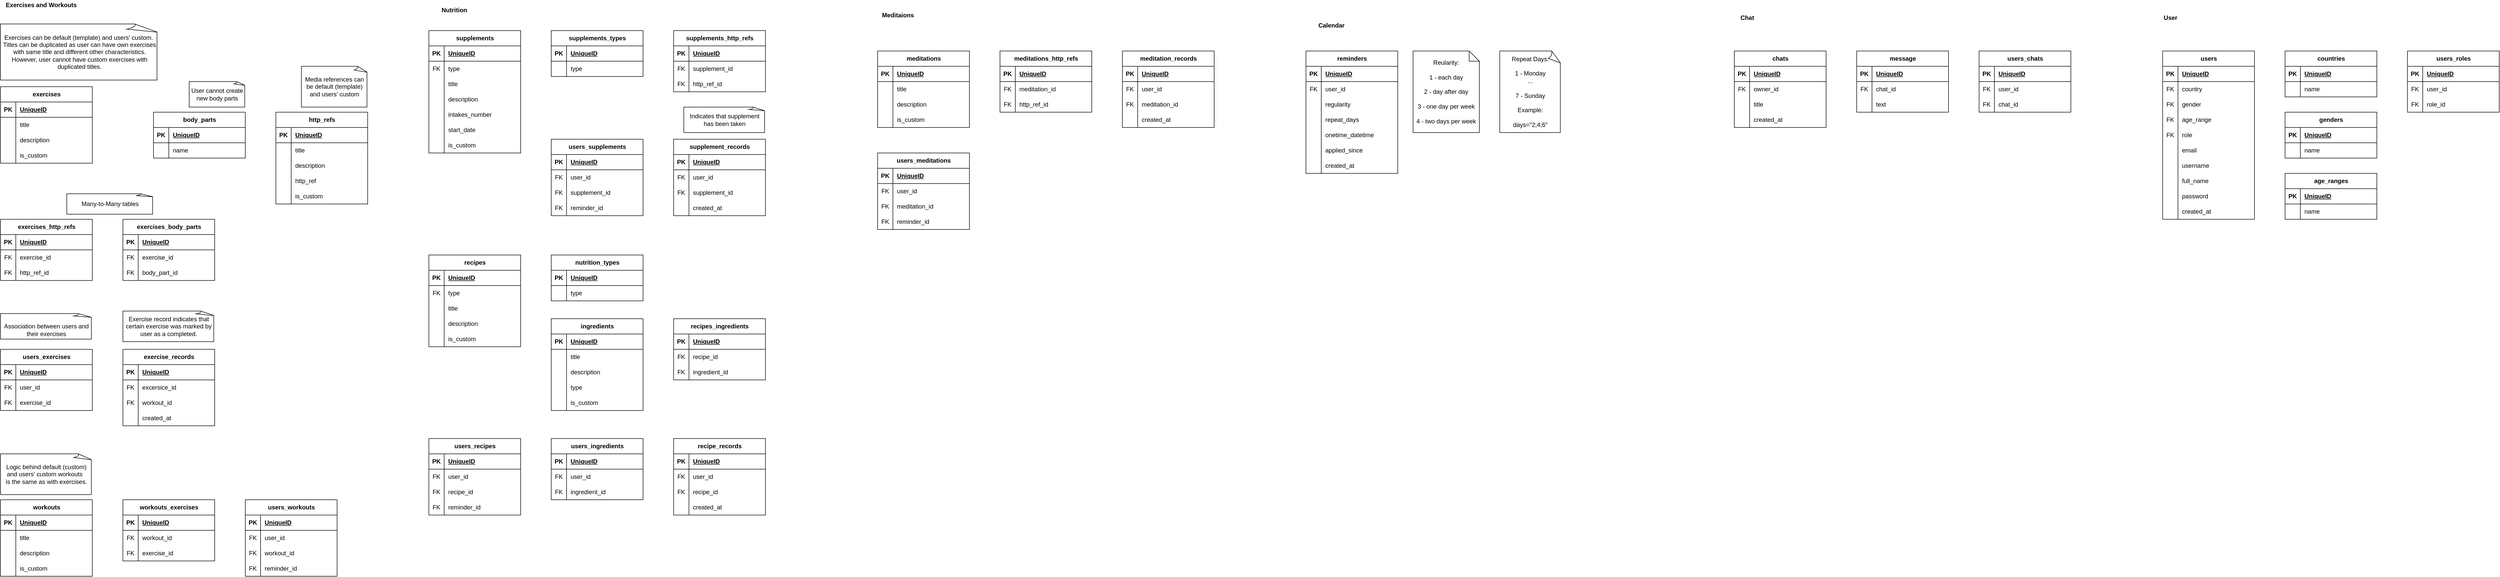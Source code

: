 <mxfile version="21.5.0" type="device" pages="2">
  <diagram name="Database" id="DYhqu5kbCuwOMZ_af4rt">
    <mxGraphModel dx="2375" dy="1595" grid="1" gridSize="10" guides="1" tooltips="1" connect="1" arrows="1" fold="1" page="1" pageScale="1" pageWidth="850" pageHeight="1100" math="0" shadow="0">
      <root>
        <mxCell id="LrW3SDc94SOLHceJ0wzb-0" />
        <mxCell id="LrW3SDc94SOLHceJ0wzb-1" parent="LrW3SDc94SOLHceJ0wzb-0" />
        <mxCell id="4Mgx2GKPYNfzDC9xtPk2-0" value="workouts" style="shape=table;startSize=30;container=1;collapsible=1;childLayout=tableLayout;fixedRows=1;rowLines=0;fontStyle=1;align=center;resizeLast=1;html=1;" parent="LrW3SDc94SOLHceJ0wzb-1" vertex="1">
          <mxGeometry x="920" y="1000" width="180" height="150" as="geometry" />
        </mxCell>
        <mxCell id="4Mgx2GKPYNfzDC9xtPk2-1" value="" style="shape=tableRow;horizontal=0;startSize=0;swimlaneHead=0;swimlaneBody=0;fillColor=none;collapsible=0;dropTarget=0;points=[[0,0.5],[1,0.5]];portConstraint=eastwest;top=0;left=0;right=0;bottom=1;" parent="4Mgx2GKPYNfzDC9xtPk2-0" vertex="1">
          <mxGeometry y="30" width="180" height="30" as="geometry" />
        </mxCell>
        <mxCell id="4Mgx2GKPYNfzDC9xtPk2-2" value="PK" style="shape=partialRectangle;connectable=0;fillColor=none;top=0;left=0;bottom=0;right=0;fontStyle=1;overflow=hidden;whiteSpace=wrap;html=1;" parent="4Mgx2GKPYNfzDC9xtPk2-1" vertex="1">
          <mxGeometry width="30" height="30" as="geometry">
            <mxRectangle width="30" height="30" as="alternateBounds" />
          </mxGeometry>
        </mxCell>
        <mxCell id="4Mgx2GKPYNfzDC9xtPk2-3" value="UniqueID" style="shape=partialRectangle;connectable=0;fillColor=none;top=0;left=0;bottom=0;right=0;align=left;spacingLeft=6;fontStyle=5;overflow=hidden;whiteSpace=wrap;html=1;" parent="4Mgx2GKPYNfzDC9xtPk2-1" vertex="1">
          <mxGeometry x="30" width="150" height="30" as="geometry">
            <mxRectangle width="150" height="30" as="alternateBounds" />
          </mxGeometry>
        </mxCell>
        <mxCell id="4Mgx2GKPYNfzDC9xtPk2-7" value="" style="shape=tableRow;horizontal=0;startSize=0;swimlaneHead=0;swimlaneBody=0;fillColor=none;collapsible=0;dropTarget=0;points=[[0,0.5],[1,0.5]];portConstraint=eastwest;top=0;left=0;right=0;bottom=0;" parent="4Mgx2GKPYNfzDC9xtPk2-0" vertex="1">
          <mxGeometry y="60" width="180" height="30" as="geometry" />
        </mxCell>
        <mxCell id="4Mgx2GKPYNfzDC9xtPk2-8" value="" style="shape=partialRectangle;connectable=0;fillColor=none;top=0;left=0;bottom=0;right=0;editable=1;overflow=hidden;whiteSpace=wrap;html=1;" parent="4Mgx2GKPYNfzDC9xtPk2-7" vertex="1">
          <mxGeometry width="30" height="30" as="geometry">
            <mxRectangle width="30" height="30" as="alternateBounds" />
          </mxGeometry>
        </mxCell>
        <mxCell id="4Mgx2GKPYNfzDC9xtPk2-9" value="title" style="shape=partialRectangle;connectable=0;fillColor=none;top=0;left=0;bottom=0;right=0;align=left;spacingLeft=6;overflow=hidden;whiteSpace=wrap;html=1;" parent="4Mgx2GKPYNfzDC9xtPk2-7" vertex="1">
          <mxGeometry x="30" width="150" height="30" as="geometry">
            <mxRectangle width="150" height="30" as="alternateBounds" />
          </mxGeometry>
        </mxCell>
        <mxCell id="4Mgx2GKPYNfzDC9xtPk2-10" value="" style="shape=tableRow;horizontal=0;startSize=0;swimlaneHead=0;swimlaneBody=0;fillColor=none;collapsible=0;dropTarget=0;points=[[0,0.5],[1,0.5]];portConstraint=eastwest;top=0;left=0;right=0;bottom=0;" parent="4Mgx2GKPYNfzDC9xtPk2-0" vertex="1">
          <mxGeometry y="90" width="180" height="30" as="geometry" />
        </mxCell>
        <mxCell id="4Mgx2GKPYNfzDC9xtPk2-11" value="" style="shape=partialRectangle;connectable=0;fillColor=none;top=0;left=0;bottom=0;right=0;editable=1;overflow=hidden;whiteSpace=wrap;html=1;" parent="4Mgx2GKPYNfzDC9xtPk2-10" vertex="1">
          <mxGeometry width="30" height="30" as="geometry">
            <mxRectangle width="30" height="30" as="alternateBounds" />
          </mxGeometry>
        </mxCell>
        <mxCell id="4Mgx2GKPYNfzDC9xtPk2-12" value="description" style="shape=partialRectangle;connectable=0;fillColor=none;top=0;left=0;bottom=0;right=0;align=left;spacingLeft=6;overflow=hidden;whiteSpace=wrap;html=1;" parent="4Mgx2GKPYNfzDC9xtPk2-10" vertex="1">
          <mxGeometry x="30" width="150" height="30" as="geometry">
            <mxRectangle width="150" height="30" as="alternateBounds" />
          </mxGeometry>
        </mxCell>
        <mxCell id="eZ3twoTtgbrLd3SQIJR0-6" value="" style="shape=tableRow;horizontal=0;startSize=0;swimlaneHead=0;swimlaneBody=0;fillColor=none;collapsible=0;dropTarget=0;points=[[0,0.5],[1,0.5]];portConstraint=eastwest;top=0;left=0;right=0;bottom=0;" parent="4Mgx2GKPYNfzDC9xtPk2-0" vertex="1">
          <mxGeometry y="120" width="180" height="30" as="geometry" />
        </mxCell>
        <mxCell id="eZ3twoTtgbrLd3SQIJR0-7" value="" style="shape=partialRectangle;connectable=0;fillColor=none;top=0;left=0;bottom=0;right=0;editable=1;overflow=hidden;whiteSpace=wrap;html=1;" parent="eZ3twoTtgbrLd3SQIJR0-6" vertex="1">
          <mxGeometry width="30" height="30" as="geometry">
            <mxRectangle width="30" height="30" as="alternateBounds" />
          </mxGeometry>
        </mxCell>
        <mxCell id="eZ3twoTtgbrLd3SQIJR0-8" value="is_custom" style="shape=partialRectangle;connectable=0;fillColor=none;top=0;left=0;bottom=0;right=0;align=left;spacingLeft=6;overflow=hidden;whiteSpace=wrap;html=1;" parent="eZ3twoTtgbrLd3SQIJR0-6" vertex="1">
          <mxGeometry x="30" width="150" height="30" as="geometry">
            <mxRectangle width="150" height="30" as="alternateBounds" />
          </mxGeometry>
        </mxCell>
        <mxCell id="4Mgx2GKPYNfzDC9xtPk2-13" value="exercise_records" style="shape=table;startSize=30;container=1;collapsible=1;childLayout=tableLayout;fixedRows=1;rowLines=0;fontStyle=1;align=center;resizeLast=1;html=1;" parent="LrW3SDc94SOLHceJ0wzb-1" vertex="1">
          <mxGeometry x="1160" y="705" width="180" height="150" as="geometry" />
        </mxCell>
        <mxCell id="4Mgx2GKPYNfzDC9xtPk2-14" value="" style="shape=tableRow;horizontal=0;startSize=0;swimlaneHead=0;swimlaneBody=0;fillColor=none;collapsible=0;dropTarget=0;points=[[0,0.5],[1,0.5]];portConstraint=eastwest;top=0;left=0;right=0;bottom=1;" parent="4Mgx2GKPYNfzDC9xtPk2-13" vertex="1">
          <mxGeometry y="30" width="180" height="30" as="geometry" />
        </mxCell>
        <mxCell id="4Mgx2GKPYNfzDC9xtPk2-15" value="PK" style="shape=partialRectangle;connectable=0;fillColor=none;top=0;left=0;bottom=0;right=0;fontStyle=1;overflow=hidden;whiteSpace=wrap;html=1;" parent="4Mgx2GKPYNfzDC9xtPk2-14" vertex="1">
          <mxGeometry width="30" height="30" as="geometry">
            <mxRectangle width="30" height="30" as="alternateBounds" />
          </mxGeometry>
        </mxCell>
        <mxCell id="4Mgx2GKPYNfzDC9xtPk2-16" value="UniqueID" style="shape=partialRectangle;connectable=0;fillColor=none;top=0;left=0;bottom=0;right=0;align=left;spacingLeft=6;fontStyle=5;overflow=hidden;whiteSpace=wrap;html=1;" parent="4Mgx2GKPYNfzDC9xtPk2-14" vertex="1">
          <mxGeometry x="30" width="150" height="30" as="geometry">
            <mxRectangle width="150" height="30" as="alternateBounds" />
          </mxGeometry>
        </mxCell>
        <mxCell id="4Mgx2GKPYNfzDC9xtPk2-17" value="" style="shape=tableRow;horizontal=0;startSize=0;swimlaneHead=0;swimlaneBody=0;fillColor=none;collapsible=0;dropTarget=0;points=[[0,0.5],[1,0.5]];portConstraint=eastwest;top=0;left=0;right=0;bottom=0;" parent="4Mgx2GKPYNfzDC9xtPk2-13" vertex="1">
          <mxGeometry y="60" width="180" height="30" as="geometry" />
        </mxCell>
        <mxCell id="4Mgx2GKPYNfzDC9xtPk2-18" value="FK" style="shape=partialRectangle;connectable=0;fillColor=none;top=0;left=0;bottom=0;right=0;editable=1;overflow=hidden;whiteSpace=wrap;html=1;" parent="4Mgx2GKPYNfzDC9xtPk2-17" vertex="1">
          <mxGeometry width="30" height="30" as="geometry">
            <mxRectangle width="30" height="30" as="alternateBounds" />
          </mxGeometry>
        </mxCell>
        <mxCell id="4Mgx2GKPYNfzDC9xtPk2-19" value="excersice_id" style="shape=partialRectangle;connectable=0;fillColor=none;top=0;left=0;bottom=0;right=0;align=left;spacingLeft=6;overflow=hidden;whiteSpace=wrap;html=1;" parent="4Mgx2GKPYNfzDC9xtPk2-17" vertex="1">
          <mxGeometry x="30" width="150" height="30" as="geometry">
            <mxRectangle width="150" height="30" as="alternateBounds" />
          </mxGeometry>
        </mxCell>
        <mxCell id="9fdsuPAkWz4A3nIObSpX-45" value="" style="shape=tableRow;horizontal=0;startSize=0;swimlaneHead=0;swimlaneBody=0;fillColor=none;collapsible=0;dropTarget=0;points=[[0,0.5],[1,0.5]];portConstraint=eastwest;top=0;left=0;right=0;bottom=0;" parent="4Mgx2GKPYNfzDC9xtPk2-13" vertex="1">
          <mxGeometry y="90" width="180" height="30" as="geometry" />
        </mxCell>
        <mxCell id="9fdsuPAkWz4A3nIObSpX-46" value="FK" style="shape=partialRectangle;connectable=0;fillColor=none;top=0;left=0;bottom=0;right=0;editable=1;overflow=hidden;whiteSpace=wrap;html=1;" parent="9fdsuPAkWz4A3nIObSpX-45" vertex="1">
          <mxGeometry width="30" height="30" as="geometry">
            <mxRectangle width="30" height="30" as="alternateBounds" />
          </mxGeometry>
        </mxCell>
        <mxCell id="9fdsuPAkWz4A3nIObSpX-47" value="workout_id" style="shape=partialRectangle;connectable=0;fillColor=none;top=0;left=0;bottom=0;right=0;align=left;spacingLeft=6;overflow=hidden;whiteSpace=wrap;html=1;" parent="9fdsuPAkWz4A3nIObSpX-45" vertex="1">
          <mxGeometry x="30" width="150" height="30" as="geometry">
            <mxRectangle width="150" height="30" as="alternateBounds" />
          </mxGeometry>
        </mxCell>
        <mxCell id="eZ3twoTtgbrLd3SQIJR0-0" value="" style="shape=tableRow;horizontal=0;startSize=0;swimlaneHead=0;swimlaneBody=0;fillColor=none;collapsible=0;dropTarget=0;points=[[0,0.5],[1,0.5]];portConstraint=eastwest;top=0;left=0;right=0;bottom=0;" parent="4Mgx2GKPYNfzDC9xtPk2-13" vertex="1">
          <mxGeometry y="120" width="180" height="30" as="geometry" />
        </mxCell>
        <mxCell id="eZ3twoTtgbrLd3SQIJR0-1" value="" style="shape=partialRectangle;connectable=0;fillColor=none;top=0;left=0;bottom=0;right=0;editable=1;overflow=hidden;whiteSpace=wrap;html=1;" parent="eZ3twoTtgbrLd3SQIJR0-0" vertex="1">
          <mxGeometry width="30" height="30" as="geometry">
            <mxRectangle width="30" height="30" as="alternateBounds" />
          </mxGeometry>
        </mxCell>
        <mxCell id="eZ3twoTtgbrLd3SQIJR0-2" value="created_at" style="shape=partialRectangle;connectable=0;fillColor=none;top=0;left=0;bottom=0;right=0;align=left;spacingLeft=6;overflow=hidden;whiteSpace=wrap;html=1;" parent="eZ3twoTtgbrLd3SQIJR0-0" vertex="1">
          <mxGeometry x="30" width="150" height="30" as="geometry">
            <mxRectangle width="150" height="30" as="alternateBounds" />
          </mxGeometry>
        </mxCell>
        <mxCell id="4Mgx2GKPYNfzDC9xtPk2-26" value="exercises" style="shape=table;startSize=30;container=1;collapsible=1;childLayout=tableLayout;fixedRows=1;rowLines=0;fontStyle=1;align=center;resizeLast=1;html=1;" parent="LrW3SDc94SOLHceJ0wzb-1" vertex="1">
          <mxGeometry x="920" y="190" width="180" height="150" as="geometry" />
        </mxCell>
        <mxCell id="4Mgx2GKPYNfzDC9xtPk2-27" value="" style="shape=tableRow;horizontal=0;startSize=0;swimlaneHead=0;swimlaneBody=0;fillColor=none;collapsible=0;dropTarget=0;points=[[0,0.5],[1,0.5]];portConstraint=eastwest;top=0;left=0;right=0;bottom=1;" parent="4Mgx2GKPYNfzDC9xtPk2-26" vertex="1">
          <mxGeometry y="30" width="180" height="30" as="geometry" />
        </mxCell>
        <mxCell id="4Mgx2GKPYNfzDC9xtPk2-28" value="PK" style="shape=partialRectangle;connectable=0;fillColor=none;top=0;left=0;bottom=0;right=0;fontStyle=1;overflow=hidden;whiteSpace=wrap;html=1;" parent="4Mgx2GKPYNfzDC9xtPk2-27" vertex="1">
          <mxGeometry width="30" height="30" as="geometry">
            <mxRectangle width="30" height="30" as="alternateBounds" />
          </mxGeometry>
        </mxCell>
        <mxCell id="4Mgx2GKPYNfzDC9xtPk2-29" value="UniqueID" style="shape=partialRectangle;connectable=0;fillColor=none;top=0;left=0;bottom=0;right=0;align=left;spacingLeft=6;fontStyle=5;overflow=hidden;whiteSpace=wrap;html=1;" parent="4Mgx2GKPYNfzDC9xtPk2-27" vertex="1">
          <mxGeometry x="30" width="150" height="30" as="geometry">
            <mxRectangle width="150" height="30" as="alternateBounds" />
          </mxGeometry>
        </mxCell>
        <mxCell id="4Mgx2GKPYNfzDC9xtPk2-30" value="" style="shape=tableRow;horizontal=0;startSize=0;swimlaneHead=0;swimlaneBody=0;fillColor=none;collapsible=0;dropTarget=0;points=[[0,0.5],[1,0.5]];portConstraint=eastwest;top=0;left=0;right=0;bottom=0;" parent="4Mgx2GKPYNfzDC9xtPk2-26" vertex="1">
          <mxGeometry y="60" width="180" height="30" as="geometry" />
        </mxCell>
        <mxCell id="4Mgx2GKPYNfzDC9xtPk2-31" value="" style="shape=partialRectangle;connectable=0;fillColor=none;top=0;left=0;bottom=0;right=0;editable=1;overflow=hidden;whiteSpace=wrap;html=1;" parent="4Mgx2GKPYNfzDC9xtPk2-30" vertex="1">
          <mxGeometry width="30" height="30" as="geometry">
            <mxRectangle width="30" height="30" as="alternateBounds" />
          </mxGeometry>
        </mxCell>
        <mxCell id="4Mgx2GKPYNfzDC9xtPk2-32" value="title" style="shape=partialRectangle;connectable=0;fillColor=none;top=0;left=0;bottom=0;right=0;align=left;spacingLeft=6;overflow=hidden;whiteSpace=wrap;html=1;" parent="4Mgx2GKPYNfzDC9xtPk2-30" vertex="1">
          <mxGeometry x="30" width="150" height="30" as="geometry">
            <mxRectangle width="150" height="30" as="alternateBounds" />
          </mxGeometry>
        </mxCell>
        <mxCell id="4Mgx2GKPYNfzDC9xtPk2-33" value="" style="shape=tableRow;horizontal=0;startSize=0;swimlaneHead=0;swimlaneBody=0;fillColor=none;collapsible=0;dropTarget=0;points=[[0,0.5],[1,0.5]];portConstraint=eastwest;top=0;left=0;right=0;bottom=0;" parent="4Mgx2GKPYNfzDC9xtPk2-26" vertex="1">
          <mxGeometry y="90" width="180" height="30" as="geometry" />
        </mxCell>
        <mxCell id="4Mgx2GKPYNfzDC9xtPk2-34" value="" style="shape=partialRectangle;connectable=0;fillColor=none;top=0;left=0;bottom=0;right=0;editable=1;overflow=hidden;whiteSpace=wrap;html=1;" parent="4Mgx2GKPYNfzDC9xtPk2-33" vertex="1">
          <mxGeometry width="30" height="30" as="geometry">
            <mxRectangle width="30" height="30" as="alternateBounds" />
          </mxGeometry>
        </mxCell>
        <mxCell id="4Mgx2GKPYNfzDC9xtPk2-35" value="description" style="shape=partialRectangle;connectable=0;fillColor=none;top=0;left=0;bottom=0;right=0;align=left;spacingLeft=6;overflow=hidden;whiteSpace=wrap;html=1;" parent="4Mgx2GKPYNfzDC9xtPk2-33" vertex="1">
          <mxGeometry x="30" width="150" height="30" as="geometry">
            <mxRectangle width="150" height="30" as="alternateBounds" />
          </mxGeometry>
        </mxCell>
        <mxCell id="eZ3twoTtgbrLd3SQIJR0-3" value="" style="shape=tableRow;horizontal=0;startSize=0;swimlaneHead=0;swimlaneBody=0;fillColor=none;collapsible=0;dropTarget=0;points=[[0,0.5],[1,0.5]];portConstraint=eastwest;top=0;left=0;right=0;bottom=0;" parent="4Mgx2GKPYNfzDC9xtPk2-26" vertex="1">
          <mxGeometry y="120" width="180" height="30" as="geometry" />
        </mxCell>
        <mxCell id="eZ3twoTtgbrLd3SQIJR0-4" value="" style="shape=partialRectangle;connectable=0;fillColor=none;top=0;left=0;bottom=0;right=0;editable=1;overflow=hidden;whiteSpace=wrap;html=1;" parent="eZ3twoTtgbrLd3SQIJR0-3" vertex="1">
          <mxGeometry width="30" height="30" as="geometry">
            <mxRectangle width="30" height="30" as="alternateBounds" />
          </mxGeometry>
        </mxCell>
        <mxCell id="eZ3twoTtgbrLd3SQIJR0-5" value="is_custom" style="shape=partialRectangle;connectable=0;fillColor=none;top=0;left=0;bottom=0;right=0;align=left;spacingLeft=6;overflow=hidden;whiteSpace=wrap;html=1;" parent="eZ3twoTtgbrLd3SQIJR0-3" vertex="1">
          <mxGeometry x="30" width="150" height="30" as="geometry">
            <mxRectangle width="150" height="30" as="alternateBounds" />
          </mxGeometry>
        </mxCell>
        <mxCell id="4Mgx2GKPYNfzDC9xtPk2-64" value="workouts_exercises" style="shape=table;startSize=30;container=1;collapsible=1;childLayout=tableLayout;fixedRows=1;rowLines=0;fontStyle=1;align=center;resizeLast=1;html=1;" parent="LrW3SDc94SOLHceJ0wzb-1" vertex="1">
          <mxGeometry x="1160" y="1000" width="180" height="120" as="geometry" />
        </mxCell>
        <mxCell id="4Mgx2GKPYNfzDC9xtPk2-65" value="" style="shape=tableRow;horizontal=0;startSize=0;swimlaneHead=0;swimlaneBody=0;fillColor=none;collapsible=0;dropTarget=0;points=[[0,0.5],[1,0.5]];portConstraint=eastwest;top=0;left=0;right=0;bottom=1;" parent="4Mgx2GKPYNfzDC9xtPk2-64" vertex="1">
          <mxGeometry y="30" width="180" height="30" as="geometry" />
        </mxCell>
        <mxCell id="4Mgx2GKPYNfzDC9xtPk2-66" value="PK" style="shape=partialRectangle;connectable=0;fillColor=none;top=0;left=0;bottom=0;right=0;fontStyle=1;overflow=hidden;whiteSpace=wrap;html=1;" parent="4Mgx2GKPYNfzDC9xtPk2-65" vertex="1">
          <mxGeometry width="30" height="30" as="geometry">
            <mxRectangle width="30" height="30" as="alternateBounds" />
          </mxGeometry>
        </mxCell>
        <mxCell id="4Mgx2GKPYNfzDC9xtPk2-67" value="UniqueID" style="shape=partialRectangle;connectable=0;fillColor=none;top=0;left=0;bottom=0;right=0;align=left;spacingLeft=6;fontStyle=5;overflow=hidden;whiteSpace=wrap;html=1;" parent="4Mgx2GKPYNfzDC9xtPk2-65" vertex="1">
          <mxGeometry x="30" width="150" height="30" as="geometry">
            <mxRectangle width="150" height="30" as="alternateBounds" />
          </mxGeometry>
        </mxCell>
        <mxCell id="4Mgx2GKPYNfzDC9xtPk2-68" value="" style="shape=tableRow;horizontal=0;startSize=0;swimlaneHead=0;swimlaneBody=0;fillColor=none;collapsible=0;dropTarget=0;points=[[0,0.5],[1,0.5]];portConstraint=eastwest;top=0;left=0;right=0;bottom=0;" parent="4Mgx2GKPYNfzDC9xtPk2-64" vertex="1">
          <mxGeometry y="60" width="180" height="30" as="geometry" />
        </mxCell>
        <mxCell id="4Mgx2GKPYNfzDC9xtPk2-69" value="FK" style="shape=partialRectangle;connectable=0;fillColor=none;top=0;left=0;bottom=0;right=0;editable=1;overflow=hidden;whiteSpace=wrap;html=1;" parent="4Mgx2GKPYNfzDC9xtPk2-68" vertex="1">
          <mxGeometry width="30" height="30" as="geometry">
            <mxRectangle width="30" height="30" as="alternateBounds" />
          </mxGeometry>
        </mxCell>
        <mxCell id="4Mgx2GKPYNfzDC9xtPk2-70" value="workout_id" style="shape=partialRectangle;connectable=0;fillColor=none;top=0;left=0;bottom=0;right=0;align=left;spacingLeft=6;overflow=hidden;whiteSpace=wrap;html=1;" parent="4Mgx2GKPYNfzDC9xtPk2-68" vertex="1">
          <mxGeometry x="30" width="150" height="30" as="geometry">
            <mxRectangle width="150" height="30" as="alternateBounds" />
          </mxGeometry>
        </mxCell>
        <mxCell id="4Mgx2GKPYNfzDC9xtPk2-71" value="" style="shape=tableRow;horizontal=0;startSize=0;swimlaneHead=0;swimlaneBody=0;fillColor=none;collapsible=0;dropTarget=0;points=[[0,0.5],[1,0.5]];portConstraint=eastwest;top=0;left=0;right=0;bottom=0;" parent="4Mgx2GKPYNfzDC9xtPk2-64" vertex="1">
          <mxGeometry y="90" width="180" height="30" as="geometry" />
        </mxCell>
        <mxCell id="4Mgx2GKPYNfzDC9xtPk2-72" value="FK" style="shape=partialRectangle;connectable=0;fillColor=none;top=0;left=0;bottom=0;right=0;editable=1;overflow=hidden;whiteSpace=wrap;html=1;" parent="4Mgx2GKPYNfzDC9xtPk2-71" vertex="1">
          <mxGeometry width="30" height="30" as="geometry">
            <mxRectangle width="30" height="30" as="alternateBounds" />
          </mxGeometry>
        </mxCell>
        <mxCell id="4Mgx2GKPYNfzDC9xtPk2-73" value="exercise_id" style="shape=partialRectangle;connectable=0;fillColor=none;top=0;left=0;bottom=0;right=0;align=left;spacingLeft=6;overflow=hidden;whiteSpace=wrap;html=1;" parent="4Mgx2GKPYNfzDC9xtPk2-71" vertex="1">
          <mxGeometry x="30" width="150" height="30" as="geometry">
            <mxRectangle width="150" height="30" as="alternateBounds" />
          </mxGeometry>
        </mxCell>
        <mxCell id="4Mgx2GKPYNfzDC9xtPk2-157" value="users_exercises" style="shape=table;startSize=30;container=1;collapsible=1;childLayout=tableLayout;fixedRows=1;rowLines=0;fontStyle=1;align=center;resizeLast=1;html=1;" parent="LrW3SDc94SOLHceJ0wzb-1" vertex="1">
          <mxGeometry x="920" y="705" width="180" height="120" as="geometry" />
        </mxCell>
        <mxCell id="4Mgx2GKPYNfzDC9xtPk2-158" value="" style="shape=tableRow;horizontal=0;startSize=0;swimlaneHead=0;swimlaneBody=0;fillColor=none;collapsible=0;dropTarget=0;points=[[0,0.5],[1,0.5]];portConstraint=eastwest;top=0;left=0;right=0;bottom=1;" parent="4Mgx2GKPYNfzDC9xtPk2-157" vertex="1">
          <mxGeometry y="30" width="180" height="30" as="geometry" />
        </mxCell>
        <mxCell id="4Mgx2GKPYNfzDC9xtPk2-159" value="PK" style="shape=partialRectangle;connectable=0;fillColor=none;top=0;left=0;bottom=0;right=0;fontStyle=1;overflow=hidden;whiteSpace=wrap;html=1;" parent="4Mgx2GKPYNfzDC9xtPk2-158" vertex="1">
          <mxGeometry width="30" height="30" as="geometry">
            <mxRectangle width="30" height="30" as="alternateBounds" />
          </mxGeometry>
        </mxCell>
        <mxCell id="4Mgx2GKPYNfzDC9xtPk2-160" value="UniqueID" style="shape=partialRectangle;connectable=0;fillColor=none;top=0;left=0;bottom=0;right=0;align=left;spacingLeft=6;fontStyle=5;overflow=hidden;whiteSpace=wrap;html=1;" parent="4Mgx2GKPYNfzDC9xtPk2-158" vertex="1">
          <mxGeometry x="30" width="150" height="30" as="geometry">
            <mxRectangle width="150" height="30" as="alternateBounds" />
          </mxGeometry>
        </mxCell>
        <mxCell id="4Mgx2GKPYNfzDC9xtPk2-164" value="" style="shape=tableRow;horizontal=0;startSize=0;swimlaneHead=0;swimlaneBody=0;fillColor=none;collapsible=0;dropTarget=0;points=[[0,0.5],[1,0.5]];portConstraint=eastwest;top=0;left=0;right=0;bottom=0;" parent="4Mgx2GKPYNfzDC9xtPk2-157" vertex="1">
          <mxGeometry y="60" width="180" height="30" as="geometry" />
        </mxCell>
        <mxCell id="4Mgx2GKPYNfzDC9xtPk2-165" value="FK" style="shape=partialRectangle;connectable=0;fillColor=none;top=0;left=0;bottom=0;right=0;editable=1;overflow=hidden;whiteSpace=wrap;html=1;" parent="4Mgx2GKPYNfzDC9xtPk2-164" vertex="1">
          <mxGeometry width="30" height="30" as="geometry">
            <mxRectangle width="30" height="30" as="alternateBounds" />
          </mxGeometry>
        </mxCell>
        <mxCell id="4Mgx2GKPYNfzDC9xtPk2-166" value="user_id" style="shape=partialRectangle;connectable=0;fillColor=none;top=0;left=0;bottom=0;right=0;align=left;spacingLeft=6;overflow=hidden;whiteSpace=wrap;html=1;" parent="4Mgx2GKPYNfzDC9xtPk2-164" vertex="1">
          <mxGeometry x="30" width="150" height="30" as="geometry">
            <mxRectangle width="150" height="30" as="alternateBounds" />
          </mxGeometry>
        </mxCell>
        <mxCell id="4Mgx2GKPYNfzDC9xtPk2-161" value="" style="shape=tableRow;horizontal=0;startSize=0;swimlaneHead=0;swimlaneBody=0;fillColor=none;collapsible=0;dropTarget=0;points=[[0,0.5],[1,0.5]];portConstraint=eastwest;top=0;left=0;right=0;bottom=0;" parent="4Mgx2GKPYNfzDC9xtPk2-157" vertex="1">
          <mxGeometry y="90" width="180" height="30" as="geometry" />
        </mxCell>
        <mxCell id="4Mgx2GKPYNfzDC9xtPk2-162" value="FK" style="shape=partialRectangle;connectable=0;fillColor=none;top=0;left=0;bottom=0;right=0;editable=1;overflow=hidden;whiteSpace=wrap;html=1;" parent="4Mgx2GKPYNfzDC9xtPk2-161" vertex="1">
          <mxGeometry width="30" height="30" as="geometry">
            <mxRectangle width="30" height="30" as="alternateBounds" />
          </mxGeometry>
        </mxCell>
        <mxCell id="4Mgx2GKPYNfzDC9xtPk2-163" value="exercise_id" style="shape=partialRectangle;connectable=0;fillColor=none;top=0;left=0;bottom=0;right=0;align=left;spacingLeft=6;overflow=hidden;whiteSpace=wrap;html=1;" parent="4Mgx2GKPYNfzDC9xtPk2-161" vertex="1">
          <mxGeometry x="30" width="150" height="30" as="geometry">
            <mxRectangle width="150" height="30" as="alternateBounds" />
          </mxGeometry>
        </mxCell>
        <mxCell id="4Mgx2GKPYNfzDC9xtPk2-223" value="users_workouts" style="shape=table;startSize=30;container=1;collapsible=1;childLayout=tableLayout;fixedRows=1;rowLines=0;fontStyle=1;align=center;resizeLast=1;html=1;" parent="LrW3SDc94SOLHceJ0wzb-1" vertex="1">
          <mxGeometry x="1400" y="1000" width="180" height="150" as="geometry" />
        </mxCell>
        <mxCell id="4Mgx2GKPYNfzDC9xtPk2-224" value="" style="shape=tableRow;horizontal=0;startSize=0;swimlaneHead=0;swimlaneBody=0;fillColor=none;collapsible=0;dropTarget=0;points=[[0,0.5],[1,0.5]];portConstraint=eastwest;top=0;left=0;right=0;bottom=1;" parent="4Mgx2GKPYNfzDC9xtPk2-223" vertex="1">
          <mxGeometry y="30" width="180" height="30" as="geometry" />
        </mxCell>
        <mxCell id="4Mgx2GKPYNfzDC9xtPk2-225" value="PK" style="shape=partialRectangle;connectable=0;fillColor=none;top=0;left=0;bottom=0;right=0;fontStyle=1;overflow=hidden;whiteSpace=wrap;html=1;" parent="4Mgx2GKPYNfzDC9xtPk2-224" vertex="1">
          <mxGeometry width="30" height="30" as="geometry">
            <mxRectangle width="30" height="30" as="alternateBounds" />
          </mxGeometry>
        </mxCell>
        <mxCell id="4Mgx2GKPYNfzDC9xtPk2-226" value="UniqueID" style="shape=partialRectangle;connectable=0;fillColor=none;top=0;left=0;bottom=0;right=0;align=left;spacingLeft=6;fontStyle=5;overflow=hidden;whiteSpace=wrap;html=1;" parent="4Mgx2GKPYNfzDC9xtPk2-224" vertex="1">
          <mxGeometry x="30" width="150" height="30" as="geometry">
            <mxRectangle width="150" height="30" as="alternateBounds" />
          </mxGeometry>
        </mxCell>
        <mxCell id="4Mgx2GKPYNfzDC9xtPk2-227" value="" style="shape=tableRow;horizontal=0;startSize=0;swimlaneHead=0;swimlaneBody=0;fillColor=none;collapsible=0;dropTarget=0;points=[[0,0.5],[1,0.5]];portConstraint=eastwest;top=0;left=0;right=0;bottom=0;" parent="4Mgx2GKPYNfzDC9xtPk2-223" vertex="1">
          <mxGeometry y="60" width="180" height="30" as="geometry" />
        </mxCell>
        <mxCell id="4Mgx2GKPYNfzDC9xtPk2-228" value="FK" style="shape=partialRectangle;connectable=0;fillColor=none;top=0;left=0;bottom=0;right=0;editable=1;overflow=hidden;whiteSpace=wrap;html=1;" parent="4Mgx2GKPYNfzDC9xtPk2-227" vertex="1">
          <mxGeometry width="30" height="30" as="geometry">
            <mxRectangle width="30" height="30" as="alternateBounds" />
          </mxGeometry>
        </mxCell>
        <mxCell id="4Mgx2GKPYNfzDC9xtPk2-229" value="user_id" style="shape=partialRectangle;connectable=0;fillColor=none;top=0;left=0;bottom=0;right=0;align=left;spacingLeft=6;overflow=hidden;whiteSpace=wrap;html=1;" parent="4Mgx2GKPYNfzDC9xtPk2-227" vertex="1">
          <mxGeometry x="30" width="150" height="30" as="geometry">
            <mxRectangle width="150" height="30" as="alternateBounds" />
          </mxGeometry>
        </mxCell>
        <mxCell id="4Mgx2GKPYNfzDC9xtPk2-230" value="" style="shape=tableRow;horizontal=0;startSize=0;swimlaneHead=0;swimlaneBody=0;fillColor=none;collapsible=0;dropTarget=0;points=[[0,0.5],[1,0.5]];portConstraint=eastwest;top=0;left=0;right=0;bottom=0;" parent="4Mgx2GKPYNfzDC9xtPk2-223" vertex="1">
          <mxGeometry y="90" width="180" height="30" as="geometry" />
        </mxCell>
        <mxCell id="4Mgx2GKPYNfzDC9xtPk2-231" value="FK" style="shape=partialRectangle;connectable=0;fillColor=none;top=0;left=0;bottom=0;right=0;editable=1;overflow=hidden;whiteSpace=wrap;html=1;" parent="4Mgx2GKPYNfzDC9xtPk2-230" vertex="1">
          <mxGeometry width="30" height="30" as="geometry">
            <mxRectangle width="30" height="30" as="alternateBounds" />
          </mxGeometry>
        </mxCell>
        <mxCell id="4Mgx2GKPYNfzDC9xtPk2-232" value="workout_id" style="shape=partialRectangle;connectable=0;fillColor=none;top=0;left=0;bottom=0;right=0;align=left;spacingLeft=6;overflow=hidden;whiteSpace=wrap;html=1;" parent="4Mgx2GKPYNfzDC9xtPk2-230" vertex="1">
          <mxGeometry x="30" width="150" height="30" as="geometry">
            <mxRectangle width="150" height="30" as="alternateBounds" />
          </mxGeometry>
        </mxCell>
        <mxCell id="4Mgx2GKPYNfzDC9xtPk2-233" value="" style="shape=tableRow;horizontal=0;startSize=0;swimlaneHead=0;swimlaneBody=0;fillColor=none;collapsible=0;dropTarget=0;points=[[0,0.5],[1,0.5]];portConstraint=eastwest;top=0;left=0;right=0;bottom=0;" parent="4Mgx2GKPYNfzDC9xtPk2-223" vertex="1">
          <mxGeometry y="120" width="180" height="30" as="geometry" />
        </mxCell>
        <mxCell id="4Mgx2GKPYNfzDC9xtPk2-234" value="FK" style="shape=partialRectangle;connectable=0;fillColor=none;top=0;left=0;bottom=0;right=0;editable=1;overflow=hidden;whiteSpace=wrap;html=1;" parent="4Mgx2GKPYNfzDC9xtPk2-233" vertex="1">
          <mxGeometry width="30" height="30" as="geometry">
            <mxRectangle width="30" height="30" as="alternateBounds" />
          </mxGeometry>
        </mxCell>
        <mxCell id="4Mgx2GKPYNfzDC9xtPk2-235" value="reminder_id&amp;nbsp;" style="shape=partialRectangle;connectable=0;fillColor=none;top=0;left=0;bottom=0;right=0;align=left;spacingLeft=6;overflow=hidden;whiteSpace=wrap;html=1;" parent="4Mgx2GKPYNfzDC9xtPk2-233" vertex="1">
          <mxGeometry x="30" width="150" height="30" as="geometry">
            <mxRectangle width="150" height="30" as="alternateBounds" />
          </mxGeometry>
        </mxCell>
        <mxCell id="E090UZAmf-qcPT0Vbg8I-0" value="Exercises and Workouts" style="text;html=1;strokeColor=none;fillColor=none;align=center;verticalAlign=middle;whiteSpace=wrap;rounded=0;fontStyle=1" parent="LrW3SDc94SOLHceJ0wzb-1" vertex="1">
          <mxGeometry x="920" y="20" width="160" height="20" as="geometry" />
        </mxCell>
        <mxCell id="JPhD7oNqLP8fxKdcN_TZ-0" value="exercises_body_parts" style="shape=table;startSize=30;container=1;collapsible=1;childLayout=tableLayout;fixedRows=1;rowLines=0;fontStyle=1;align=center;resizeLast=1;html=1;" parent="LrW3SDc94SOLHceJ0wzb-1" vertex="1">
          <mxGeometry x="1160" y="450" width="180" height="120" as="geometry" />
        </mxCell>
        <mxCell id="JPhD7oNqLP8fxKdcN_TZ-1" value="" style="shape=tableRow;horizontal=0;startSize=0;swimlaneHead=0;swimlaneBody=0;fillColor=none;collapsible=0;dropTarget=0;points=[[0,0.5],[1,0.5]];portConstraint=eastwest;top=0;left=0;right=0;bottom=1;" parent="JPhD7oNqLP8fxKdcN_TZ-0" vertex="1">
          <mxGeometry y="30" width="180" height="30" as="geometry" />
        </mxCell>
        <mxCell id="JPhD7oNqLP8fxKdcN_TZ-2" value="PK" style="shape=partialRectangle;connectable=0;fillColor=none;top=0;left=0;bottom=0;right=0;fontStyle=1;overflow=hidden;whiteSpace=wrap;html=1;" parent="JPhD7oNqLP8fxKdcN_TZ-1" vertex="1">
          <mxGeometry width="30" height="30" as="geometry">
            <mxRectangle width="30" height="30" as="alternateBounds" />
          </mxGeometry>
        </mxCell>
        <mxCell id="JPhD7oNqLP8fxKdcN_TZ-3" value="UniqueID" style="shape=partialRectangle;connectable=0;fillColor=none;top=0;left=0;bottom=0;right=0;align=left;spacingLeft=6;fontStyle=5;overflow=hidden;whiteSpace=wrap;html=1;" parent="JPhD7oNqLP8fxKdcN_TZ-1" vertex="1">
          <mxGeometry x="30" width="150" height="30" as="geometry">
            <mxRectangle width="150" height="30" as="alternateBounds" />
          </mxGeometry>
        </mxCell>
        <mxCell id="JPhD7oNqLP8fxKdcN_TZ-7" value="" style="shape=tableRow;horizontal=0;startSize=0;swimlaneHead=0;swimlaneBody=0;fillColor=none;collapsible=0;dropTarget=0;points=[[0,0.5],[1,0.5]];portConstraint=eastwest;top=0;left=0;right=0;bottom=0;" parent="JPhD7oNqLP8fxKdcN_TZ-0" vertex="1">
          <mxGeometry y="60" width="180" height="30" as="geometry" />
        </mxCell>
        <mxCell id="JPhD7oNqLP8fxKdcN_TZ-8" value="FK" style="shape=partialRectangle;connectable=0;fillColor=none;top=0;left=0;bottom=0;right=0;editable=1;overflow=hidden;whiteSpace=wrap;html=1;" parent="JPhD7oNqLP8fxKdcN_TZ-7" vertex="1">
          <mxGeometry width="30" height="30" as="geometry">
            <mxRectangle width="30" height="30" as="alternateBounds" />
          </mxGeometry>
        </mxCell>
        <mxCell id="JPhD7oNqLP8fxKdcN_TZ-9" value="exercise_id" style="shape=partialRectangle;connectable=0;fillColor=none;top=0;left=0;bottom=0;right=0;align=left;spacingLeft=6;overflow=hidden;whiteSpace=wrap;html=1;" parent="JPhD7oNqLP8fxKdcN_TZ-7" vertex="1">
          <mxGeometry x="30" width="150" height="30" as="geometry">
            <mxRectangle width="150" height="30" as="alternateBounds" />
          </mxGeometry>
        </mxCell>
        <mxCell id="JPhD7oNqLP8fxKdcN_TZ-4" value="" style="shape=tableRow;horizontal=0;startSize=0;swimlaneHead=0;swimlaneBody=0;fillColor=none;collapsible=0;dropTarget=0;points=[[0,0.5],[1,0.5]];portConstraint=eastwest;top=0;left=0;right=0;bottom=0;" parent="JPhD7oNqLP8fxKdcN_TZ-0" vertex="1">
          <mxGeometry y="90" width="180" height="30" as="geometry" />
        </mxCell>
        <mxCell id="JPhD7oNqLP8fxKdcN_TZ-5" value="FK" style="shape=partialRectangle;connectable=0;fillColor=none;top=0;left=0;bottom=0;right=0;editable=1;overflow=hidden;whiteSpace=wrap;html=1;" parent="JPhD7oNqLP8fxKdcN_TZ-4" vertex="1">
          <mxGeometry width="30" height="30" as="geometry">
            <mxRectangle width="30" height="30" as="alternateBounds" />
          </mxGeometry>
        </mxCell>
        <mxCell id="JPhD7oNqLP8fxKdcN_TZ-6" value="body_part_id" style="shape=partialRectangle;connectable=0;fillColor=none;top=0;left=0;bottom=0;right=0;align=left;spacingLeft=6;overflow=hidden;whiteSpace=wrap;html=1;" parent="JPhD7oNqLP8fxKdcN_TZ-4" vertex="1">
          <mxGeometry x="30" width="150" height="30" as="geometry">
            <mxRectangle width="150" height="30" as="alternateBounds" />
          </mxGeometry>
        </mxCell>
        <mxCell id="JPhD7oNqLP8fxKdcN_TZ-10" value="exercises_http_refs" style="shape=table;startSize=30;container=1;collapsible=1;childLayout=tableLayout;fixedRows=1;rowLines=0;fontStyle=1;align=center;resizeLast=1;html=1;" parent="LrW3SDc94SOLHceJ0wzb-1" vertex="1">
          <mxGeometry x="920" y="450" width="180" height="120" as="geometry" />
        </mxCell>
        <mxCell id="JPhD7oNqLP8fxKdcN_TZ-11" value="" style="shape=tableRow;horizontal=0;startSize=0;swimlaneHead=0;swimlaneBody=0;fillColor=none;collapsible=0;dropTarget=0;points=[[0,0.5],[1,0.5]];portConstraint=eastwest;top=0;left=0;right=0;bottom=1;" parent="JPhD7oNqLP8fxKdcN_TZ-10" vertex="1">
          <mxGeometry y="30" width="180" height="30" as="geometry" />
        </mxCell>
        <mxCell id="JPhD7oNqLP8fxKdcN_TZ-12" value="PK" style="shape=partialRectangle;connectable=0;fillColor=none;top=0;left=0;bottom=0;right=0;fontStyle=1;overflow=hidden;whiteSpace=wrap;html=1;" parent="JPhD7oNqLP8fxKdcN_TZ-11" vertex="1">
          <mxGeometry width="30" height="30" as="geometry">
            <mxRectangle width="30" height="30" as="alternateBounds" />
          </mxGeometry>
        </mxCell>
        <mxCell id="JPhD7oNqLP8fxKdcN_TZ-13" value="UniqueID" style="shape=partialRectangle;connectable=0;fillColor=none;top=0;left=0;bottom=0;right=0;align=left;spacingLeft=6;fontStyle=5;overflow=hidden;whiteSpace=wrap;html=1;" parent="JPhD7oNqLP8fxKdcN_TZ-11" vertex="1">
          <mxGeometry x="30" width="150" height="30" as="geometry">
            <mxRectangle width="150" height="30" as="alternateBounds" />
          </mxGeometry>
        </mxCell>
        <mxCell id="JPhD7oNqLP8fxKdcN_TZ-17" value="" style="shape=tableRow;horizontal=0;startSize=0;swimlaneHead=0;swimlaneBody=0;fillColor=none;collapsible=0;dropTarget=0;points=[[0,0.5],[1,0.5]];portConstraint=eastwest;top=0;left=0;right=0;bottom=0;" parent="JPhD7oNqLP8fxKdcN_TZ-10" vertex="1">
          <mxGeometry y="60" width="180" height="30" as="geometry" />
        </mxCell>
        <mxCell id="JPhD7oNqLP8fxKdcN_TZ-18" value="FK" style="shape=partialRectangle;connectable=0;fillColor=none;top=0;left=0;bottom=0;right=0;editable=1;overflow=hidden;whiteSpace=wrap;html=1;" parent="JPhD7oNqLP8fxKdcN_TZ-17" vertex="1">
          <mxGeometry width="30" height="30" as="geometry">
            <mxRectangle width="30" height="30" as="alternateBounds" />
          </mxGeometry>
        </mxCell>
        <mxCell id="JPhD7oNqLP8fxKdcN_TZ-19" value="exercise_id" style="shape=partialRectangle;connectable=0;fillColor=none;top=0;left=0;bottom=0;right=0;align=left;spacingLeft=6;overflow=hidden;whiteSpace=wrap;html=1;" parent="JPhD7oNqLP8fxKdcN_TZ-17" vertex="1">
          <mxGeometry x="30" width="150" height="30" as="geometry">
            <mxRectangle width="150" height="30" as="alternateBounds" />
          </mxGeometry>
        </mxCell>
        <mxCell id="JPhD7oNqLP8fxKdcN_TZ-14" value="" style="shape=tableRow;horizontal=0;startSize=0;swimlaneHead=0;swimlaneBody=0;fillColor=none;collapsible=0;dropTarget=0;points=[[0,0.5],[1,0.5]];portConstraint=eastwest;top=0;left=0;right=0;bottom=0;" parent="JPhD7oNqLP8fxKdcN_TZ-10" vertex="1">
          <mxGeometry y="90" width="180" height="30" as="geometry" />
        </mxCell>
        <mxCell id="JPhD7oNqLP8fxKdcN_TZ-15" value="FK" style="shape=partialRectangle;connectable=0;fillColor=none;top=0;left=0;bottom=0;right=0;editable=1;overflow=hidden;whiteSpace=wrap;html=1;" parent="JPhD7oNqLP8fxKdcN_TZ-14" vertex="1">
          <mxGeometry width="30" height="30" as="geometry">
            <mxRectangle width="30" height="30" as="alternateBounds" />
          </mxGeometry>
        </mxCell>
        <mxCell id="JPhD7oNqLP8fxKdcN_TZ-16" value="http_ref_id" style="shape=partialRectangle;connectable=0;fillColor=none;top=0;left=0;bottom=0;right=0;align=left;spacingLeft=6;overflow=hidden;whiteSpace=wrap;html=1;" parent="JPhD7oNqLP8fxKdcN_TZ-14" vertex="1">
          <mxGeometry x="30" width="150" height="30" as="geometry">
            <mxRectangle width="150" height="30" as="alternateBounds" />
          </mxGeometry>
        </mxCell>
        <mxCell id="yJhKfxZsOdAzPpR0YXLi-0" value="supplements" style="shape=table;startSize=30;container=1;collapsible=1;childLayout=tableLayout;fixedRows=1;rowLines=0;fontStyle=1;align=center;resizeLast=1;html=1;" parent="LrW3SDc94SOLHceJ0wzb-1" vertex="1">
          <mxGeometry x="1760" y="80" width="180" height="240" as="geometry" />
        </mxCell>
        <mxCell id="yJhKfxZsOdAzPpR0YXLi-1" value="" style="shape=tableRow;horizontal=0;startSize=0;swimlaneHead=0;swimlaneBody=0;fillColor=none;collapsible=0;dropTarget=0;points=[[0,0.5],[1,0.5]];portConstraint=eastwest;top=0;left=0;right=0;bottom=1;" parent="yJhKfxZsOdAzPpR0YXLi-0" vertex="1">
          <mxGeometry y="30" width="180" height="30" as="geometry" />
        </mxCell>
        <mxCell id="yJhKfxZsOdAzPpR0YXLi-2" value="PK" style="shape=partialRectangle;connectable=0;fillColor=none;top=0;left=0;bottom=0;right=0;fontStyle=1;overflow=hidden;whiteSpace=wrap;html=1;" parent="yJhKfxZsOdAzPpR0YXLi-1" vertex="1">
          <mxGeometry width="30" height="30" as="geometry">
            <mxRectangle width="30" height="30" as="alternateBounds" />
          </mxGeometry>
        </mxCell>
        <mxCell id="yJhKfxZsOdAzPpR0YXLi-3" value="UniqueID" style="shape=partialRectangle;connectable=0;fillColor=none;top=0;left=0;bottom=0;right=0;align=left;spacingLeft=6;fontStyle=5;overflow=hidden;whiteSpace=wrap;html=1;" parent="yJhKfxZsOdAzPpR0YXLi-1" vertex="1">
          <mxGeometry x="30" width="150" height="30" as="geometry">
            <mxRectangle width="150" height="30" as="alternateBounds" />
          </mxGeometry>
        </mxCell>
        <mxCell id="yJhKfxZsOdAzPpR0YXLi-10" value="" style="shape=tableRow;horizontal=0;startSize=0;swimlaneHead=0;swimlaneBody=0;fillColor=none;collapsible=0;dropTarget=0;points=[[0,0.5],[1,0.5]];portConstraint=eastwest;top=0;left=0;right=0;bottom=0;" parent="yJhKfxZsOdAzPpR0YXLi-0" vertex="1">
          <mxGeometry y="60" width="180" height="30" as="geometry" />
        </mxCell>
        <mxCell id="yJhKfxZsOdAzPpR0YXLi-11" value="FK" style="shape=partialRectangle;connectable=0;fillColor=none;top=0;left=0;bottom=0;right=0;editable=1;overflow=hidden;whiteSpace=wrap;html=1;" parent="yJhKfxZsOdAzPpR0YXLi-10" vertex="1">
          <mxGeometry width="30" height="30" as="geometry">
            <mxRectangle width="30" height="30" as="alternateBounds" />
          </mxGeometry>
        </mxCell>
        <mxCell id="yJhKfxZsOdAzPpR0YXLi-12" value="type" style="shape=partialRectangle;connectable=0;fillColor=none;top=0;left=0;bottom=0;right=0;align=left;spacingLeft=6;overflow=hidden;whiteSpace=wrap;html=1;" parent="yJhKfxZsOdAzPpR0YXLi-10" vertex="1">
          <mxGeometry x="30" width="150" height="30" as="geometry">
            <mxRectangle width="150" height="30" as="alternateBounds" />
          </mxGeometry>
        </mxCell>
        <mxCell id="yJhKfxZsOdAzPpR0YXLi-4" value="" style="shape=tableRow;horizontal=0;startSize=0;swimlaneHead=0;swimlaneBody=0;fillColor=none;collapsible=0;dropTarget=0;points=[[0,0.5],[1,0.5]];portConstraint=eastwest;top=0;left=0;right=0;bottom=0;" parent="yJhKfxZsOdAzPpR0YXLi-0" vertex="1">
          <mxGeometry y="90" width="180" height="30" as="geometry" />
        </mxCell>
        <mxCell id="yJhKfxZsOdAzPpR0YXLi-5" value="" style="shape=partialRectangle;connectable=0;fillColor=none;top=0;left=0;bottom=0;right=0;editable=1;overflow=hidden;whiteSpace=wrap;html=1;" parent="yJhKfxZsOdAzPpR0YXLi-4" vertex="1">
          <mxGeometry width="30" height="30" as="geometry">
            <mxRectangle width="30" height="30" as="alternateBounds" />
          </mxGeometry>
        </mxCell>
        <mxCell id="yJhKfxZsOdAzPpR0YXLi-6" value="title" style="shape=partialRectangle;connectable=0;fillColor=none;top=0;left=0;bottom=0;right=0;align=left;spacingLeft=6;overflow=hidden;whiteSpace=wrap;html=1;" parent="yJhKfxZsOdAzPpR0YXLi-4" vertex="1">
          <mxGeometry x="30" width="150" height="30" as="geometry">
            <mxRectangle width="150" height="30" as="alternateBounds" />
          </mxGeometry>
        </mxCell>
        <mxCell id="yJhKfxZsOdAzPpR0YXLi-7" value="" style="shape=tableRow;horizontal=0;startSize=0;swimlaneHead=0;swimlaneBody=0;fillColor=none;collapsible=0;dropTarget=0;points=[[0,0.5],[1,0.5]];portConstraint=eastwest;top=0;left=0;right=0;bottom=0;" parent="yJhKfxZsOdAzPpR0YXLi-0" vertex="1">
          <mxGeometry y="120" width="180" height="30" as="geometry" />
        </mxCell>
        <mxCell id="yJhKfxZsOdAzPpR0YXLi-8" value="" style="shape=partialRectangle;connectable=0;fillColor=none;top=0;left=0;bottom=0;right=0;editable=1;overflow=hidden;whiteSpace=wrap;html=1;" parent="yJhKfxZsOdAzPpR0YXLi-7" vertex="1">
          <mxGeometry width="30" height="30" as="geometry">
            <mxRectangle width="30" height="30" as="alternateBounds" />
          </mxGeometry>
        </mxCell>
        <mxCell id="yJhKfxZsOdAzPpR0YXLi-9" value="description" style="shape=partialRectangle;connectable=0;fillColor=none;top=0;left=0;bottom=0;right=0;align=left;spacingLeft=6;overflow=hidden;whiteSpace=wrap;html=1;" parent="yJhKfxZsOdAzPpR0YXLi-7" vertex="1">
          <mxGeometry x="30" width="150" height="30" as="geometry">
            <mxRectangle width="150" height="30" as="alternateBounds" />
          </mxGeometry>
        </mxCell>
        <mxCell id="yJhKfxZsOdAzPpR0YXLi-13" value="" style="shape=tableRow;horizontal=0;startSize=0;swimlaneHead=0;swimlaneBody=0;fillColor=none;collapsible=0;dropTarget=0;points=[[0,0.5],[1,0.5]];portConstraint=eastwest;top=0;left=0;right=0;bottom=0;" parent="yJhKfxZsOdAzPpR0YXLi-0" vertex="1">
          <mxGeometry y="150" width="180" height="30" as="geometry" />
        </mxCell>
        <mxCell id="yJhKfxZsOdAzPpR0YXLi-14" value="" style="shape=partialRectangle;connectable=0;fillColor=none;top=0;left=0;bottom=0;right=0;editable=1;overflow=hidden;whiteSpace=wrap;html=1;" parent="yJhKfxZsOdAzPpR0YXLi-13" vertex="1">
          <mxGeometry width="30" height="30" as="geometry">
            <mxRectangle width="30" height="30" as="alternateBounds" />
          </mxGeometry>
        </mxCell>
        <mxCell id="yJhKfxZsOdAzPpR0YXLi-15" value="intakes_number" style="shape=partialRectangle;connectable=0;fillColor=none;top=0;left=0;bottom=0;right=0;align=left;spacingLeft=6;overflow=hidden;whiteSpace=wrap;html=1;" parent="yJhKfxZsOdAzPpR0YXLi-13" vertex="1">
          <mxGeometry x="30" width="150" height="30" as="geometry">
            <mxRectangle width="150" height="30" as="alternateBounds" />
          </mxGeometry>
        </mxCell>
        <mxCell id="yJhKfxZsOdAzPpR0YXLi-16" value="" style="shape=tableRow;horizontal=0;startSize=0;swimlaneHead=0;swimlaneBody=0;fillColor=none;collapsible=0;dropTarget=0;points=[[0,0.5],[1,0.5]];portConstraint=eastwest;top=0;left=0;right=0;bottom=0;" parent="yJhKfxZsOdAzPpR0YXLi-0" vertex="1">
          <mxGeometry y="180" width="180" height="30" as="geometry" />
        </mxCell>
        <mxCell id="yJhKfxZsOdAzPpR0YXLi-17" value="" style="shape=partialRectangle;connectable=0;fillColor=none;top=0;left=0;bottom=0;right=0;editable=1;overflow=hidden;whiteSpace=wrap;html=1;" parent="yJhKfxZsOdAzPpR0YXLi-16" vertex="1">
          <mxGeometry width="30" height="30" as="geometry">
            <mxRectangle width="30" height="30" as="alternateBounds" />
          </mxGeometry>
        </mxCell>
        <mxCell id="yJhKfxZsOdAzPpR0YXLi-18" value="start_date" style="shape=partialRectangle;connectable=0;fillColor=none;top=0;left=0;bottom=0;right=0;align=left;spacingLeft=6;overflow=hidden;whiteSpace=wrap;html=1;" parent="yJhKfxZsOdAzPpR0YXLi-16" vertex="1">
          <mxGeometry x="30" width="150" height="30" as="geometry">
            <mxRectangle width="150" height="30" as="alternateBounds" />
          </mxGeometry>
        </mxCell>
        <mxCell id="yJhKfxZsOdAzPpR0YXLi-22" value="" style="shape=tableRow;horizontal=0;startSize=0;swimlaneHead=0;swimlaneBody=0;fillColor=none;collapsible=0;dropTarget=0;points=[[0,0.5],[1,0.5]];portConstraint=eastwest;top=0;left=0;right=0;bottom=0;" parent="yJhKfxZsOdAzPpR0YXLi-0" vertex="1">
          <mxGeometry y="210" width="180" height="30" as="geometry" />
        </mxCell>
        <mxCell id="yJhKfxZsOdAzPpR0YXLi-23" value="" style="shape=partialRectangle;connectable=0;fillColor=none;top=0;left=0;bottom=0;right=0;editable=1;overflow=hidden;whiteSpace=wrap;html=1;" parent="yJhKfxZsOdAzPpR0YXLi-22" vertex="1">
          <mxGeometry width="30" height="30" as="geometry">
            <mxRectangle width="30" height="30" as="alternateBounds" />
          </mxGeometry>
        </mxCell>
        <mxCell id="yJhKfxZsOdAzPpR0YXLi-24" value="is_custom" style="shape=partialRectangle;connectable=0;fillColor=none;top=0;left=0;bottom=0;right=0;align=left;spacingLeft=6;overflow=hidden;whiteSpace=wrap;html=1;" parent="yJhKfxZsOdAzPpR0YXLi-22" vertex="1">
          <mxGeometry x="30" width="150" height="30" as="geometry">
            <mxRectangle width="150" height="30" as="alternateBounds" />
          </mxGeometry>
        </mxCell>
        <mxCell id="yJhKfxZsOdAzPpR0YXLi-25" value="recipes" style="shape=table;startSize=30;container=1;collapsible=1;childLayout=tableLayout;fixedRows=1;rowLines=0;fontStyle=1;align=center;resizeLast=1;html=1;" parent="LrW3SDc94SOLHceJ0wzb-1" vertex="1">
          <mxGeometry x="1760" y="520" width="180" height="180" as="geometry" />
        </mxCell>
        <mxCell id="yJhKfxZsOdAzPpR0YXLi-26" value="" style="shape=tableRow;horizontal=0;startSize=0;swimlaneHead=0;swimlaneBody=0;fillColor=none;collapsible=0;dropTarget=0;points=[[0,0.5],[1,0.5]];portConstraint=eastwest;top=0;left=0;right=0;bottom=1;" parent="yJhKfxZsOdAzPpR0YXLi-25" vertex="1">
          <mxGeometry y="30" width="180" height="30" as="geometry" />
        </mxCell>
        <mxCell id="yJhKfxZsOdAzPpR0YXLi-27" value="PK" style="shape=partialRectangle;connectable=0;fillColor=none;top=0;left=0;bottom=0;right=0;fontStyle=1;overflow=hidden;whiteSpace=wrap;html=1;" parent="yJhKfxZsOdAzPpR0YXLi-26" vertex="1">
          <mxGeometry width="30" height="30" as="geometry">
            <mxRectangle width="30" height="30" as="alternateBounds" />
          </mxGeometry>
        </mxCell>
        <mxCell id="yJhKfxZsOdAzPpR0YXLi-28" value="UniqueID" style="shape=partialRectangle;connectable=0;fillColor=none;top=0;left=0;bottom=0;right=0;align=left;spacingLeft=6;fontStyle=5;overflow=hidden;whiteSpace=wrap;html=1;" parent="yJhKfxZsOdAzPpR0YXLi-26" vertex="1">
          <mxGeometry x="30" width="150" height="30" as="geometry">
            <mxRectangle width="150" height="30" as="alternateBounds" />
          </mxGeometry>
        </mxCell>
        <mxCell id="yJhKfxZsOdAzPpR0YXLi-35" value="" style="shape=tableRow;horizontal=0;startSize=0;swimlaneHead=0;swimlaneBody=0;fillColor=none;collapsible=0;dropTarget=0;points=[[0,0.5],[1,0.5]];portConstraint=eastwest;top=0;left=0;right=0;bottom=0;" parent="yJhKfxZsOdAzPpR0YXLi-25" vertex="1">
          <mxGeometry y="60" width="180" height="30" as="geometry" />
        </mxCell>
        <mxCell id="yJhKfxZsOdAzPpR0YXLi-36" value="FK" style="shape=partialRectangle;connectable=0;fillColor=none;top=0;left=0;bottom=0;right=0;editable=1;overflow=hidden;whiteSpace=wrap;html=1;" parent="yJhKfxZsOdAzPpR0YXLi-35" vertex="1">
          <mxGeometry width="30" height="30" as="geometry">
            <mxRectangle width="30" height="30" as="alternateBounds" />
          </mxGeometry>
        </mxCell>
        <mxCell id="yJhKfxZsOdAzPpR0YXLi-37" value="type" style="shape=partialRectangle;connectable=0;fillColor=none;top=0;left=0;bottom=0;right=0;align=left;spacingLeft=6;overflow=hidden;whiteSpace=wrap;html=1;" parent="yJhKfxZsOdAzPpR0YXLi-35" vertex="1">
          <mxGeometry x="30" width="150" height="30" as="geometry">
            <mxRectangle width="150" height="30" as="alternateBounds" />
          </mxGeometry>
        </mxCell>
        <mxCell id="yJhKfxZsOdAzPpR0YXLi-29" value="" style="shape=tableRow;horizontal=0;startSize=0;swimlaneHead=0;swimlaneBody=0;fillColor=none;collapsible=0;dropTarget=0;points=[[0,0.5],[1,0.5]];portConstraint=eastwest;top=0;left=0;right=0;bottom=0;" parent="yJhKfxZsOdAzPpR0YXLi-25" vertex="1">
          <mxGeometry y="90" width="180" height="30" as="geometry" />
        </mxCell>
        <mxCell id="yJhKfxZsOdAzPpR0YXLi-30" value="" style="shape=partialRectangle;connectable=0;fillColor=none;top=0;left=0;bottom=0;right=0;editable=1;overflow=hidden;whiteSpace=wrap;html=1;" parent="yJhKfxZsOdAzPpR0YXLi-29" vertex="1">
          <mxGeometry width="30" height="30" as="geometry">
            <mxRectangle width="30" height="30" as="alternateBounds" />
          </mxGeometry>
        </mxCell>
        <mxCell id="yJhKfxZsOdAzPpR0YXLi-31" value="title" style="shape=partialRectangle;connectable=0;fillColor=none;top=0;left=0;bottom=0;right=0;align=left;spacingLeft=6;overflow=hidden;whiteSpace=wrap;html=1;" parent="yJhKfxZsOdAzPpR0YXLi-29" vertex="1">
          <mxGeometry x="30" width="150" height="30" as="geometry">
            <mxRectangle width="150" height="30" as="alternateBounds" />
          </mxGeometry>
        </mxCell>
        <mxCell id="yJhKfxZsOdAzPpR0YXLi-32" value="" style="shape=tableRow;horizontal=0;startSize=0;swimlaneHead=0;swimlaneBody=0;fillColor=none;collapsible=0;dropTarget=0;points=[[0,0.5],[1,0.5]];portConstraint=eastwest;top=0;left=0;right=0;bottom=0;" parent="yJhKfxZsOdAzPpR0YXLi-25" vertex="1">
          <mxGeometry y="120" width="180" height="30" as="geometry" />
        </mxCell>
        <mxCell id="yJhKfxZsOdAzPpR0YXLi-33" value="" style="shape=partialRectangle;connectable=0;fillColor=none;top=0;left=0;bottom=0;right=0;editable=1;overflow=hidden;whiteSpace=wrap;html=1;" parent="yJhKfxZsOdAzPpR0YXLi-32" vertex="1">
          <mxGeometry width="30" height="30" as="geometry">
            <mxRectangle width="30" height="30" as="alternateBounds" />
          </mxGeometry>
        </mxCell>
        <mxCell id="yJhKfxZsOdAzPpR0YXLi-34" value="description" style="shape=partialRectangle;connectable=0;fillColor=none;top=0;left=0;bottom=0;right=0;align=left;spacingLeft=6;overflow=hidden;whiteSpace=wrap;html=1;" parent="yJhKfxZsOdAzPpR0YXLi-32" vertex="1">
          <mxGeometry x="30" width="150" height="30" as="geometry">
            <mxRectangle width="150" height="30" as="alternateBounds" />
          </mxGeometry>
        </mxCell>
        <mxCell id="yJhKfxZsOdAzPpR0YXLi-41" value="" style="shape=tableRow;horizontal=0;startSize=0;swimlaneHead=0;swimlaneBody=0;fillColor=none;collapsible=0;dropTarget=0;points=[[0,0.5],[1,0.5]];portConstraint=eastwest;top=0;left=0;right=0;bottom=0;" parent="yJhKfxZsOdAzPpR0YXLi-25" vertex="1">
          <mxGeometry y="150" width="180" height="30" as="geometry" />
        </mxCell>
        <mxCell id="yJhKfxZsOdAzPpR0YXLi-42" value="" style="shape=partialRectangle;connectable=0;fillColor=none;top=0;left=0;bottom=0;right=0;editable=1;overflow=hidden;whiteSpace=wrap;html=1;" parent="yJhKfxZsOdAzPpR0YXLi-41" vertex="1">
          <mxGeometry width="30" height="30" as="geometry">
            <mxRectangle width="30" height="30" as="alternateBounds" />
          </mxGeometry>
        </mxCell>
        <mxCell id="yJhKfxZsOdAzPpR0YXLi-43" value="is_custom" style="shape=partialRectangle;connectable=0;fillColor=none;top=0;left=0;bottom=0;right=0;align=left;spacingLeft=6;overflow=hidden;whiteSpace=wrap;html=1;" parent="yJhKfxZsOdAzPpR0YXLi-41" vertex="1">
          <mxGeometry x="30" width="150" height="30" as="geometry">
            <mxRectangle width="150" height="30" as="alternateBounds" />
          </mxGeometry>
        </mxCell>
        <mxCell id="yJhKfxZsOdAzPpR0YXLi-44" value="ingredients" style="shape=table;startSize=30;container=1;collapsible=1;childLayout=tableLayout;fixedRows=1;rowLines=0;fontStyle=1;align=center;resizeLast=1;html=1;" parent="LrW3SDc94SOLHceJ0wzb-1" vertex="1">
          <mxGeometry x="2000" y="645" width="180" height="180" as="geometry" />
        </mxCell>
        <mxCell id="yJhKfxZsOdAzPpR0YXLi-45" value="" style="shape=tableRow;horizontal=0;startSize=0;swimlaneHead=0;swimlaneBody=0;fillColor=none;collapsible=0;dropTarget=0;points=[[0,0.5],[1,0.5]];portConstraint=eastwest;top=0;left=0;right=0;bottom=1;" parent="yJhKfxZsOdAzPpR0YXLi-44" vertex="1">
          <mxGeometry y="30" width="180" height="30" as="geometry" />
        </mxCell>
        <mxCell id="yJhKfxZsOdAzPpR0YXLi-46" value="PK" style="shape=partialRectangle;connectable=0;fillColor=none;top=0;left=0;bottom=0;right=0;fontStyle=1;overflow=hidden;whiteSpace=wrap;html=1;" parent="yJhKfxZsOdAzPpR0YXLi-45" vertex="1">
          <mxGeometry width="30" height="30" as="geometry">
            <mxRectangle width="30" height="30" as="alternateBounds" />
          </mxGeometry>
        </mxCell>
        <mxCell id="yJhKfxZsOdAzPpR0YXLi-47" value="UniqueID" style="shape=partialRectangle;connectable=0;fillColor=none;top=0;left=0;bottom=0;right=0;align=left;spacingLeft=6;fontStyle=5;overflow=hidden;whiteSpace=wrap;html=1;" parent="yJhKfxZsOdAzPpR0YXLi-45" vertex="1">
          <mxGeometry x="30" width="150" height="30" as="geometry">
            <mxRectangle width="150" height="30" as="alternateBounds" />
          </mxGeometry>
        </mxCell>
        <mxCell id="yJhKfxZsOdAzPpR0YXLi-48" value="" style="shape=tableRow;horizontal=0;startSize=0;swimlaneHead=0;swimlaneBody=0;fillColor=none;collapsible=0;dropTarget=0;points=[[0,0.5],[1,0.5]];portConstraint=eastwest;top=0;left=0;right=0;bottom=0;" parent="yJhKfxZsOdAzPpR0YXLi-44" vertex="1">
          <mxGeometry y="60" width="180" height="30" as="geometry" />
        </mxCell>
        <mxCell id="yJhKfxZsOdAzPpR0YXLi-49" value="" style="shape=partialRectangle;connectable=0;fillColor=none;top=0;left=0;bottom=0;right=0;editable=1;overflow=hidden;whiteSpace=wrap;html=1;" parent="yJhKfxZsOdAzPpR0YXLi-48" vertex="1">
          <mxGeometry width="30" height="30" as="geometry">
            <mxRectangle width="30" height="30" as="alternateBounds" />
          </mxGeometry>
        </mxCell>
        <mxCell id="yJhKfxZsOdAzPpR0YXLi-50" value="title" style="shape=partialRectangle;connectable=0;fillColor=none;top=0;left=0;bottom=0;right=0;align=left;spacingLeft=6;overflow=hidden;whiteSpace=wrap;html=1;" parent="yJhKfxZsOdAzPpR0YXLi-48" vertex="1">
          <mxGeometry x="30" width="150" height="30" as="geometry">
            <mxRectangle width="150" height="30" as="alternateBounds" />
          </mxGeometry>
        </mxCell>
        <mxCell id="yJhKfxZsOdAzPpR0YXLi-51" value="" style="shape=tableRow;horizontal=0;startSize=0;swimlaneHead=0;swimlaneBody=0;fillColor=none;collapsible=0;dropTarget=0;points=[[0,0.5],[1,0.5]];portConstraint=eastwest;top=0;left=0;right=0;bottom=0;" parent="yJhKfxZsOdAzPpR0YXLi-44" vertex="1">
          <mxGeometry y="90" width="180" height="30" as="geometry" />
        </mxCell>
        <mxCell id="yJhKfxZsOdAzPpR0YXLi-52" value="" style="shape=partialRectangle;connectable=0;fillColor=none;top=0;left=0;bottom=0;right=0;editable=1;overflow=hidden;whiteSpace=wrap;html=1;" parent="yJhKfxZsOdAzPpR0YXLi-51" vertex="1">
          <mxGeometry width="30" height="30" as="geometry">
            <mxRectangle width="30" height="30" as="alternateBounds" />
          </mxGeometry>
        </mxCell>
        <mxCell id="yJhKfxZsOdAzPpR0YXLi-53" value="description" style="shape=partialRectangle;connectable=0;fillColor=none;top=0;left=0;bottom=0;right=0;align=left;spacingLeft=6;overflow=hidden;whiteSpace=wrap;html=1;" parent="yJhKfxZsOdAzPpR0YXLi-51" vertex="1">
          <mxGeometry x="30" width="150" height="30" as="geometry">
            <mxRectangle width="150" height="30" as="alternateBounds" />
          </mxGeometry>
        </mxCell>
        <mxCell id="yJhKfxZsOdAzPpR0YXLi-54" value="" style="shape=tableRow;horizontal=0;startSize=0;swimlaneHead=0;swimlaneBody=0;fillColor=none;collapsible=0;dropTarget=0;points=[[0,0.5],[1,0.5]];portConstraint=eastwest;top=0;left=0;right=0;bottom=0;" parent="yJhKfxZsOdAzPpR0YXLi-44" vertex="1">
          <mxGeometry y="120" width="180" height="30" as="geometry" />
        </mxCell>
        <mxCell id="yJhKfxZsOdAzPpR0YXLi-55" value="" style="shape=partialRectangle;connectable=0;fillColor=none;top=0;left=0;bottom=0;right=0;editable=1;overflow=hidden;whiteSpace=wrap;html=1;" parent="yJhKfxZsOdAzPpR0YXLi-54" vertex="1">
          <mxGeometry width="30" height="30" as="geometry">
            <mxRectangle width="30" height="30" as="alternateBounds" />
          </mxGeometry>
        </mxCell>
        <mxCell id="yJhKfxZsOdAzPpR0YXLi-56" value="type" style="shape=partialRectangle;connectable=0;fillColor=none;top=0;left=0;bottom=0;right=0;align=left;spacingLeft=6;overflow=hidden;whiteSpace=wrap;html=1;" parent="yJhKfxZsOdAzPpR0YXLi-54" vertex="1">
          <mxGeometry x="30" width="150" height="30" as="geometry">
            <mxRectangle width="150" height="30" as="alternateBounds" />
          </mxGeometry>
        </mxCell>
        <mxCell id="yJhKfxZsOdAzPpR0YXLi-60" value="" style="shape=tableRow;horizontal=0;startSize=0;swimlaneHead=0;swimlaneBody=0;fillColor=none;collapsible=0;dropTarget=0;points=[[0,0.5],[1,0.5]];portConstraint=eastwest;top=0;left=0;right=0;bottom=0;" parent="yJhKfxZsOdAzPpR0YXLi-44" vertex="1">
          <mxGeometry y="150" width="180" height="30" as="geometry" />
        </mxCell>
        <mxCell id="yJhKfxZsOdAzPpR0YXLi-61" value="" style="shape=partialRectangle;connectable=0;fillColor=none;top=0;left=0;bottom=0;right=0;editable=1;overflow=hidden;whiteSpace=wrap;html=1;" parent="yJhKfxZsOdAzPpR0YXLi-60" vertex="1">
          <mxGeometry width="30" height="30" as="geometry">
            <mxRectangle width="30" height="30" as="alternateBounds" />
          </mxGeometry>
        </mxCell>
        <mxCell id="yJhKfxZsOdAzPpR0YXLi-62" value="is_custom" style="shape=partialRectangle;connectable=0;fillColor=none;top=0;left=0;bottom=0;right=0;align=left;spacingLeft=6;overflow=hidden;whiteSpace=wrap;html=1;" parent="yJhKfxZsOdAzPpR0YXLi-60" vertex="1">
          <mxGeometry x="30" width="150" height="30" as="geometry">
            <mxRectangle width="150" height="30" as="alternateBounds" />
          </mxGeometry>
        </mxCell>
        <mxCell id="yJhKfxZsOdAzPpR0YXLi-63" value="recipes_ingredients" style="shape=table;startSize=30;container=1;collapsible=1;childLayout=tableLayout;fixedRows=1;rowLines=0;fontStyle=1;align=center;resizeLast=1;html=1;" parent="LrW3SDc94SOLHceJ0wzb-1" vertex="1">
          <mxGeometry x="2240" y="645" width="180" height="120" as="geometry" />
        </mxCell>
        <mxCell id="yJhKfxZsOdAzPpR0YXLi-64" value="" style="shape=tableRow;horizontal=0;startSize=0;swimlaneHead=0;swimlaneBody=0;fillColor=none;collapsible=0;dropTarget=0;points=[[0,0.5],[1,0.5]];portConstraint=eastwest;top=0;left=0;right=0;bottom=1;" parent="yJhKfxZsOdAzPpR0YXLi-63" vertex="1">
          <mxGeometry y="30" width="180" height="30" as="geometry" />
        </mxCell>
        <mxCell id="yJhKfxZsOdAzPpR0YXLi-65" value="PK" style="shape=partialRectangle;connectable=0;fillColor=none;top=0;left=0;bottom=0;right=0;fontStyle=1;overflow=hidden;whiteSpace=wrap;html=1;" parent="yJhKfxZsOdAzPpR0YXLi-64" vertex="1">
          <mxGeometry width="30" height="30" as="geometry">
            <mxRectangle width="30" height="30" as="alternateBounds" />
          </mxGeometry>
        </mxCell>
        <mxCell id="yJhKfxZsOdAzPpR0YXLi-66" value="UniqueID" style="shape=partialRectangle;connectable=0;fillColor=none;top=0;left=0;bottom=0;right=0;align=left;spacingLeft=6;fontStyle=5;overflow=hidden;whiteSpace=wrap;html=1;" parent="yJhKfxZsOdAzPpR0YXLi-64" vertex="1">
          <mxGeometry x="30" width="150" height="30" as="geometry">
            <mxRectangle width="150" height="30" as="alternateBounds" />
          </mxGeometry>
        </mxCell>
        <mxCell id="yJhKfxZsOdAzPpR0YXLi-67" value="" style="shape=tableRow;horizontal=0;startSize=0;swimlaneHead=0;swimlaneBody=0;fillColor=none;collapsible=0;dropTarget=0;points=[[0,0.5],[1,0.5]];portConstraint=eastwest;top=0;left=0;right=0;bottom=0;" parent="yJhKfxZsOdAzPpR0YXLi-63" vertex="1">
          <mxGeometry y="60" width="180" height="30" as="geometry" />
        </mxCell>
        <mxCell id="yJhKfxZsOdAzPpR0YXLi-68" value="FK" style="shape=partialRectangle;connectable=0;fillColor=none;top=0;left=0;bottom=0;right=0;editable=1;overflow=hidden;whiteSpace=wrap;html=1;" parent="yJhKfxZsOdAzPpR0YXLi-67" vertex="1">
          <mxGeometry width="30" height="30" as="geometry">
            <mxRectangle width="30" height="30" as="alternateBounds" />
          </mxGeometry>
        </mxCell>
        <mxCell id="yJhKfxZsOdAzPpR0YXLi-69" value="recipe_id" style="shape=partialRectangle;connectable=0;fillColor=none;top=0;left=0;bottom=0;right=0;align=left;spacingLeft=6;overflow=hidden;whiteSpace=wrap;html=1;" parent="yJhKfxZsOdAzPpR0YXLi-67" vertex="1">
          <mxGeometry x="30" width="150" height="30" as="geometry">
            <mxRectangle width="150" height="30" as="alternateBounds" />
          </mxGeometry>
        </mxCell>
        <mxCell id="yJhKfxZsOdAzPpR0YXLi-70" value="" style="shape=tableRow;horizontal=0;startSize=0;swimlaneHead=0;swimlaneBody=0;fillColor=none;collapsible=0;dropTarget=0;points=[[0,0.5],[1,0.5]];portConstraint=eastwest;top=0;left=0;right=0;bottom=0;" parent="yJhKfxZsOdAzPpR0YXLi-63" vertex="1">
          <mxGeometry y="90" width="180" height="30" as="geometry" />
        </mxCell>
        <mxCell id="yJhKfxZsOdAzPpR0YXLi-71" value="FK" style="shape=partialRectangle;connectable=0;fillColor=none;top=0;left=0;bottom=0;right=0;editable=1;overflow=hidden;whiteSpace=wrap;html=1;" parent="yJhKfxZsOdAzPpR0YXLi-70" vertex="1">
          <mxGeometry width="30" height="30" as="geometry">
            <mxRectangle width="30" height="30" as="alternateBounds" />
          </mxGeometry>
        </mxCell>
        <mxCell id="yJhKfxZsOdAzPpR0YXLi-72" value="ingredient_id" style="shape=partialRectangle;connectable=0;fillColor=none;top=0;left=0;bottom=0;right=0;align=left;spacingLeft=6;overflow=hidden;whiteSpace=wrap;html=1;" parent="yJhKfxZsOdAzPpR0YXLi-70" vertex="1">
          <mxGeometry x="30" width="150" height="30" as="geometry">
            <mxRectangle width="150" height="30" as="alternateBounds" />
          </mxGeometry>
        </mxCell>
        <mxCell id="yJhKfxZsOdAzPpR0YXLi-73" value="Nutrition" style="text;html=1;strokeColor=none;fillColor=none;align=center;verticalAlign=middle;whiteSpace=wrap;rounded=0;fontStyle=1" parent="LrW3SDc94SOLHceJ0wzb-1" vertex="1">
          <mxGeometry x="1760" y="30" width="100" height="20" as="geometry" />
        </mxCell>
        <mxCell id="yJhKfxZsOdAzPpR0YXLi-74" value="users_supplements" style="shape=table;startSize=30;container=1;collapsible=1;childLayout=tableLayout;fixedRows=1;rowLines=0;fontStyle=1;align=center;resizeLast=1;html=1;" parent="LrW3SDc94SOLHceJ0wzb-1" vertex="1">
          <mxGeometry x="2000" y="293" width="180" height="150" as="geometry" />
        </mxCell>
        <mxCell id="yJhKfxZsOdAzPpR0YXLi-75" value="" style="shape=tableRow;horizontal=0;startSize=0;swimlaneHead=0;swimlaneBody=0;fillColor=none;collapsible=0;dropTarget=0;points=[[0,0.5],[1,0.5]];portConstraint=eastwest;top=0;left=0;right=0;bottom=1;" parent="yJhKfxZsOdAzPpR0YXLi-74" vertex="1">
          <mxGeometry y="30" width="180" height="30" as="geometry" />
        </mxCell>
        <mxCell id="yJhKfxZsOdAzPpR0YXLi-76" value="PK" style="shape=partialRectangle;connectable=0;fillColor=none;top=0;left=0;bottom=0;right=0;fontStyle=1;overflow=hidden;whiteSpace=wrap;html=1;" parent="yJhKfxZsOdAzPpR0YXLi-75" vertex="1">
          <mxGeometry width="30" height="30" as="geometry">
            <mxRectangle width="30" height="30" as="alternateBounds" />
          </mxGeometry>
        </mxCell>
        <mxCell id="yJhKfxZsOdAzPpR0YXLi-77" value="UniqueID" style="shape=partialRectangle;connectable=0;fillColor=none;top=0;left=0;bottom=0;right=0;align=left;spacingLeft=6;fontStyle=5;overflow=hidden;whiteSpace=wrap;html=1;" parent="yJhKfxZsOdAzPpR0YXLi-75" vertex="1">
          <mxGeometry x="30" width="150" height="30" as="geometry">
            <mxRectangle width="150" height="30" as="alternateBounds" />
          </mxGeometry>
        </mxCell>
        <mxCell id="yJhKfxZsOdAzPpR0YXLi-78" value="" style="shape=tableRow;horizontal=0;startSize=0;swimlaneHead=0;swimlaneBody=0;fillColor=none;collapsible=0;dropTarget=0;points=[[0,0.5],[1,0.5]];portConstraint=eastwest;top=0;left=0;right=0;bottom=0;" parent="yJhKfxZsOdAzPpR0YXLi-74" vertex="1">
          <mxGeometry y="60" width="180" height="30" as="geometry" />
        </mxCell>
        <mxCell id="yJhKfxZsOdAzPpR0YXLi-79" value="FK" style="shape=partialRectangle;connectable=0;fillColor=none;top=0;left=0;bottom=0;right=0;editable=1;overflow=hidden;whiteSpace=wrap;html=1;" parent="yJhKfxZsOdAzPpR0YXLi-78" vertex="1">
          <mxGeometry width="30" height="30" as="geometry">
            <mxRectangle width="30" height="30" as="alternateBounds" />
          </mxGeometry>
        </mxCell>
        <mxCell id="yJhKfxZsOdAzPpR0YXLi-80" value="user_id" style="shape=partialRectangle;connectable=0;fillColor=none;top=0;left=0;bottom=0;right=0;align=left;spacingLeft=6;overflow=hidden;whiteSpace=wrap;html=1;" parent="yJhKfxZsOdAzPpR0YXLi-78" vertex="1">
          <mxGeometry x="30" width="150" height="30" as="geometry">
            <mxRectangle width="150" height="30" as="alternateBounds" />
          </mxGeometry>
        </mxCell>
        <mxCell id="yJhKfxZsOdAzPpR0YXLi-81" value="" style="shape=tableRow;horizontal=0;startSize=0;swimlaneHead=0;swimlaneBody=0;fillColor=none;collapsible=0;dropTarget=0;points=[[0,0.5],[1,0.5]];portConstraint=eastwest;top=0;left=0;right=0;bottom=0;" parent="yJhKfxZsOdAzPpR0YXLi-74" vertex="1">
          <mxGeometry y="90" width="180" height="30" as="geometry" />
        </mxCell>
        <mxCell id="yJhKfxZsOdAzPpR0YXLi-82" value="FK" style="shape=partialRectangle;connectable=0;fillColor=none;top=0;left=0;bottom=0;right=0;editable=1;overflow=hidden;whiteSpace=wrap;html=1;" parent="yJhKfxZsOdAzPpR0YXLi-81" vertex="1">
          <mxGeometry width="30" height="30" as="geometry">
            <mxRectangle width="30" height="30" as="alternateBounds" />
          </mxGeometry>
        </mxCell>
        <mxCell id="yJhKfxZsOdAzPpR0YXLi-83" value="supplement_id" style="shape=partialRectangle;connectable=0;fillColor=none;top=0;left=0;bottom=0;right=0;align=left;spacingLeft=6;overflow=hidden;whiteSpace=wrap;html=1;" parent="yJhKfxZsOdAzPpR0YXLi-81" vertex="1">
          <mxGeometry x="30" width="150" height="30" as="geometry">
            <mxRectangle width="150" height="30" as="alternateBounds" />
          </mxGeometry>
        </mxCell>
        <mxCell id="yJhKfxZsOdAzPpR0YXLi-84" value="" style="shape=tableRow;horizontal=0;startSize=0;swimlaneHead=0;swimlaneBody=0;fillColor=none;collapsible=0;dropTarget=0;points=[[0,0.5],[1,0.5]];portConstraint=eastwest;top=0;left=0;right=0;bottom=0;" parent="yJhKfxZsOdAzPpR0YXLi-74" vertex="1">
          <mxGeometry y="120" width="180" height="30" as="geometry" />
        </mxCell>
        <mxCell id="yJhKfxZsOdAzPpR0YXLi-85" value="FK" style="shape=partialRectangle;connectable=0;fillColor=none;top=0;left=0;bottom=0;right=0;editable=1;overflow=hidden;whiteSpace=wrap;html=1;" parent="yJhKfxZsOdAzPpR0YXLi-84" vertex="1">
          <mxGeometry width="30" height="30" as="geometry">
            <mxRectangle width="30" height="30" as="alternateBounds" />
          </mxGeometry>
        </mxCell>
        <mxCell id="yJhKfxZsOdAzPpR0YXLi-86" value="reminder_id" style="shape=partialRectangle;connectable=0;fillColor=none;top=0;left=0;bottom=0;right=0;align=left;spacingLeft=6;overflow=hidden;whiteSpace=wrap;html=1;" parent="yJhKfxZsOdAzPpR0YXLi-84" vertex="1">
          <mxGeometry x="30" width="150" height="30" as="geometry">
            <mxRectangle width="150" height="30" as="alternateBounds" />
          </mxGeometry>
        </mxCell>
        <mxCell id="yJhKfxZsOdAzPpR0YXLi-106" value="supplement_records" style="shape=table;startSize=30;container=1;collapsible=1;childLayout=tableLayout;fixedRows=1;rowLines=0;fontStyle=1;align=center;resizeLast=1;html=1;" parent="LrW3SDc94SOLHceJ0wzb-1" vertex="1">
          <mxGeometry x="2240" y="293" width="180" height="150" as="geometry" />
        </mxCell>
        <mxCell id="yJhKfxZsOdAzPpR0YXLi-107" value="" style="shape=tableRow;horizontal=0;startSize=0;swimlaneHead=0;swimlaneBody=0;fillColor=none;collapsible=0;dropTarget=0;points=[[0,0.5],[1,0.5]];portConstraint=eastwest;top=0;left=0;right=0;bottom=1;" parent="yJhKfxZsOdAzPpR0YXLi-106" vertex="1">
          <mxGeometry y="30" width="180" height="30" as="geometry" />
        </mxCell>
        <mxCell id="yJhKfxZsOdAzPpR0YXLi-108" value="PK" style="shape=partialRectangle;connectable=0;fillColor=none;top=0;left=0;bottom=0;right=0;fontStyle=1;overflow=hidden;whiteSpace=wrap;html=1;" parent="yJhKfxZsOdAzPpR0YXLi-107" vertex="1">
          <mxGeometry width="30" height="30" as="geometry">
            <mxRectangle width="30" height="30" as="alternateBounds" />
          </mxGeometry>
        </mxCell>
        <mxCell id="yJhKfxZsOdAzPpR0YXLi-109" value="UniqueID" style="shape=partialRectangle;connectable=0;fillColor=none;top=0;left=0;bottom=0;right=0;align=left;spacingLeft=6;fontStyle=5;overflow=hidden;whiteSpace=wrap;html=1;" parent="yJhKfxZsOdAzPpR0YXLi-107" vertex="1">
          <mxGeometry x="30" width="150" height="30" as="geometry">
            <mxRectangle width="150" height="30" as="alternateBounds" />
          </mxGeometry>
        </mxCell>
        <mxCell id="yJhKfxZsOdAzPpR0YXLi-110" value="" style="shape=tableRow;horizontal=0;startSize=0;swimlaneHead=0;swimlaneBody=0;fillColor=none;collapsible=0;dropTarget=0;points=[[0,0.5],[1,0.5]];portConstraint=eastwest;top=0;left=0;right=0;bottom=0;" parent="yJhKfxZsOdAzPpR0YXLi-106" vertex="1">
          <mxGeometry y="60" width="180" height="30" as="geometry" />
        </mxCell>
        <mxCell id="yJhKfxZsOdAzPpR0YXLi-111" value="FK" style="shape=partialRectangle;connectable=0;fillColor=none;top=0;left=0;bottom=0;right=0;editable=1;overflow=hidden;whiteSpace=wrap;html=1;" parent="yJhKfxZsOdAzPpR0YXLi-110" vertex="1">
          <mxGeometry width="30" height="30" as="geometry">
            <mxRectangle width="30" height="30" as="alternateBounds" />
          </mxGeometry>
        </mxCell>
        <mxCell id="yJhKfxZsOdAzPpR0YXLi-112" value="user_id" style="shape=partialRectangle;connectable=0;fillColor=none;top=0;left=0;bottom=0;right=0;align=left;spacingLeft=6;overflow=hidden;whiteSpace=wrap;html=1;" parent="yJhKfxZsOdAzPpR0YXLi-110" vertex="1">
          <mxGeometry x="30" width="150" height="30" as="geometry">
            <mxRectangle width="150" height="30" as="alternateBounds" />
          </mxGeometry>
        </mxCell>
        <mxCell id="yJhKfxZsOdAzPpR0YXLi-113" value="" style="shape=tableRow;horizontal=0;startSize=0;swimlaneHead=0;swimlaneBody=0;fillColor=none;collapsible=0;dropTarget=0;points=[[0,0.5],[1,0.5]];portConstraint=eastwest;top=0;left=0;right=0;bottom=0;" parent="yJhKfxZsOdAzPpR0YXLi-106" vertex="1">
          <mxGeometry y="90" width="180" height="30" as="geometry" />
        </mxCell>
        <mxCell id="yJhKfxZsOdAzPpR0YXLi-114" value="FK" style="shape=partialRectangle;connectable=0;fillColor=none;top=0;left=0;bottom=0;right=0;editable=1;overflow=hidden;whiteSpace=wrap;html=1;" parent="yJhKfxZsOdAzPpR0YXLi-113" vertex="1">
          <mxGeometry width="30" height="30" as="geometry">
            <mxRectangle width="30" height="30" as="alternateBounds" />
          </mxGeometry>
        </mxCell>
        <mxCell id="yJhKfxZsOdAzPpR0YXLi-115" value="supplement_id" style="shape=partialRectangle;connectable=0;fillColor=none;top=0;left=0;bottom=0;right=0;align=left;spacingLeft=6;overflow=hidden;whiteSpace=wrap;html=1;" parent="yJhKfxZsOdAzPpR0YXLi-113" vertex="1">
          <mxGeometry x="30" width="150" height="30" as="geometry">
            <mxRectangle width="150" height="30" as="alternateBounds" />
          </mxGeometry>
        </mxCell>
        <mxCell id="yJhKfxZsOdAzPpR0YXLi-116" value="" style="shape=tableRow;horizontal=0;startSize=0;swimlaneHead=0;swimlaneBody=0;fillColor=none;collapsible=0;dropTarget=0;points=[[0,0.5],[1,0.5]];portConstraint=eastwest;top=0;left=0;right=0;bottom=0;" parent="yJhKfxZsOdAzPpR0YXLi-106" vertex="1">
          <mxGeometry y="120" width="180" height="30" as="geometry" />
        </mxCell>
        <mxCell id="yJhKfxZsOdAzPpR0YXLi-117" value="" style="shape=partialRectangle;connectable=0;fillColor=none;top=0;left=0;bottom=0;right=0;editable=1;overflow=hidden;whiteSpace=wrap;html=1;" parent="yJhKfxZsOdAzPpR0YXLi-116" vertex="1">
          <mxGeometry width="30" height="30" as="geometry">
            <mxRectangle width="30" height="30" as="alternateBounds" />
          </mxGeometry>
        </mxCell>
        <mxCell id="yJhKfxZsOdAzPpR0YXLi-118" value="created_at" style="shape=partialRectangle;connectable=0;fillColor=none;top=0;left=0;bottom=0;right=0;align=left;spacingLeft=6;overflow=hidden;whiteSpace=wrap;html=1;" parent="yJhKfxZsOdAzPpR0YXLi-116" vertex="1">
          <mxGeometry x="30" width="150" height="30" as="geometry">
            <mxRectangle width="150" height="30" as="alternateBounds" />
          </mxGeometry>
        </mxCell>
        <mxCell id="yJhKfxZsOdAzPpR0YXLi-119" value="recipe_records" style="shape=table;startSize=30;container=1;collapsible=1;childLayout=tableLayout;fixedRows=1;rowLines=0;fontStyle=1;align=center;resizeLast=1;html=1;" parent="LrW3SDc94SOLHceJ0wzb-1" vertex="1">
          <mxGeometry x="2240" y="880" width="180" height="150" as="geometry" />
        </mxCell>
        <mxCell id="yJhKfxZsOdAzPpR0YXLi-120" value="" style="shape=tableRow;horizontal=0;startSize=0;swimlaneHead=0;swimlaneBody=0;fillColor=none;collapsible=0;dropTarget=0;points=[[0,0.5],[1,0.5]];portConstraint=eastwest;top=0;left=0;right=0;bottom=1;" parent="yJhKfxZsOdAzPpR0YXLi-119" vertex="1">
          <mxGeometry y="30" width="180" height="30" as="geometry" />
        </mxCell>
        <mxCell id="yJhKfxZsOdAzPpR0YXLi-121" value="PK" style="shape=partialRectangle;connectable=0;fillColor=none;top=0;left=0;bottom=0;right=0;fontStyle=1;overflow=hidden;whiteSpace=wrap;html=1;" parent="yJhKfxZsOdAzPpR0YXLi-120" vertex="1">
          <mxGeometry width="30" height="30" as="geometry">
            <mxRectangle width="30" height="30" as="alternateBounds" />
          </mxGeometry>
        </mxCell>
        <mxCell id="yJhKfxZsOdAzPpR0YXLi-122" value="UniqueID" style="shape=partialRectangle;connectable=0;fillColor=none;top=0;left=0;bottom=0;right=0;align=left;spacingLeft=6;fontStyle=5;overflow=hidden;whiteSpace=wrap;html=1;" parent="yJhKfxZsOdAzPpR0YXLi-120" vertex="1">
          <mxGeometry x="30" width="150" height="30" as="geometry">
            <mxRectangle width="150" height="30" as="alternateBounds" />
          </mxGeometry>
        </mxCell>
        <mxCell id="yJhKfxZsOdAzPpR0YXLi-123" value="" style="shape=tableRow;horizontal=0;startSize=0;swimlaneHead=0;swimlaneBody=0;fillColor=none;collapsible=0;dropTarget=0;points=[[0,0.5],[1,0.5]];portConstraint=eastwest;top=0;left=0;right=0;bottom=0;" parent="yJhKfxZsOdAzPpR0YXLi-119" vertex="1">
          <mxGeometry y="60" width="180" height="30" as="geometry" />
        </mxCell>
        <mxCell id="yJhKfxZsOdAzPpR0YXLi-124" value="FK" style="shape=partialRectangle;connectable=0;fillColor=none;top=0;left=0;bottom=0;right=0;editable=1;overflow=hidden;whiteSpace=wrap;html=1;" parent="yJhKfxZsOdAzPpR0YXLi-123" vertex="1">
          <mxGeometry width="30" height="30" as="geometry">
            <mxRectangle width="30" height="30" as="alternateBounds" />
          </mxGeometry>
        </mxCell>
        <mxCell id="yJhKfxZsOdAzPpR0YXLi-125" value="user_id" style="shape=partialRectangle;connectable=0;fillColor=none;top=0;left=0;bottom=0;right=0;align=left;spacingLeft=6;overflow=hidden;whiteSpace=wrap;html=1;" parent="yJhKfxZsOdAzPpR0YXLi-123" vertex="1">
          <mxGeometry x="30" width="150" height="30" as="geometry">
            <mxRectangle width="150" height="30" as="alternateBounds" />
          </mxGeometry>
        </mxCell>
        <mxCell id="yJhKfxZsOdAzPpR0YXLi-126" value="" style="shape=tableRow;horizontal=0;startSize=0;swimlaneHead=0;swimlaneBody=0;fillColor=none;collapsible=0;dropTarget=0;points=[[0,0.5],[1,0.5]];portConstraint=eastwest;top=0;left=0;right=0;bottom=0;" parent="yJhKfxZsOdAzPpR0YXLi-119" vertex="1">
          <mxGeometry y="90" width="180" height="30" as="geometry" />
        </mxCell>
        <mxCell id="yJhKfxZsOdAzPpR0YXLi-127" value="FK" style="shape=partialRectangle;connectable=0;fillColor=none;top=0;left=0;bottom=0;right=0;editable=1;overflow=hidden;whiteSpace=wrap;html=1;" parent="yJhKfxZsOdAzPpR0YXLi-126" vertex="1">
          <mxGeometry width="30" height="30" as="geometry">
            <mxRectangle width="30" height="30" as="alternateBounds" />
          </mxGeometry>
        </mxCell>
        <mxCell id="yJhKfxZsOdAzPpR0YXLi-128" value="recipe_id" style="shape=partialRectangle;connectable=0;fillColor=none;top=0;left=0;bottom=0;right=0;align=left;spacingLeft=6;overflow=hidden;whiteSpace=wrap;html=1;" parent="yJhKfxZsOdAzPpR0YXLi-126" vertex="1">
          <mxGeometry x="30" width="150" height="30" as="geometry">
            <mxRectangle width="150" height="30" as="alternateBounds" />
          </mxGeometry>
        </mxCell>
        <mxCell id="yJhKfxZsOdAzPpR0YXLi-129" value="" style="shape=tableRow;horizontal=0;startSize=0;swimlaneHead=0;swimlaneBody=0;fillColor=none;collapsible=0;dropTarget=0;points=[[0,0.5],[1,0.5]];portConstraint=eastwest;top=0;left=0;right=0;bottom=0;" parent="yJhKfxZsOdAzPpR0YXLi-119" vertex="1">
          <mxGeometry y="120" width="180" height="30" as="geometry" />
        </mxCell>
        <mxCell id="yJhKfxZsOdAzPpR0YXLi-130" value="" style="shape=partialRectangle;connectable=0;fillColor=none;top=0;left=0;bottom=0;right=0;editable=1;overflow=hidden;whiteSpace=wrap;html=1;" parent="yJhKfxZsOdAzPpR0YXLi-129" vertex="1">
          <mxGeometry width="30" height="30" as="geometry">
            <mxRectangle width="30" height="30" as="alternateBounds" />
          </mxGeometry>
        </mxCell>
        <mxCell id="yJhKfxZsOdAzPpR0YXLi-131" value="created_at" style="shape=partialRectangle;connectable=0;fillColor=none;top=0;left=0;bottom=0;right=0;align=left;spacingLeft=6;overflow=hidden;whiteSpace=wrap;html=1;" parent="yJhKfxZsOdAzPpR0YXLi-129" vertex="1">
          <mxGeometry x="30" width="150" height="30" as="geometry">
            <mxRectangle width="150" height="30" as="alternateBounds" />
          </mxGeometry>
        </mxCell>
        <mxCell id="yJhKfxZsOdAzPpR0YXLi-132" value="meditations" style="shape=table;startSize=30;container=1;collapsible=1;childLayout=tableLayout;fixedRows=1;rowLines=0;fontStyle=1;align=center;resizeLast=1;html=1;" parent="LrW3SDc94SOLHceJ0wzb-1" vertex="1">
          <mxGeometry x="2640" y="120" width="180" height="150" as="geometry" />
        </mxCell>
        <mxCell id="yJhKfxZsOdAzPpR0YXLi-133" value="" style="shape=tableRow;horizontal=0;startSize=0;swimlaneHead=0;swimlaneBody=0;fillColor=none;collapsible=0;dropTarget=0;points=[[0,0.5],[1,0.5]];portConstraint=eastwest;top=0;left=0;right=0;bottom=1;" parent="yJhKfxZsOdAzPpR0YXLi-132" vertex="1">
          <mxGeometry y="30" width="180" height="30" as="geometry" />
        </mxCell>
        <mxCell id="yJhKfxZsOdAzPpR0YXLi-134" value="PK" style="shape=partialRectangle;connectable=0;fillColor=none;top=0;left=0;bottom=0;right=0;fontStyle=1;overflow=hidden;whiteSpace=wrap;html=1;" parent="yJhKfxZsOdAzPpR0YXLi-133" vertex="1">
          <mxGeometry width="30" height="30" as="geometry">
            <mxRectangle width="30" height="30" as="alternateBounds" />
          </mxGeometry>
        </mxCell>
        <mxCell id="yJhKfxZsOdAzPpR0YXLi-135" value="UniqueID" style="shape=partialRectangle;connectable=0;fillColor=none;top=0;left=0;bottom=0;right=0;align=left;spacingLeft=6;fontStyle=5;overflow=hidden;whiteSpace=wrap;html=1;" parent="yJhKfxZsOdAzPpR0YXLi-133" vertex="1">
          <mxGeometry x="30" width="150" height="30" as="geometry">
            <mxRectangle width="150" height="30" as="alternateBounds" />
          </mxGeometry>
        </mxCell>
        <mxCell id="yJhKfxZsOdAzPpR0YXLi-136" value="" style="shape=tableRow;horizontal=0;startSize=0;swimlaneHead=0;swimlaneBody=0;fillColor=none;collapsible=0;dropTarget=0;points=[[0,0.5],[1,0.5]];portConstraint=eastwest;top=0;left=0;right=0;bottom=0;" parent="yJhKfxZsOdAzPpR0YXLi-132" vertex="1">
          <mxGeometry y="60" width="180" height="30" as="geometry" />
        </mxCell>
        <mxCell id="yJhKfxZsOdAzPpR0YXLi-137" value="" style="shape=partialRectangle;connectable=0;fillColor=none;top=0;left=0;bottom=0;right=0;editable=1;overflow=hidden;whiteSpace=wrap;html=1;" parent="yJhKfxZsOdAzPpR0YXLi-136" vertex="1">
          <mxGeometry width="30" height="30" as="geometry">
            <mxRectangle width="30" height="30" as="alternateBounds" />
          </mxGeometry>
        </mxCell>
        <mxCell id="yJhKfxZsOdAzPpR0YXLi-138" value="title" style="shape=partialRectangle;connectable=0;fillColor=none;top=0;left=0;bottom=0;right=0;align=left;spacingLeft=6;overflow=hidden;whiteSpace=wrap;html=1;" parent="yJhKfxZsOdAzPpR0YXLi-136" vertex="1">
          <mxGeometry x="30" width="150" height="30" as="geometry">
            <mxRectangle width="150" height="30" as="alternateBounds" />
          </mxGeometry>
        </mxCell>
        <mxCell id="yJhKfxZsOdAzPpR0YXLi-139" value="" style="shape=tableRow;horizontal=0;startSize=0;swimlaneHead=0;swimlaneBody=0;fillColor=none;collapsible=0;dropTarget=0;points=[[0,0.5],[1,0.5]];portConstraint=eastwest;top=0;left=0;right=0;bottom=0;" parent="yJhKfxZsOdAzPpR0YXLi-132" vertex="1">
          <mxGeometry y="90" width="180" height="30" as="geometry" />
        </mxCell>
        <mxCell id="yJhKfxZsOdAzPpR0YXLi-140" value="" style="shape=partialRectangle;connectable=0;fillColor=none;top=0;left=0;bottom=0;right=0;editable=1;overflow=hidden;whiteSpace=wrap;html=1;" parent="yJhKfxZsOdAzPpR0YXLi-139" vertex="1">
          <mxGeometry width="30" height="30" as="geometry">
            <mxRectangle width="30" height="30" as="alternateBounds" />
          </mxGeometry>
        </mxCell>
        <mxCell id="yJhKfxZsOdAzPpR0YXLi-141" value="description" style="shape=partialRectangle;connectable=0;fillColor=none;top=0;left=0;bottom=0;right=0;align=left;spacingLeft=6;overflow=hidden;whiteSpace=wrap;html=1;" parent="yJhKfxZsOdAzPpR0YXLi-139" vertex="1">
          <mxGeometry x="30" width="150" height="30" as="geometry">
            <mxRectangle width="150" height="30" as="alternateBounds" />
          </mxGeometry>
        </mxCell>
        <mxCell id="yJhKfxZsOdAzPpR0YXLi-145" value="" style="shape=tableRow;horizontal=0;startSize=0;swimlaneHead=0;swimlaneBody=0;fillColor=none;collapsible=0;dropTarget=0;points=[[0,0.5],[1,0.5]];portConstraint=eastwest;top=0;left=0;right=0;bottom=0;" parent="yJhKfxZsOdAzPpR0YXLi-132" vertex="1">
          <mxGeometry y="120" width="180" height="30" as="geometry" />
        </mxCell>
        <mxCell id="yJhKfxZsOdAzPpR0YXLi-146" value="" style="shape=partialRectangle;connectable=0;fillColor=none;top=0;left=0;bottom=0;right=0;editable=1;overflow=hidden;whiteSpace=wrap;html=1;" parent="yJhKfxZsOdAzPpR0YXLi-145" vertex="1">
          <mxGeometry width="30" height="30" as="geometry">
            <mxRectangle width="30" height="30" as="alternateBounds" />
          </mxGeometry>
        </mxCell>
        <mxCell id="yJhKfxZsOdAzPpR0YXLi-147" value="is_custom" style="shape=partialRectangle;connectable=0;fillColor=none;top=0;left=0;bottom=0;right=0;align=left;spacingLeft=6;overflow=hidden;whiteSpace=wrap;html=1;" parent="yJhKfxZsOdAzPpR0YXLi-145" vertex="1">
          <mxGeometry x="30" width="150" height="30" as="geometry">
            <mxRectangle width="150" height="30" as="alternateBounds" />
          </mxGeometry>
        </mxCell>
        <mxCell id="yJhKfxZsOdAzPpR0YXLi-161" value="users_meditations" style="shape=table;startSize=30;container=1;collapsible=1;childLayout=tableLayout;fixedRows=1;rowLines=0;fontStyle=1;align=center;resizeLast=1;html=1;" parent="LrW3SDc94SOLHceJ0wzb-1" vertex="1">
          <mxGeometry x="2640" y="320" width="180" height="150" as="geometry" />
        </mxCell>
        <mxCell id="yJhKfxZsOdAzPpR0YXLi-162" value="" style="shape=tableRow;horizontal=0;startSize=0;swimlaneHead=0;swimlaneBody=0;fillColor=none;collapsible=0;dropTarget=0;points=[[0,0.5],[1,0.5]];portConstraint=eastwest;top=0;left=0;right=0;bottom=1;" parent="yJhKfxZsOdAzPpR0YXLi-161" vertex="1">
          <mxGeometry y="30" width="180" height="30" as="geometry" />
        </mxCell>
        <mxCell id="yJhKfxZsOdAzPpR0YXLi-163" value="PK" style="shape=partialRectangle;connectable=0;fillColor=none;top=0;left=0;bottom=0;right=0;fontStyle=1;overflow=hidden;whiteSpace=wrap;html=1;" parent="yJhKfxZsOdAzPpR0YXLi-162" vertex="1">
          <mxGeometry width="30" height="30" as="geometry">
            <mxRectangle width="30" height="30" as="alternateBounds" />
          </mxGeometry>
        </mxCell>
        <mxCell id="yJhKfxZsOdAzPpR0YXLi-164" value="UniqueID" style="shape=partialRectangle;connectable=0;fillColor=none;top=0;left=0;bottom=0;right=0;align=left;spacingLeft=6;fontStyle=5;overflow=hidden;whiteSpace=wrap;html=1;" parent="yJhKfxZsOdAzPpR0YXLi-162" vertex="1">
          <mxGeometry x="30" width="150" height="30" as="geometry">
            <mxRectangle width="150" height="30" as="alternateBounds" />
          </mxGeometry>
        </mxCell>
        <mxCell id="yJhKfxZsOdAzPpR0YXLi-165" value="" style="shape=tableRow;horizontal=0;startSize=0;swimlaneHead=0;swimlaneBody=0;fillColor=none;collapsible=0;dropTarget=0;points=[[0,0.5],[1,0.5]];portConstraint=eastwest;top=0;left=0;right=0;bottom=0;" parent="yJhKfxZsOdAzPpR0YXLi-161" vertex="1">
          <mxGeometry y="60" width="180" height="30" as="geometry" />
        </mxCell>
        <mxCell id="yJhKfxZsOdAzPpR0YXLi-166" value="FK" style="shape=partialRectangle;connectable=0;fillColor=none;top=0;left=0;bottom=0;right=0;editable=1;overflow=hidden;whiteSpace=wrap;html=1;" parent="yJhKfxZsOdAzPpR0YXLi-165" vertex="1">
          <mxGeometry width="30" height="30" as="geometry">
            <mxRectangle width="30" height="30" as="alternateBounds" />
          </mxGeometry>
        </mxCell>
        <mxCell id="yJhKfxZsOdAzPpR0YXLi-167" value="user_id" style="shape=partialRectangle;connectable=0;fillColor=none;top=0;left=0;bottom=0;right=0;align=left;spacingLeft=6;overflow=hidden;whiteSpace=wrap;html=1;" parent="yJhKfxZsOdAzPpR0YXLi-165" vertex="1">
          <mxGeometry x="30" width="150" height="30" as="geometry">
            <mxRectangle width="150" height="30" as="alternateBounds" />
          </mxGeometry>
        </mxCell>
        <mxCell id="yJhKfxZsOdAzPpR0YXLi-168" value="" style="shape=tableRow;horizontal=0;startSize=0;swimlaneHead=0;swimlaneBody=0;fillColor=none;collapsible=0;dropTarget=0;points=[[0,0.5],[1,0.5]];portConstraint=eastwest;top=0;left=0;right=0;bottom=0;" parent="yJhKfxZsOdAzPpR0YXLi-161" vertex="1">
          <mxGeometry y="90" width="180" height="30" as="geometry" />
        </mxCell>
        <mxCell id="yJhKfxZsOdAzPpR0YXLi-169" value="FK" style="shape=partialRectangle;connectable=0;fillColor=none;top=0;left=0;bottom=0;right=0;editable=1;overflow=hidden;whiteSpace=wrap;html=1;" parent="yJhKfxZsOdAzPpR0YXLi-168" vertex="1">
          <mxGeometry width="30" height="30" as="geometry">
            <mxRectangle width="30" height="30" as="alternateBounds" />
          </mxGeometry>
        </mxCell>
        <mxCell id="yJhKfxZsOdAzPpR0YXLi-170" value="meditation_id" style="shape=partialRectangle;connectable=0;fillColor=none;top=0;left=0;bottom=0;right=0;align=left;spacingLeft=6;overflow=hidden;whiteSpace=wrap;html=1;" parent="yJhKfxZsOdAzPpR0YXLi-168" vertex="1">
          <mxGeometry x="30" width="150" height="30" as="geometry">
            <mxRectangle width="150" height="30" as="alternateBounds" />
          </mxGeometry>
        </mxCell>
        <mxCell id="yJhKfxZsOdAzPpR0YXLi-171" value="" style="shape=tableRow;horizontal=0;startSize=0;swimlaneHead=0;swimlaneBody=0;fillColor=none;collapsible=0;dropTarget=0;points=[[0,0.5],[1,0.5]];portConstraint=eastwest;top=0;left=0;right=0;bottom=0;" parent="yJhKfxZsOdAzPpR0YXLi-161" vertex="1">
          <mxGeometry y="120" width="180" height="30" as="geometry" />
        </mxCell>
        <mxCell id="yJhKfxZsOdAzPpR0YXLi-172" value="FK" style="shape=partialRectangle;connectable=0;fillColor=none;top=0;left=0;bottom=0;right=0;editable=1;overflow=hidden;whiteSpace=wrap;html=1;" parent="yJhKfxZsOdAzPpR0YXLi-171" vertex="1">
          <mxGeometry width="30" height="30" as="geometry">
            <mxRectangle width="30" height="30" as="alternateBounds" />
          </mxGeometry>
        </mxCell>
        <mxCell id="yJhKfxZsOdAzPpR0YXLi-173" value="reminder_id" style="shape=partialRectangle;connectable=0;fillColor=none;top=0;left=0;bottom=0;right=0;align=left;spacingLeft=6;overflow=hidden;whiteSpace=wrap;html=1;" parent="yJhKfxZsOdAzPpR0YXLi-171" vertex="1">
          <mxGeometry x="30" width="150" height="30" as="geometry">
            <mxRectangle width="150" height="30" as="alternateBounds" />
          </mxGeometry>
        </mxCell>
        <mxCell id="yJhKfxZsOdAzPpR0YXLi-174" value="Meditaions" style="text;html=1;strokeColor=none;fillColor=none;align=center;verticalAlign=middle;whiteSpace=wrap;rounded=0;fontStyle=1" parent="LrW3SDc94SOLHceJ0wzb-1" vertex="1">
          <mxGeometry x="2630" y="40" width="100" height="20" as="geometry" />
        </mxCell>
        <mxCell id="yJhKfxZsOdAzPpR0YXLi-175" value="reminders" style="shape=table;startSize=30;container=1;collapsible=1;childLayout=tableLayout;fixedRows=1;rowLines=0;fontStyle=1;align=center;resizeLast=1;html=1;" parent="LrW3SDc94SOLHceJ0wzb-1" vertex="1">
          <mxGeometry x="3480" y="120" width="180" height="240" as="geometry" />
        </mxCell>
        <mxCell id="yJhKfxZsOdAzPpR0YXLi-176" value="" style="shape=tableRow;horizontal=0;startSize=0;swimlaneHead=0;swimlaneBody=0;fillColor=none;collapsible=0;dropTarget=0;points=[[0,0.5],[1,0.5]];portConstraint=eastwest;top=0;left=0;right=0;bottom=1;" parent="yJhKfxZsOdAzPpR0YXLi-175" vertex="1">
          <mxGeometry y="30" width="180" height="30" as="geometry" />
        </mxCell>
        <mxCell id="yJhKfxZsOdAzPpR0YXLi-177" value="PK" style="shape=partialRectangle;connectable=0;fillColor=none;top=0;left=0;bottom=0;right=0;fontStyle=1;overflow=hidden;whiteSpace=wrap;html=1;" parent="yJhKfxZsOdAzPpR0YXLi-176" vertex="1">
          <mxGeometry width="30" height="30" as="geometry">
            <mxRectangle width="30" height="30" as="alternateBounds" />
          </mxGeometry>
        </mxCell>
        <mxCell id="yJhKfxZsOdAzPpR0YXLi-178" value="UniqueID" style="shape=partialRectangle;connectable=0;fillColor=none;top=0;left=0;bottom=0;right=0;align=left;spacingLeft=6;fontStyle=5;overflow=hidden;whiteSpace=wrap;html=1;" parent="yJhKfxZsOdAzPpR0YXLi-176" vertex="1">
          <mxGeometry x="30" width="150" height="30" as="geometry">
            <mxRectangle width="150" height="30" as="alternateBounds" />
          </mxGeometry>
        </mxCell>
        <mxCell id="yJhKfxZsOdAzPpR0YXLi-179" value="" style="shape=tableRow;horizontal=0;startSize=0;swimlaneHead=0;swimlaneBody=0;fillColor=none;collapsible=0;dropTarget=0;points=[[0,0.5],[1,0.5]];portConstraint=eastwest;top=0;left=0;right=0;bottom=0;" parent="yJhKfxZsOdAzPpR0YXLi-175" vertex="1">
          <mxGeometry y="60" width="180" height="30" as="geometry" />
        </mxCell>
        <mxCell id="yJhKfxZsOdAzPpR0YXLi-180" value="FK" style="shape=partialRectangle;connectable=0;fillColor=none;top=0;left=0;bottom=0;right=0;editable=1;overflow=hidden;whiteSpace=wrap;html=1;" parent="yJhKfxZsOdAzPpR0YXLi-179" vertex="1">
          <mxGeometry width="30" height="30" as="geometry">
            <mxRectangle width="30" height="30" as="alternateBounds" />
          </mxGeometry>
        </mxCell>
        <mxCell id="yJhKfxZsOdAzPpR0YXLi-181" value="user_id" style="shape=partialRectangle;connectable=0;fillColor=none;top=0;left=0;bottom=0;right=0;align=left;spacingLeft=6;overflow=hidden;whiteSpace=wrap;html=1;" parent="yJhKfxZsOdAzPpR0YXLi-179" vertex="1">
          <mxGeometry x="30" width="150" height="30" as="geometry">
            <mxRectangle width="150" height="30" as="alternateBounds" />
          </mxGeometry>
        </mxCell>
        <mxCell id="yJhKfxZsOdAzPpR0YXLi-182" value="" style="shape=tableRow;horizontal=0;startSize=0;swimlaneHead=0;swimlaneBody=0;fillColor=none;collapsible=0;dropTarget=0;points=[[0,0.5],[1,0.5]];portConstraint=eastwest;top=0;left=0;right=0;bottom=0;" parent="yJhKfxZsOdAzPpR0YXLi-175" vertex="1">
          <mxGeometry y="90" width="180" height="30" as="geometry" />
        </mxCell>
        <mxCell id="yJhKfxZsOdAzPpR0YXLi-183" value="" style="shape=partialRectangle;connectable=0;fillColor=none;top=0;left=0;bottom=0;right=0;editable=1;overflow=hidden;whiteSpace=wrap;html=1;" parent="yJhKfxZsOdAzPpR0YXLi-182" vertex="1">
          <mxGeometry width="30" height="30" as="geometry">
            <mxRectangle width="30" height="30" as="alternateBounds" />
          </mxGeometry>
        </mxCell>
        <mxCell id="yJhKfxZsOdAzPpR0YXLi-184" value="regularity" style="shape=partialRectangle;connectable=0;fillColor=none;top=0;left=0;bottom=0;right=0;align=left;spacingLeft=6;overflow=hidden;whiteSpace=wrap;html=1;" parent="yJhKfxZsOdAzPpR0YXLi-182" vertex="1">
          <mxGeometry x="30" width="150" height="30" as="geometry">
            <mxRectangle width="150" height="30" as="alternateBounds" />
          </mxGeometry>
        </mxCell>
        <mxCell id="yJhKfxZsOdAzPpR0YXLi-185" value="" style="shape=tableRow;horizontal=0;startSize=0;swimlaneHead=0;swimlaneBody=0;fillColor=none;collapsible=0;dropTarget=0;points=[[0,0.5],[1,0.5]];portConstraint=eastwest;top=0;left=0;right=0;bottom=0;" parent="yJhKfxZsOdAzPpR0YXLi-175" vertex="1">
          <mxGeometry y="120" width="180" height="30" as="geometry" />
        </mxCell>
        <mxCell id="yJhKfxZsOdAzPpR0YXLi-186" value="" style="shape=partialRectangle;connectable=0;fillColor=none;top=0;left=0;bottom=0;right=0;editable=1;overflow=hidden;whiteSpace=wrap;html=1;" parent="yJhKfxZsOdAzPpR0YXLi-185" vertex="1">
          <mxGeometry width="30" height="30" as="geometry">
            <mxRectangle width="30" height="30" as="alternateBounds" />
          </mxGeometry>
        </mxCell>
        <mxCell id="yJhKfxZsOdAzPpR0YXLi-187" value="repeat_days" style="shape=partialRectangle;connectable=0;fillColor=none;top=0;left=0;bottom=0;right=0;align=left;spacingLeft=6;overflow=hidden;whiteSpace=wrap;html=1;" parent="yJhKfxZsOdAzPpR0YXLi-185" vertex="1">
          <mxGeometry x="30" width="150" height="30" as="geometry">
            <mxRectangle width="150" height="30" as="alternateBounds" />
          </mxGeometry>
        </mxCell>
        <mxCell id="yJhKfxZsOdAzPpR0YXLi-188" value="" style="shape=tableRow;horizontal=0;startSize=0;swimlaneHead=0;swimlaneBody=0;fillColor=none;collapsible=0;dropTarget=0;points=[[0,0.5],[1,0.5]];portConstraint=eastwest;top=0;left=0;right=0;bottom=0;" parent="yJhKfxZsOdAzPpR0YXLi-175" vertex="1">
          <mxGeometry y="150" width="180" height="30" as="geometry" />
        </mxCell>
        <mxCell id="yJhKfxZsOdAzPpR0YXLi-189" value="" style="shape=partialRectangle;connectable=0;fillColor=none;top=0;left=0;bottom=0;right=0;editable=1;overflow=hidden;whiteSpace=wrap;html=1;" parent="yJhKfxZsOdAzPpR0YXLi-188" vertex="1">
          <mxGeometry width="30" height="30" as="geometry">
            <mxRectangle width="30" height="30" as="alternateBounds" />
          </mxGeometry>
        </mxCell>
        <mxCell id="yJhKfxZsOdAzPpR0YXLi-190" value="onetime_datetime" style="shape=partialRectangle;connectable=0;fillColor=none;top=0;left=0;bottom=0;right=0;align=left;spacingLeft=6;overflow=hidden;whiteSpace=wrap;html=1;" parent="yJhKfxZsOdAzPpR0YXLi-188" vertex="1">
          <mxGeometry x="30" width="150" height="30" as="geometry">
            <mxRectangle width="150" height="30" as="alternateBounds" />
          </mxGeometry>
        </mxCell>
        <mxCell id="hHMO3lRzzcuBeKvO19WC-0" value="" style="shape=tableRow;horizontal=0;startSize=0;swimlaneHead=0;swimlaneBody=0;fillColor=none;collapsible=0;dropTarget=0;points=[[0,0.5],[1,0.5]];portConstraint=eastwest;top=0;left=0;right=0;bottom=0;" vertex="1" parent="yJhKfxZsOdAzPpR0YXLi-175">
          <mxGeometry y="180" width="180" height="30" as="geometry" />
        </mxCell>
        <mxCell id="hHMO3lRzzcuBeKvO19WC-1" value="" style="shape=partialRectangle;connectable=0;fillColor=none;top=0;left=0;bottom=0;right=0;editable=1;overflow=hidden;whiteSpace=wrap;html=1;" vertex="1" parent="hHMO3lRzzcuBeKvO19WC-0">
          <mxGeometry width="30" height="30" as="geometry">
            <mxRectangle width="30" height="30" as="alternateBounds" />
          </mxGeometry>
        </mxCell>
        <mxCell id="hHMO3lRzzcuBeKvO19WC-2" value="applied_since" style="shape=partialRectangle;connectable=0;fillColor=none;top=0;left=0;bottom=0;right=0;align=left;spacingLeft=6;overflow=hidden;whiteSpace=wrap;html=1;" vertex="1" parent="hHMO3lRzzcuBeKvO19WC-0">
          <mxGeometry x="30" width="150" height="30" as="geometry">
            <mxRectangle width="150" height="30" as="alternateBounds" />
          </mxGeometry>
        </mxCell>
        <mxCell id="yJhKfxZsOdAzPpR0YXLi-191" value="" style="shape=tableRow;horizontal=0;startSize=0;swimlaneHead=0;swimlaneBody=0;fillColor=none;collapsible=0;dropTarget=0;points=[[0,0.5],[1,0.5]];portConstraint=eastwest;top=0;left=0;right=0;bottom=0;" parent="yJhKfxZsOdAzPpR0YXLi-175" vertex="1">
          <mxGeometry y="210" width="180" height="30" as="geometry" />
        </mxCell>
        <mxCell id="yJhKfxZsOdAzPpR0YXLi-192" value="" style="shape=partialRectangle;connectable=0;fillColor=none;top=0;left=0;bottom=0;right=0;editable=1;overflow=hidden;whiteSpace=wrap;html=1;" parent="yJhKfxZsOdAzPpR0YXLi-191" vertex="1">
          <mxGeometry width="30" height="30" as="geometry">
            <mxRectangle width="30" height="30" as="alternateBounds" />
          </mxGeometry>
        </mxCell>
        <mxCell id="yJhKfxZsOdAzPpR0YXLi-193" value="created_at" style="shape=partialRectangle;connectable=0;fillColor=none;top=0;left=0;bottom=0;right=0;align=left;spacingLeft=6;overflow=hidden;whiteSpace=wrap;html=1;" parent="yJhKfxZsOdAzPpR0YXLi-191" vertex="1">
          <mxGeometry x="30" width="150" height="30" as="geometry">
            <mxRectangle width="150" height="30" as="alternateBounds" />
          </mxGeometry>
        </mxCell>
        <mxCell id="yJhKfxZsOdAzPpR0YXLi-194" value="Reularity:&lt;br&gt;&lt;br&gt;1 - each day&lt;br&gt;&lt;br&gt;2 - day after day&lt;br&gt;&lt;br&gt;3 - one day per week&lt;br&gt;&lt;br&gt;4 - two days per week" style="shape=note;size=20;whiteSpace=wrap;html=1;" parent="LrW3SDc94SOLHceJ0wzb-1" vertex="1">
          <mxGeometry x="3690" y="120" width="130" height="160" as="geometry" />
        </mxCell>
        <mxCell id="yJhKfxZsOdAzPpR0YXLi-195" value="Repeat Days:&lt;br&gt;&lt;br&gt;1 - Monday&lt;br&gt;...&lt;br&gt;&lt;br&gt;7 - Sunday&lt;br&gt;&lt;br&gt;Example:&lt;br&gt;&lt;br&gt;days=&quot;2;4;6&quot;" style="whiteSpace=wrap;html=1;shape=mxgraph.basic.document" parent="LrW3SDc94SOLHceJ0wzb-1" vertex="1">
          <mxGeometry x="3860" y="120" width="120" height="160" as="geometry" />
        </mxCell>
        <mxCell id="yJhKfxZsOdAzPpR0YXLi-196" value="Calendar" style="text;html=1;strokeColor=none;fillColor=none;align=center;verticalAlign=middle;whiteSpace=wrap;rounded=0;fontStyle=1" parent="LrW3SDc94SOLHceJ0wzb-1" vertex="1">
          <mxGeometry x="3480" y="60" width="100" height="20" as="geometry" />
        </mxCell>
        <mxCell id="9fdsuPAkWz4A3nIObSpX-5" value="body_parts" style="shape=table;startSize=30;container=1;collapsible=1;childLayout=tableLayout;fixedRows=1;rowLines=0;fontStyle=1;align=center;resizeLast=1;html=1;" parent="LrW3SDc94SOLHceJ0wzb-1" vertex="1">
          <mxGeometry x="1220" y="240" width="180" height="90" as="geometry" />
        </mxCell>
        <mxCell id="9fdsuPAkWz4A3nIObSpX-6" value="" style="shape=tableRow;horizontal=0;startSize=0;swimlaneHead=0;swimlaneBody=0;fillColor=none;collapsible=0;dropTarget=0;points=[[0,0.5],[1,0.5]];portConstraint=eastwest;top=0;left=0;right=0;bottom=1;" parent="9fdsuPAkWz4A3nIObSpX-5" vertex="1">
          <mxGeometry y="30" width="180" height="30" as="geometry" />
        </mxCell>
        <mxCell id="9fdsuPAkWz4A3nIObSpX-7" value="PK" style="shape=partialRectangle;connectable=0;fillColor=none;top=0;left=0;bottom=0;right=0;fontStyle=1;overflow=hidden;whiteSpace=wrap;html=1;" parent="9fdsuPAkWz4A3nIObSpX-6" vertex="1">
          <mxGeometry width="30" height="30" as="geometry">
            <mxRectangle width="30" height="30" as="alternateBounds" />
          </mxGeometry>
        </mxCell>
        <mxCell id="9fdsuPAkWz4A3nIObSpX-8" value="UniqueID" style="shape=partialRectangle;connectable=0;fillColor=none;top=0;left=0;bottom=0;right=0;align=left;spacingLeft=6;fontStyle=5;overflow=hidden;whiteSpace=wrap;html=1;" parent="9fdsuPAkWz4A3nIObSpX-6" vertex="1">
          <mxGeometry x="30" width="150" height="30" as="geometry">
            <mxRectangle width="150" height="30" as="alternateBounds" />
          </mxGeometry>
        </mxCell>
        <mxCell id="9fdsuPAkWz4A3nIObSpX-9" value="" style="shape=tableRow;horizontal=0;startSize=0;swimlaneHead=0;swimlaneBody=0;fillColor=none;collapsible=0;dropTarget=0;points=[[0,0.5],[1,0.5]];portConstraint=eastwest;top=0;left=0;right=0;bottom=0;" parent="9fdsuPAkWz4A3nIObSpX-5" vertex="1">
          <mxGeometry y="60" width="180" height="30" as="geometry" />
        </mxCell>
        <mxCell id="9fdsuPAkWz4A3nIObSpX-10" value="" style="shape=partialRectangle;connectable=0;fillColor=none;top=0;left=0;bottom=0;right=0;editable=1;overflow=hidden;whiteSpace=wrap;html=1;" parent="9fdsuPAkWz4A3nIObSpX-9" vertex="1">
          <mxGeometry width="30" height="30" as="geometry">
            <mxRectangle width="30" height="30" as="alternateBounds" />
          </mxGeometry>
        </mxCell>
        <mxCell id="9fdsuPAkWz4A3nIObSpX-11" value="name" style="shape=partialRectangle;connectable=0;fillColor=none;top=0;left=0;bottom=0;right=0;align=left;spacingLeft=6;overflow=hidden;whiteSpace=wrap;html=1;" parent="9fdsuPAkWz4A3nIObSpX-9" vertex="1">
          <mxGeometry x="30" width="150" height="30" as="geometry">
            <mxRectangle width="150" height="30" as="alternateBounds" />
          </mxGeometry>
        </mxCell>
        <mxCell id="9fdsuPAkWz4A3nIObSpX-18" value="http_refs" style="shape=table;startSize=30;container=1;collapsible=1;childLayout=tableLayout;fixedRows=1;rowLines=0;fontStyle=1;align=center;resizeLast=1;html=1;" parent="LrW3SDc94SOLHceJ0wzb-1" vertex="1">
          <mxGeometry x="1460" y="240" width="180" height="180" as="geometry" />
        </mxCell>
        <mxCell id="9fdsuPAkWz4A3nIObSpX-19" value="" style="shape=tableRow;horizontal=0;startSize=0;swimlaneHead=0;swimlaneBody=0;fillColor=none;collapsible=0;dropTarget=0;points=[[0,0.5],[1,0.5]];portConstraint=eastwest;top=0;left=0;right=0;bottom=1;" parent="9fdsuPAkWz4A3nIObSpX-18" vertex="1">
          <mxGeometry y="30" width="180" height="30" as="geometry" />
        </mxCell>
        <mxCell id="9fdsuPAkWz4A3nIObSpX-20" value="PK" style="shape=partialRectangle;connectable=0;fillColor=none;top=0;left=0;bottom=0;right=0;fontStyle=1;overflow=hidden;whiteSpace=wrap;html=1;" parent="9fdsuPAkWz4A3nIObSpX-19" vertex="1">
          <mxGeometry width="30" height="30" as="geometry">
            <mxRectangle width="30" height="30" as="alternateBounds" />
          </mxGeometry>
        </mxCell>
        <mxCell id="9fdsuPAkWz4A3nIObSpX-21" value="UniqueID" style="shape=partialRectangle;connectable=0;fillColor=none;top=0;left=0;bottom=0;right=0;align=left;spacingLeft=6;fontStyle=5;overflow=hidden;whiteSpace=wrap;html=1;" parent="9fdsuPAkWz4A3nIObSpX-19" vertex="1">
          <mxGeometry x="30" width="150" height="30" as="geometry">
            <mxRectangle width="150" height="30" as="alternateBounds" />
          </mxGeometry>
        </mxCell>
        <mxCell id="9fdsuPAkWz4A3nIObSpX-22" value="" style="shape=tableRow;horizontal=0;startSize=0;swimlaneHead=0;swimlaneBody=0;fillColor=none;collapsible=0;dropTarget=0;points=[[0,0.5],[1,0.5]];portConstraint=eastwest;top=0;left=0;right=0;bottom=0;" parent="9fdsuPAkWz4A3nIObSpX-18" vertex="1">
          <mxGeometry y="60" width="180" height="30" as="geometry" />
        </mxCell>
        <mxCell id="9fdsuPAkWz4A3nIObSpX-23" value="" style="shape=partialRectangle;connectable=0;fillColor=none;top=0;left=0;bottom=0;right=0;editable=1;overflow=hidden;whiteSpace=wrap;html=1;" parent="9fdsuPAkWz4A3nIObSpX-22" vertex="1">
          <mxGeometry width="30" height="30" as="geometry">
            <mxRectangle width="30" height="30" as="alternateBounds" />
          </mxGeometry>
        </mxCell>
        <mxCell id="9fdsuPAkWz4A3nIObSpX-24" value="title" style="shape=partialRectangle;connectable=0;fillColor=none;top=0;left=0;bottom=0;right=0;align=left;spacingLeft=6;overflow=hidden;whiteSpace=wrap;html=1;" parent="9fdsuPAkWz4A3nIObSpX-22" vertex="1">
          <mxGeometry x="30" width="150" height="30" as="geometry">
            <mxRectangle width="150" height="30" as="alternateBounds" />
          </mxGeometry>
        </mxCell>
        <mxCell id="9fdsuPAkWz4A3nIObSpX-25" value="" style="shape=tableRow;horizontal=0;startSize=0;swimlaneHead=0;swimlaneBody=0;fillColor=none;collapsible=0;dropTarget=0;points=[[0,0.5],[1,0.5]];portConstraint=eastwest;top=0;left=0;right=0;bottom=0;" parent="9fdsuPAkWz4A3nIObSpX-18" vertex="1">
          <mxGeometry y="90" width="180" height="30" as="geometry" />
        </mxCell>
        <mxCell id="9fdsuPAkWz4A3nIObSpX-26" value="" style="shape=partialRectangle;connectable=0;fillColor=none;top=0;left=0;bottom=0;right=0;editable=1;overflow=hidden;whiteSpace=wrap;html=1;" parent="9fdsuPAkWz4A3nIObSpX-25" vertex="1">
          <mxGeometry width="30" height="30" as="geometry">
            <mxRectangle width="30" height="30" as="alternateBounds" />
          </mxGeometry>
        </mxCell>
        <mxCell id="9fdsuPAkWz4A3nIObSpX-27" value="description" style="shape=partialRectangle;connectable=0;fillColor=none;top=0;left=0;bottom=0;right=0;align=left;spacingLeft=6;overflow=hidden;whiteSpace=wrap;html=1;" parent="9fdsuPAkWz4A3nIObSpX-25" vertex="1">
          <mxGeometry x="30" width="150" height="30" as="geometry">
            <mxRectangle width="150" height="30" as="alternateBounds" />
          </mxGeometry>
        </mxCell>
        <mxCell id="9fdsuPAkWz4A3nIObSpX-28" value="" style="shape=tableRow;horizontal=0;startSize=0;swimlaneHead=0;swimlaneBody=0;fillColor=none;collapsible=0;dropTarget=0;points=[[0,0.5],[1,0.5]];portConstraint=eastwest;top=0;left=0;right=0;bottom=0;" parent="9fdsuPAkWz4A3nIObSpX-18" vertex="1">
          <mxGeometry y="120" width="180" height="30" as="geometry" />
        </mxCell>
        <mxCell id="9fdsuPAkWz4A3nIObSpX-29" value="" style="shape=partialRectangle;connectable=0;fillColor=none;top=0;left=0;bottom=0;right=0;editable=1;overflow=hidden;whiteSpace=wrap;html=1;" parent="9fdsuPAkWz4A3nIObSpX-28" vertex="1">
          <mxGeometry width="30" height="30" as="geometry">
            <mxRectangle width="30" height="30" as="alternateBounds" />
          </mxGeometry>
        </mxCell>
        <mxCell id="9fdsuPAkWz4A3nIObSpX-30" value="http_ref" style="shape=partialRectangle;connectable=0;fillColor=none;top=0;left=0;bottom=0;right=0;align=left;spacingLeft=6;overflow=hidden;whiteSpace=wrap;html=1;" parent="9fdsuPAkWz4A3nIObSpX-28" vertex="1">
          <mxGeometry x="30" width="150" height="30" as="geometry">
            <mxRectangle width="150" height="30" as="alternateBounds" />
          </mxGeometry>
        </mxCell>
        <mxCell id="9fdsuPAkWz4A3nIObSpX-35" value="" style="shape=tableRow;horizontal=0;startSize=0;swimlaneHead=0;swimlaneBody=0;fillColor=none;collapsible=0;dropTarget=0;points=[[0,0.5],[1,0.5]];portConstraint=eastwest;top=0;left=0;right=0;bottom=0;" parent="9fdsuPAkWz4A3nIObSpX-18" vertex="1">
          <mxGeometry y="150" width="180" height="30" as="geometry" />
        </mxCell>
        <mxCell id="9fdsuPAkWz4A3nIObSpX-36" value="" style="shape=partialRectangle;connectable=0;fillColor=none;top=0;left=0;bottom=0;right=0;editable=1;overflow=hidden;whiteSpace=wrap;html=1;" parent="9fdsuPAkWz4A3nIObSpX-35" vertex="1">
          <mxGeometry width="30" height="30" as="geometry">
            <mxRectangle width="30" height="30" as="alternateBounds" />
          </mxGeometry>
        </mxCell>
        <mxCell id="9fdsuPAkWz4A3nIObSpX-37" value="is_custom" style="shape=partialRectangle;connectable=0;fillColor=none;top=0;left=0;bottom=0;right=0;align=left;spacingLeft=6;overflow=hidden;whiteSpace=wrap;html=1;" parent="9fdsuPAkWz4A3nIObSpX-35" vertex="1">
          <mxGeometry x="30" width="150" height="30" as="geometry">
            <mxRectangle width="150" height="30" as="alternateBounds" />
          </mxGeometry>
        </mxCell>
        <mxCell id="9fdsuPAkWz4A3nIObSpX-38" value="Exercises can be default (template) and users&#39; custom.&amp;nbsp; Titles can be duplicated as user can have own exercises with same title and different other characteristics. However, user cannot have custom exercises with duplicated titles." style="whiteSpace=wrap;html=1;shape=mxgraph.basic.document" parent="LrW3SDc94SOLHceJ0wzb-1" vertex="1">
          <mxGeometry x="920" y="67" width="310" height="110" as="geometry" />
        </mxCell>
        <mxCell id="9fdsuPAkWz4A3nIObSpX-39" value="Media references can be default (template) and users&#39; custom" style="whiteSpace=wrap;html=1;shape=mxgraph.basic.document" parent="LrW3SDc94SOLHceJ0wzb-1" vertex="1">
          <mxGeometry x="1510" y="150" width="130" height="80" as="geometry" />
        </mxCell>
        <mxCell id="9fdsuPAkWz4A3nIObSpX-40" value="User cannot create new body parts" style="whiteSpace=wrap;html=1;shape=mxgraph.basic.document" parent="LrW3SDc94SOLHceJ0wzb-1" vertex="1">
          <mxGeometry x="1290" y="180" width="110" height="50" as="geometry" />
        </mxCell>
        <mxCell id="9fdsuPAkWz4A3nIObSpX-41" value="Many-to-Many tables" style="whiteSpace=wrap;html=1;shape=mxgraph.basic.document" parent="LrW3SDc94SOLHceJ0wzb-1" vertex="1">
          <mxGeometry x="1050" y="400" width="170" height="40" as="geometry" />
        </mxCell>
        <mxCell id="9fdsuPAkWz4A3nIObSpX-42" value="&lt;br&gt;Association between users and their exercises" style="whiteSpace=wrap;html=1;shape=mxgraph.basic.document" parent="LrW3SDc94SOLHceJ0wzb-1" vertex="1">
          <mxGeometry x="920" y="635" width="180" height="50" as="geometry" />
        </mxCell>
        <mxCell id="9fdsuPAkWz4A3nIObSpX-43" value="Logic behind default (custom) and users&#39; custom workouts&amp;nbsp;&amp;nbsp;&lt;br&gt;is the same as with exercises." style="whiteSpace=wrap;html=1;shape=mxgraph.basic.document" parent="LrW3SDc94SOLHceJ0wzb-1" vertex="1">
          <mxGeometry x="920" y="910" width="180" height="80" as="geometry" />
        </mxCell>
        <mxCell id="9fdsuPAkWz4A3nIObSpX-44" value="Exercise record indicates that certain exercise was marked by user as a completed." style="whiteSpace=wrap;html=1;shape=mxgraph.basic.document" parent="LrW3SDc94SOLHceJ0wzb-1" vertex="1">
          <mxGeometry x="1160" y="630" width="180" height="60" as="geometry" />
        </mxCell>
        <mxCell id="hHMO3lRzzcuBeKvO19WC-3" value="Indicates that supplement has been taken" style="whiteSpace=wrap;html=1;shape=mxgraph.basic.document" vertex="1" parent="LrW3SDc94SOLHceJ0wzb-1">
          <mxGeometry x="2260" y="230" width="160" height="50" as="geometry" />
        </mxCell>
        <mxCell id="hHMO3lRzzcuBeKvO19WC-4" value="supplements_types" style="shape=table;startSize=30;container=1;collapsible=1;childLayout=tableLayout;fixedRows=1;rowLines=0;fontStyle=1;align=center;resizeLast=1;html=1;" vertex="1" parent="LrW3SDc94SOLHceJ0wzb-1">
          <mxGeometry x="2000" y="80" width="180" height="90" as="geometry" />
        </mxCell>
        <mxCell id="hHMO3lRzzcuBeKvO19WC-5" value="" style="shape=tableRow;horizontal=0;startSize=0;swimlaneHead=0;swimlaneBody=0;fillColor=none;collapsible=0;dropTarget=0;points=[[0,0.5],[1,0.5]];portConstraint=eastwest;top=0;left=0;right=0;bottom=1;" vertex="1" parent="hHMO3lRzzcuBeKvO19WC-4">
          <mxGeometry y="30" width="180" height="30" as="geometry" />
        </mxCell>
        <mxCell id="hHMO3lRzzcuBeKvO19WC-6" value="PK" style="shape=partialRectangle;connectable=0;fillColor=none;top=0;left=0;bottom=0;right=0;fontStyle=1;overflow=hidden;whiteSpace=wrap;html=1;" vertex="1" parent="hHMO3lRzzcuBeKvO19WC-5">
          <mxGeometry width="30" height="30" as="geometry">
            <mxRectangle width="30" height="30" as="alternateBounds" />
          </mxGeometry>
        </mxCell>
        <mxCell id="hHMO3lRzzcuBeKvO19WC-7" value="UniqueID" style="shape=partialRectangle;connectable=0;fillColor=none;top=0;left=0;bottom=0;right=0;align=left;spacingLeft=6;fontStyle=5;overflow=hidden;whiteSpace=wrap;html=1;" vertex="1" parent="hHMO3lRzzcuBeKvO19WC-5">
          <mxGeometry x="30" width="150" height="30" as="geometry">
            <mxRectangle width="150" height="30" as="alternateBounds" />
          </mxGeometry>
        </mxCell>
        <mxCell id="hHMO3lRzzcuBeKvO19WC-8" value="" style="shape=tableRow;horizontal=0;startSize=0;swimlaneHead=0;swimlaneBody=0;fillColor=none;collapsible=0;dropTarget=0;points=[[0,0.5],[1,0.5]];portConstraint=eastwest;top=0;left=0;right=0;bottom=0;" vertex="1" parent="hHMO3lRzzcuBeKvO19WC-4">
          <mxGeometry y="60" width="180" height="30" as="geometry" />
        </mxCell>
        <mxCell id="hHMO3lRzzcuBeKvO19WC-9" value="" style="shape=partialRectangle;connectable=0;fillColor=none;top=0;left=0;bottom=0;right=0;editable=1;overflow=hidden;whiteSpace=wrap;html=1;" vertex="1" parent="hHMO3lRzzcuBeKvO19WC-8">
          <mxGeometry width="30" height="30" as="geometry">
            <mxRectangle width="30" height="30" as="alternateBounds" />
          </mxGeometry>
        </mxCell>
        <mxCell id="hHMO3lRzzcuBeKvO19WC-10" value="type" style="shape=partialRectangle;connectable=0;fillColor=none;top=0;left=0;bottom=0;right=0;align=left;spacingLeft=6;overflow=hidden;whiteSpace=wrap;html=1;" vertex="1" parent="hHMO3lRzzcuBeKvO19WC-8">
          <mxGeometry x="30" width="150" height="30" as="geometry">
            <mxRectangle width="150" height="30" as="alternateBounds" />
          </mxGeometry>
        </mxCell>
        <mxCell id="hHMO3lRzzcuBeKvO19WC-17" value="supplements_http_refs" style="shape=table;startSize=30;container=1;collapsible=1;childLayout=tableLayout;fixedRows=1;rowLines=0;fontStyle=1;align=center;resizeLast=1;html=1;" vertex="1" parent="LrW3SDc94SOLHceJ0wzb-1">
          <mxGeometry x="2240" y="80" width="180" height="120" as="geometry" />
        </mxCell>
        <mxCell id="hHMO3lRzzcuBeKvO19WC-18" value="" style="shape=tableRow;horizontal=0;startSize=0;swimlaneHead=0;swimlaneBody=0;fillColor=none;collapsible=0;dropTarget=0;points=[[0,0.5],[1,0.5]];portConstraint=eastwest;top=0;left=0;right=0;bottom=1;" vertex="1" parent="hHMO3lRzzcuBeKvO19WC-17">
          <mxGeometry y="30" width="180" height="30" as="geometry" />
        </mxCell>
        <mxCell id="hHMO3lRzzcuBeKvO19WC-19" value="PK" style="shape=partialRectangle;connectable=0;fillColor=none;top=0;left=0;bottom=0;right=0;fontStyle=1;overflow=hidden;whiteSpace=wrap;html=1;" vertex="1" parent="hHMO3lRzzcuBeKvO19WC-18">
          <mxGeometry width="30" height="30" as="geometry">
            <mxRectangle width="30" height="30" as="alternateBounds" />
          </mxGeometry>
        </mxCell>
        <mxCell id="hHMO3lRzzcuBeKvO19WC-20" value="UniqueID" style="shape=partialRectangle;connectable=0;fillColor=none;top=0;left=0;bottom=0;right=0;align=left;spacingLeft=6;fontStyle=5;overflow=hidden;whiteSpace=wrap;html=1;" vertex="1" parent="hHMO3lRzzcuBeKvO19WC-18">
          <mxGeometry x="30" width="150" height="30" as="geometry">
            <mxRectangle width="150" height="30" as="alternateBounds" />
          </mxGeometry>
        </mxCell>
        <mxCell id="hHMO3lRzzcuBeKvO19WC-21" value="" style="shape=tableRow;horizontal=0;startSize=0;swimlaneHead=0;swimlaneBody=0;fillColor=none;collapsible=0;dropTarget=0;points=[[0,0.5],[1,0.5]];portConstraint=eastwest;top=0;left=0;right=0;bottom=0;" vertex="1" parent="hHMO3lRzzcuBeKvO19WC-17">
          <mxGeometry y="60" width="180" height="30" as="geometry" />
        </mxCell>
        <mxCell id="hHMO3lRzzcuBeKvO19WC-22" value="FK" style="shape=partialRectangle;connectable=0;fillColor=none;top=0;left=0;bottom=0;right=0;editable=1;overflow=hidden;whiteSpace=wrap;html=1;" vertex="1" parent="hHMO3lRzzcuBeKvO19WC-21">
          <mxGeometry width="30" height="30" as="geometry">
            <mxRectangle width="30" height="30" as="alternateBounds" />
          </mxGeometry>
        </mxCell>
        <mxCell id="hHMO3lRzzcuBeKvO19WC-23" value="supplement_id" style="shape=partialRectangle;connectable=0;fillColor=none;top=0;left=0;bottom=0;right=0;align=left;spacingLeft=6;overflow=hidden;whiteSpace=wrap;html=1;" vertex="1" parent="hHMO3lRzzcuBeKvO19WC-21">
          <mxGeometry x="30" width="150" height="30" as="geometry">
            <mxRectangle width="150" height="30" as="alternateBounds" />
          </mxGeometry>
        </mxCell>
        <mxCell id="hHMO3lRzzcuBeKvO19WC-24" value="" style="shape=tableRow;horizontal=0;startSize=0;swimlaneHead=0;swimlaneBody=0;fillColor=none;collapsible=0;dropTarget=0;points=[[0,0.5],[1,0.5]];portConstraint=eastwest;top=0;left=0;right=0;bottom=0;" vertex="1" parent="hHMO3lRzzcuBeKvO19WC-17">
          <mxGeometry y="90" width="180" height="30" as="geometry" />
        </mxCell>
        <mxCell id="hHMO3lRzzcuBeKvO19WC-25" value="FK" style="shape=partialRectangle;connectable=0;fillColor=none;top=0;left=0;bottom=0;right=0;editable=1;overflow=hidden;whiteSpace=wrap;html=1;" vertex="1" parent="hHMO3lRzzcuBeKvO19WC-24">
          <mxGeometry width="30" height="30" as="geometry">
            <mxRectangle width="30" height="30" as="alternateBounds" />
          </mxGeometry>
        </mxCell>
        <mxCell id="hHMO3lRzzcuBeKvO19WC-26" value="http_ref_id" style="shape=partialRectangle;connectable=0;fillColor=none;top=0;left=0;bottom=0;right=0;align=left;spacingLeft=6;overflow=hidden;whiteSpace=wrap;html=1;" vertex="1" parent="hHMO3lRzzcuBeKvO19WC-24">
          <mxGeometry x="30" width="150" height="30" as="geometry">
            <mxRectangle width="150" height="30" as="alternateBounds" />
          </mxGeometry>
        </mxCell>
        <mxCell id="hHMO3lRzzcuBeKvO19WC-27" value="users_recipes" style="shape=table;startSize=30;container=1;collapsible=1;childLayout=tableLayout;fixedRows=1;rowLines=0;fontStyle=1;align=center;resizeLast=1;html=1;" vertex="1" parent="LrW3SDc94SOLHceJ0wzb-1">
          <mxGeometry x="1760" y="880" width="180" height="150" as="geometry" />
        </mxCell>
        <mxCell id="hHMO3lRzzcuBeKvO19WC-28" value="" style="shape=tableRow;horizontal=0;startSize=0;swimlaneHead=0;swimlaneBody=0;fillColor=none;collapsible=0;dropTarget=0;points=[[0,0.5],[1,0.5]];portConstraint=eastwest;top=0;left=0;right=0;bottom=1;" vertex="1" parent="hHMO3lRzzcuBeKvO19WC-27">
          <mxGeometry y="30" width="180" height="30" as="geometry" />
        </mxCell>
        <mxCell id="hHMO3lRzzcuBeKvO19WC-29" value="PK" style="shape=partialRectangle;connectable=0;fillColor=none;top=0;left=0;bottom=0;right=0;fontStyle=1;overflow=hidden;whiteSpace=wrap;html=1;" vertex="1" parent="hHMO3lRzzcuBeKvO19WC-28">
          <mxGeometry width="30" height="30" as="geometry">
            <mxRectangle width="30" height="30" as="alternateBounds" />
          </mxGeometry>
        </mxCell>
        <mxCell id="hHMO3lRzzcuBeKvO19WC-30" value="UniqueID" style="shape=partialRectangle;connectable=0;fillColor=none;top=0;left=0;bottom=0;right=0;align=left;spacingLeft=6;fontStyle=5;overflow=hidden;whiteSpace=wrap;html=1;" vertex="1" parent="hHMO3lRzzcuBeKvO19WC-28">
          <mxGeometry x="30" width="150" height="30" as="geometry">
            <mxRectangle width="150" height="30" as="alternateBounds" />
          </mxGeometry>
        </mxCell>
        <mxCell id="hHMO3lRzzcuBeKvO19WC-31" value="" style="shape=tableRow;horizontal=0;startSize=0;swimlaneHead=0;swimlaneBody=0;fillColor=none;collapsible=0;dropTarget=0;points=[[0,0.5],[1,0.5]];portConstraint=eastwest;top=0;left=0;right=0;bottom=0;" vertex="1" parent="hHMO3lRzzcuBeKvO19WC-27">
          <mxGeometry y="60" width="180" height="30" as="geometry" />
        </mxCell>
        <mxCell id="hHMO3lRzzcuBeKvO19WC-32" value="FK" style="shape=partialRectangle;connectable=0;fillColor=none;top=0;left=0;bottom=0;right=0;editable=1;overflow=hidden;whiteSpace=wrap;html=1;" vertex="1" parent="hHMO3lRzzcuBeKvO19WC-31">
          <mxGeometry width="30" height="30" as="geometry">
            <mxRectangle width="30" height="30" as="alternateBounds" />
          </mxGeometry>
        </mxCell>
        <mxCell id="hHMO3lRzzcuBeKvO19WC-33" value="user_id" style="shape=partialRectangle;connectable=0;fillColor=none;top=0;left=0;bottom=0;right=0;align=left;spacingLeft=6;overflow=hidden;whiteSpace=wrap;html=1;" vertex="1" parent="hHMO3lRzzcuBeKvO19WC-31">
          <mxGeometry x="30" width="150" height="30" as="geometry">
            <mxRectangle width="150" height="30" as="alternateBounds" />
          </mxGeometry>
        </mxCell>
        <mxCell id="hHMO3lRzzcuBeKvO19WC-34" value="" style="shape=tableRow;horizontal=0;startSize=0;swimlaneHead=0;swimlaneBody=0;fillColor=none;collapsible=0;dropTarget=0;points=[[0,0.5],[1,0.5]];portConstraint=eastwest;top=0;left=0;right=0;bottom=0;" vertex="1" parent="hHMO3lRzzcuBeKvO19WC-27">
          <mxGeometry y="90" width="180" height="30" as="geometry" />
        </mxCell>
        <mxCell id="hHMO3lRzzcuBeKvO19WC-35" value="FK" style="shape=partialRectangle;connectable=0;fillColor=none;top=0;left=0;bottom=0;right=0;editable=1;overflow=hidden;whiteSpace=wrap;html=1;" vertex="1" parent="hHMO3lRzzcuBeKvO19WC-34">
          <mxGeometry width="30" height="30" as="geometry">
            <mxRectangle width="30" height="30" as="alternateBounds" />
          </mxGeometry>
        </mxCell>
        <mxCell id="hHMO3lRzzcuBeKvO19WC-36" value="recipe_id" style="shape=partialRectangle;connectable=0;fillColor=none;top=0;left=0;bottom=0;right=0;align=left;spacingLeft=6;overflow=hidden;whiteSpace=wrap;html=1;" vertex="1" parent="hHMO3lRzzcuBeKvO19WC-34">
          <mxGeometry x="30" width="150" height="30" as="geometry">
            <mxRectangle width="150" height="30" as="alternateBounds" />
          </mxGeometry>
        </mxCell>
        <mxCell id="hHMO3lRzzcuBeKvO19WC-47" value="" style="shape=tableRow;horizontal=0;startSize=0;swimlaneHead=0;swimlaneBody=0;fillColor=none;collapsible=0;dropTarget=0;points=[[0,0.5],[1,0.5]];portConstraint=eastwest;top=0;left=0;right=0;bottom=0;" vertex="1" parent="hHMO3lRzzcuBeKvO19WC-27">
          <mxGeometry y="120" width="180" height="30" as="geometry" />
        </mxCell>
        <mxCell id="hHMO3lRzzcuBeKvO19WC-48" value="FK" style="shape=partialRectangle;connectable=0;fillColor=none;top=0;left=0;bottom=0;right=0;editable=1;overflow=hidden;whiteSpace=wrap;html=1;" vertex="1" parent="hHMO3lRzzcuBeKvO19WC-47">
          <mxGeometry width="30" height="30" as="geometry">
            <mxRectangle width="30" height="30" as="alternateBounds" />
          </mxGeometry>
        </mxCell>
        <mxCell id="hHMO3lRzzcuBeKvO19WC-49" value="reminder_id" style="shape=partialRectangle;connectable=0;fillColor=none;top=0;left=0;bottom=0;right=0;align=left;spacingLeft=6;overflow=hidden;whiteSpace=wrap;html=1;" vertex="1" parent="hHMO3lRzzcuBeKvO19WC-47">
          <mxGeometry x="30" width="150" height="30" as="geometry">
            <mxRectangle width="150" height="30" as="alternateBounds" />
          </mxGeometry>
        </mxCell>
        <mxCell id="hHMO3lRzzcuBeKvO19WC-37" value="users_ingredients" style="shape=table;startSize=30;container=1;collapsible=1;childLayout=tableLayout;fixedRows=1;rowLines=0;fontStyle=1;align=center;resizeLast=1;html=1;" vertex="1" parent="LrW3SDc94SOLHceJ0wzb-1">
          <mxGeometry x="2000" y="880" width="180" height="120" as="geometry" />
        </mxCell>
        <mxCell id="hHMO3lRzzcuBeKvO19WC-38" value="" style="shape=tableRow;horizontal=0;startSize=0;swimlaneHead=0;swimlaneBody=0;fillColor=none;collapsible=0;dropTarget=0;points=[[0,0.5],[1,0.5]];portConstraint=eastwest;top=0;left=0;right=0;bottom=1;" vertex="1" parent="hHMO3lRzzcuBeKvO19WC-37">
          <mxGeometry y="30" width="180" height="30" as="geometry" />
        </mxCell>
        <mxCell id="hHMO3lRzzcuBeKvO19WC-39" value="PK" style="shape=partialRectangle;connectable=0;fillColor=none;top=0;left=0;bottom=0;right=0;fontStyle=1;overflow=hidden;whiteSpace=wrap;html=1;" vertex="1" parent="hHMO3lRzzcuBeKvO19WC-38">
          <mxGeometry width="30" height="30" as="geometry">
            <mxRectangle width="30" height="30" as="alternateBounds" />
          </mxGeometry>
        </mxCell>
        <mxCell id="hHMO3lRzzcuBeKvO19WC-40" value="UniqueID" style="shape=partialRectangle;connectable=0;fillColor=none;top=0;left=0;bottom=0;right=0;align=left;spacingLeft=6;fontStyle=5;overflow=hidden;whiteSpace=wrap;html=1;" vertex="1" parent="hHMO3lRzzcuBeKvO19WC-38">
          <mxGeometry x="30" width="150" height="30" as="geometry">
            <mxRectangle width="150" height="30" as="alternateBounds" />
          </mxGeometry>
        </mxCell>
        <mxCell id="hHMO3lRzzcuBeKvO19WC-41" value="" style="shape=tableRow;horizontal=0;startSize=0;swimlaneHead=0;swimlaneBody=0;fillColor=none;collapsible=0;dropTarget=0;points=[[0,0.5],[1,0.5]];portConstraint=eastwest;top=0;left=0;right=0;bottom=0;" vertex="1" parent="hHMO3lRzzcuBeKvO19WC-37">
          <mxGeometry y="60" width="180" height="30" as="geometry" />
        </mxCell>
        <mxCell id="hHMO3lRzzcuBeKvO19WC-42" value="FK" style="shape=partialRectangle;connectable=0;fillColor=none;top=0;left=0;bottom=0;right=0;editable=1;overflow=hidden;whiteSpace=wrap;html=1;" vertex="1" parent="hHMO3lRzzcuBeKvO19WC-41">
          <mxGeometry width="30" height="30" as="geometry">
            <mxRectangle width="30" height="30" as="alternateBounds" />
          </mxGeometry>
        </mxCell>
        <mxCell id="hHMO3lRzzcuBeKvO19WC-43" value="user_id" style="shape=partialRectangle;connectable=0;fillColor=none;top=0;left=0;bottom=0;right=0;align=left;spacingLeft=6;overflow=hidden;whiteSpace=wrap;html=1;" vertex="1" parent="hHMO3lRzzcuBeKvO19WC-41">
          <mxGeometry x="30" width="150" height="30" as="geometry">
            <mxRectangle width="150" height="30" as="alternateBounds" />
          </mxGeometry>
        </mxCell>
        <mxCell id="hHMO3lRzzcuBeKvO19WC-44" value="" style="shape=tableRow;horizontal=0;startSize=0;swimlaneHead=0;swimlaneBody=0;fillColor=none;collapsible=0;dropTarget=0;points=[[0,0.5],[1,0.5]];portConstraint=eastwest;top=0;left=0;right=0;bottom=0;" vertex="1" parent="hHMO3lRzzcuBeKvO19WC-37">
          <mxGeometry y="90" width="180" height="30" as="geometry" />
        </mxCell>
        <mxCell id="hHMO3lRzzcuBeKvO19WC-45" value="FK" style="shape=partialRectangle;connectable=0;fillColor=none;top=0;left=0;bottom=0;right=0;editable=1;overflow=hidden;whiteSpace=wrap;html=1;" vertex="1" parent="hHMO3lRzzcuBeKvO19WC-44">
          <mxGeometry width="30" height="30" as="geometry">
            <mxRectangle width="30" height="30" as="alternateBounds" />
          </mxGeometry>
        </mxCell>
        <mxCell id="hHMO3lRzzcuBeKvO19WC-46" value="ingredient_id" style="shape=partialRectangle;connectable=0;fillColor=none;top=0;left=0;bottom=0;right=0;align=left;spacingLeft=6;overflow=hidden;whiteSpace=wrap;html=1;" vertex="1" parent="hHMO3lRzzcuBeKvO19WC-44">
          <mxGeometry x="30" width="150" height="30" as="geometry">
            <mxRectangle width="150" height="30" as="alternateBounds" />
          </mxGeometry>
        </mxCell>
        <mxCell id="hHMO3lRzzcuBeKvO19WC-60" value="nutrition_types" style="shape=table;startSize=30;container=1;collapsible=1;childLayout=tableLayout;fixedRows=1;rowLines=0;fontStyle=1;align=center;resizeLast=1;html=1;" vertex="1" parent="LrW3SDc94SOLHceJ0wzb-1">
          <mxGeometry x="2000" y="520" width="180" height="90" as="geometry" />
        </mxCell>
        <mxCell id="hHMO3lRzzcuBeKvO19WC-61" value="" style="shape=tableRow;horizontal=0;startSize=0;swimlaneHead=0;swimlaneBody=0;fillColor=none;collapsible=0;dropTarget=0;points=[[0,0.5],[1,0.5]];portConstraint=eastwest;top=0;left=0;right=0;bottom=1;" vertex="1" parent="hHMO3lRzzcuBeKvO19WC-60">
          <mxGeometry y="30" width="180" height="30" as="geometry" />
        </mxCell>
        <mxCell id="hHMO3lRzzcuBeKvO19WC-62" value="PK" style="shape=partialRectangle;connectable=0;fillColor=none;top=0;left=0;bottom=0;right=0;fontStyle=1;overflow=hidden;whiteSpace=wrap;html=1;" vertex="1" parent="hHMO3lRzzcuBeKvO19WC-61">
          <mxGeometry width="30" height="30" as="geometry">
            <mxRectangle width="30" height="30" as="alternateBounds" />
          </mxGeometry>
        </mxCell>
        <mxCell id="hHMO3lRzzcuBeKvO19WC-63" value="UniqueID" style="shape=partialRectangle;connectable=0;fillColor=none;top=0;left=0;bottom=0;right=0;align=left;spacingLeft=6;fontStyle=5;overflow=hidden;whiteSpace=wrap;html=1;" vertex="1" parent="hHMO3lRzzcuBeKvO19WC-61">
          <mxGeometry x="30" width="150" height="30" as="geometry">
            <mxRectangle width="150" height="30" as="alternateBounds" />
          </mxGeometry>
        </mxCell>
        <mxCell id="hHMO3lRzzcuBeKvO19WC-64" value="" style="shape=tableRow;horizontal=0;startSize=0;swimlaneHead=0;swimlaneBody=0;fillColor=none;collapsible=0;dropTarget=0;points=[[0,0.5],[1,0.5]];portConstraint=eastwest;top=0;left=0;right=0;bottom=0;" vertex="1" parent="hHMO3lRzzcuBeKvO19WC-60">
          <mxGeometry y="60" width="180" height="30" as="geometry" />
        </mxCell>
        <mxCell id="hHMO3lRzzcuBeKvO19WC-65" value="" style="shape=partialRectangle;connectable=0;fillColor=none;top=0;left=0;bottom=0;right=0;editable=1;overflow=hidden;whiteSpace=wrap;html=1;" vertex="1" parent="hHMO3lRzzcuBeKvO19WC-64">
          <mxGeometry width="30" height="30" as="geometry">
            <mxRectangle width="30" height="30" as="alternateBounds" />
          </mxGeometry>
        </mxCell>
        <mxCell id="hHMO3lRzzcuBeKvO19WC-66" value="type" style="shape=partialRectangle;connectable=0;fillColor=none;top=0;left=0;bottom=0;right=0;align=left;spacingLeft=6;overflow=hidden;whiteSpace=wrap;html=1;" vertex="1" parent="hHMO3lRzzcuBeKvO19WC-64">
          <mxGeometry x="30" width="150" height="30" as="geometry">
            <mxRectangle width="150" height="30" as="alternateBounds" />
          </mxGeometry>
        </mxCell>
        <mxCell id="hHMO3lRzzcuBeKvO19WC-67" value="meditation_records" style="shape=table;startSize=30;container=1;collapsible=1;childLayout=tableLayout;fixedRows=1;rowLines=0;fontStyle=1;align=center;resizeLast=1;html=1;" vertex="1" parent="LrW3SDc94SOLHceJ0wzb-1">
          <mxGeometry x="3120" y="120" width="180" height="150" as="geometry" />
        </mxCell>
        <mxCell id="hHMO3lRzzcuBeKvO19WC-68" value="" style="shape=tableRow;horizontal=0;startSize=0;swimlaneHead=0;swimlaneBody=0;fillColor=none;collapsible=0;dropTarget=0;points=[[0,0.5],[1,0.5]];portConstraint=eastwest;top=0;left=0;right=0;bottom=1;" vertex="1" parent="hHMO3lRzzcuBeKvO19WC-67">
          <mxGeometry y="30" width="180" height="30" as="geometry" />
        </mxCell>
        <mxCell id="hHMO3lRzzcuBeKvO19WC-69" value="PK" style="shape=partialRectangle;connectable=0;fillColor=none;top=0;left=0;bottom=0;right=0;fontStyle=1;overflow=hidden;whiteSpace=wrap;html=1;" vertex="1" parent="hHMO3lRzzcuBeKvO19WC-68">
          <mxGeometry width="30" height="30" as="geometry">
            <mxRectangle width="30" height="30" as="alternateBounds" />
          </mxGeometry>
        </mxCell>
        <mxCell id="hHMO3lRzzcuBeKvO19WC-70" value="UniqueID" style="shape=partialRectangle;connectable=0;fillColor=none;top=0;left=0;bottom=0;right=0;align=left;spacingLeft=6;fontStyle=5;overflow=hidden;whiteSpace=wrap;html=1;" vertex="1" parent="hHMO3lRzzcuBeKvO19WC-68">
          <mxGeometry x="30" width="150" height="30" as="geometry">
            <mxRectangle width="150" height="30" as="alternateBounds" />
          </mxGeometry>
        </mxCell>
        <mxCell id="hHMO3lRzzcuBeKvO19WC-71" value="" style="shape=tableRow;horizontal=0;startSize=0;swimlaneHead=0;swimlaneBody=0;fillColor=none;collapsible=0;dropTarget=0;points=[[0,0.5],[1,0.5]];portConstraint=eastwest;top=0;left=0;right=0;bottom=0;" vertex="1" parent="hHMO3lRzzcuBeKvO19WC-67">
          <mxGeometry y="60" width="180" height="30" as="geometry" />
        </mxCell>
        <mxCell id="hHMO3lRzzcuBeKvO19WC-72" value="FK" style="shape=partialRectangle;connectable=0;fillColor=none;top=0;left=0;bottom=0;right=0;editable=1;overflow=hidden;whiteSpace=wrap;html=1;" vertex="1" parent="hHMO3lRzzcuBeKvO19WC-71">
          <mxGeometry width="30" height="30" as="geometry">
            <mxRectangle width="30" height="30" as="alternateBounds" />
          </mxGeometry>
        </mxCell>
        <mxCell id="hHMO3lRzzcuBeKvO19WC-73" value="user_id" style="shape=partialRectangle;connectable=0;fillColor=none;top=0;left=0;bottom=0;right=0;align=left;spacingLeft=6;overflow=hidden;whiteSpace=wrap;html=1;" vertex="1" parent="hHMO3lRzzcuBeKvO19WC-71">
          <mxGeometry x="30" width="150" height="30" as="geometry">
            <mxRectangle width="150" height="30" as="alternateBounds" />
          </mxGeometry>
        </mxCell>
        <mxCell id="hHMO3lRzzcuBeKvO19WC-74" value="" style="shape=tableRow;horizontal=0;startSize=0;swimlaneHead=0;swimlaneBody=0;fillColor=none;collapsible=0;dropTarget=0;points=[[0,0.5],[1,0.5]];portConstraint=eastwest;top=0;left=0;right=0;bottom=0;" vertex="1" parent="hHMO3lRzzcuBeKvO19WC-67">
          <mxGeometry y="90" width="180" height="30" as="geometry" />
        </mxCell>
        <mxCell id="hHMO3lRzzcuBeKvO19WC-75" value="FK" style="shape=partialRectangle;connectable=0;fillColor=none;top=0;left=0;bottom=0;right=0;editable=1;overflow=hidden;whiteSpace=wrap;html=1;" vertex="1" parent="hHMO3lRzzcuBeKvO19WC-74">
          <mxGeometry width="30" height="30" as="geometry">
            <mxRectangle width="30" height="30" as="alternateBounds" />
          </mxGeometry>
        </mxCell>
        <mxCell id="hHMO3lRzzcuBeKvO19WC-76" value="meditation_id" style="shape=partialRectangle;connectable=0;fillColor=none;top=0;left=0;bottom=0;right=0;align=left;spacingLeft=6;overflow=hidden;whiteSpace=wrap;html=1;" vertex="1" parent="hHMO3lRzzcuBeKvO19WC-74">
          <mxGeometry x="30" width="150" height="30" as="geometry">
            <mxRectangle width="150" height="30" as="alternateBounds" />
          </mxGeometry>
        </mxCell>
        <mxCell id="hHMO3lRzzcuBeKvO19WC-77" value="" style="shape=tableRow;horizontal=0;startSize=0;swimlaneHead=0;swimlaneBody=0;fillColor=none;collapsible=0;dropTarget=0;points=[[0,0.5],[1,0.5]];portConstraint=eastwest;top=0;left=0;right=0;bottom=0;" vertex="1" parent="hHMO3lRzzcuBeKvO19WC-67">
          <mxGeometry y="120" width="180" height="30" as="geometry" />
        </mxCell>
        <mxCell id="hHMO3lRzzcuBeKvO19WC-78" value="" style="shape=partialRectangle;connectable=0;fillColor=none;top=0;left=0;bottom=0;right=0;editable=1;overflow=hidden;whiteSpace=wrap;html=1;" vertex="1" parent="hHMO3lRzzcuBeKvO19WC-77">
          <mxGeometry width="30" height="30" as="geometry">
            <mxRectangle width="30" height="30" as="alternateBounds" />
          </mxGeometry>
        </mxCell>
        <mxCell id="hHMO3lRzzcuBeKvO19WC-79" value="created_at" style="shape=partialRectangle;connectable=0;fillColor=none;top=0;left=0;bottom=0;right=0;align=left;spacingLeft=6;overflow=hidden;whiteSpace=wrap;html=1;" vertex="1" parent="hHMO3lRzzcuBeKvO19WC-77">
          <mxGeometry x="30" width="150" height="30" as="geometry">
            <mxRectangle width="150" height="30" as="alternateBounds" />
          </mxGeometry>
        </mxCell>
        <mxCell id="hHMO3lRzzcuBeKvO19WC-80" value="meditations_http_refs" style="shape=table;startSize=30;container=1;collapsible=1;childLayout=tableLayout;fixedRows=1;rowLines=0;fontStyle=1;align=center;resizeLast=1;html=1;" vertex="1" parent="LrW3SDc94SOLHceJ0wzb-1">
          <mxGeometry x="2880" y="120" width="180" height="120" as="geometry" />
        </mxCell>
        <mxCell id="hHMO3lRzzcuBeKvO19WC-81" value="" style="shape=tableRow;horizontal=0;startSize=0;swimlaneHead=0;swimlaneBody=0;fillColor=none;collapsible=0;dropTarget=0;points=[[0,0.5],[1,0.5]];portConstraint=eastwest;top=0;left=0;right=0;bottom=1;" vertex="1" parent="hHMO3lRzzcuBeKvO19WC-80">
          <mxGeometry y="30" width="180" height="30" as="geometry" />
        </mxCell>
        <mxCell id="hHMO3lRzzcuBeKvO19WC-82" value="PK" style="shape=partialRectangle;connectable=0;fillColor=none;top=0;left=0;bottom=0;right=0;fontStyle=1;overflow=hidden;whiteSpace=wrap;html=1;" vertex="1" parent="hHMO3lRzzcuBeKvO19WC-81">
          <mxGeometry width="30" height="30" as="geometry">
            <mxRectangle width="30" height="30" as="alternateBounds" />
          </mxGeometry>
        </mxCell>
        <mxCell id="hHMO3lRzzcuBeKvO19WC-83" value="UniqueID" style="shape=partialRectangle;connectable=0;fillColor=none;top=0;left=0;bottom=0;right=0;align=left;spacingLeft=6;fontStyle=5;overflow=hidden;whiteSpace=wrap;html=1;" vertex="1" parent="hHMO3lRzzcuBeKvO19WC-81">
          <mxGeometry x="30" width="150" height="30" as="geometry">
            <mxRectangle width="150" height="30" as="alternateBounds" />
          </mxGeometry>
        </mxCell>
        <mxCell id="hHMO3lRzzcuBeKvO19WC-84" value="" style="shape=tableRow;horizontal=0;startSize=0;swimlaneHead=0;swimlaneBody=0;fillColor=none;collapsible=0;dropTarget=0;points=[[0,0.5],[1,0.5]];portConstraint=eastwest;top=0;left=0;right=0;bottom=0;" vertex="1" parent="hHMO3lRzzcuBeKvO19WC-80">
          <mxGeometry y="60" width="180" height="30" as="geometry" />
        </mxCell>
        <mxCell id="hHMO3lRzzcuBeKvO19WC-85" value="FK" style="shape=partialRectangle;connectable=0;fillColor=none;top=0;left=0;bottom=0;right=0;editable=1;overflow=hidden;whiteSpace=wrap;html=1;" vertex="1" parent="hHMO3lRzzcuBeKvO19WC-84">
          <mxGeometry width="30" height="30" as="geometry">
            <mxRectangle width="30" height="30" as="alternateBounds" />
          </mxGeometry>
        </mxCell>
        <mxCell id="hHMO3lRzzcuBeKvO19WC-86" value="meditation_id" style="shape=partialRectangle;connectable=0;fillColor=none;top=0;left=0;bottom=0;right=0;align=left;spacingLeft=6;overflow=hidden;whiteSpace=wrap;html=1;" vertex="1" parent="hHMO3lRzzcuBeKvO19WC-84">
          <mxGeometry x="30" width="150" height="30" as="geometry">
            <mxRectangle width="150" height="30" as="alternateBounds" />
          </mxGeometry>
        </mxCell>
        <mxCell id="hHMO3lRzzcuBeKvO19WC-87" value="" style="shape=tableRow;horizontal=0;startSize=0;swimlaneHead=0;swimlaneBody=0;fillColor=none;collapsible=0;dropTarget=0;points=[[0,0.5],[1,0.5]];portConstraint=eastwest;top=0;left=0;right=0;bottom=0;" vertex="1" parent="hHMO3lRzzcuBeKvO19WC-80">
          <mxGeometry y="90" width="180" height="30" as="geometry" />
        </mxCell>
        <mxCell id="hHMO3lRzzcuBeKvO19WC-88" value="FK" style="shape=partialRectangle;connectable=0;fillColor=none;top=0;left=0;bottom=0;right=0;editable=1;overflow=hidden;whiteSpace=wrap;html=1;" vertex="1" parent="hHMO3lRzzcuBeKvO19WC-87">
          <mxGeometry width="30" height="30" as="geometry">
            <mxRectangle width="30" height="30" as="alternateBounds" />
          </mxGeometry>
        </mxCell>
        <mxCell id="hHMO3lRzzcuBeKvO19WC-89" value="http_ref_id" style="shape=partialRectangle;connectable=0;fillColor=none;top=0;left=0;bottom=0;right=0;align=left;spacingLeft=6;overflow=hidden;whiteSpace=wrap;html=1;" vertex="1" parent="hHMO3lRzzcuBeKvO19WC-87">
          <mxGeometry x="30" width="150" height="30" as="geometry">
            <mxRectangle width="150" height="30" as="alternateBounds" />
          </mxGeometry>
        </mxCell>
        <mxCell id="hHMO3lRzzcuBeKvO19WC-90" value="Chat" style="text;html=1;align=center;verticalAlign=middle;resizable=0;points=[];autosize=1;strokeColor=none;fillColor=none;fontStyle=1" vertex="1" parent="LrW3SDc94SOLHceJ0wzb-1">
          <mxGeometry x="4320" y="40" width="50" height="30" as="geometry" />
        </mxCell>
        <mxCell id="hHMO3lRzzcuBeKvO19WC-91" value="User" style="text;html=1;align=center;verticalAlign=middle;resizable=0;points=[];autosize=1;strokeColor=none;fillColor=none;fontStyle=1" vertex="1" parent="LrW3SDc94SOLHceJ0wzb-1">
          <mxGeometry x="5150" y="40" width="50" height="30" as="geometry" />
        </mxCell>
        <mxCell id="hHMO3lRzzcuBeKvO19WC-92" value="users" style="shape=table;startSize=30;container=1;collapsible=1;childLayout=tableLayout;fixedRows=1;rowLines=0;fontStyle=1;align=center;resizeLast=1;html=1;" vertex="1" parent="LrW3SDc94SOLHceJ0wzb-1">
          <mxGeometry x="5160" y="120" width="180" height="330" as="geometry" />
        </mxCell>
        <mxCell id="hHMO3lRzzcuBeKvO19WC-93" value="" style="shape=tableRow;horizontal=0;startSize=0;swimlaneHead=0;swimlaneBody=0;fillColor=none;collapsible=0;dropTarget=0;points=[[0,0.5],[1,0.5]];portConstraint=eastwest;top=0;left=0;right=0;bottom=1;" vertex="1" parent="hHMO3lRzzcuBeKvO19WC-92">
          <mxGeometry y="30" width="180" height="30" as="geometry" />
        </mxCell>
        <mxCell id="hHMO3lRzzcuBeKvO19WC-94" value="PK" style="shape=partialRectangle;connectable=0;fillColor=none;top=0;left=0;bottom=0;right=0;fontStyle=1;overflow=hidden;whiteSpace=wrap;html=1;" vertex="1" parent="hHMO3lRzzcuBeKvO19WC-93">
          <mxGeometry width="30" height="30" as="geometry">
            <mxRectangle width="30" height="30" as="alternateBounds" />
          </mxGeometry>
        </mxCell>
        <mxCell id="hHMO3lRzzcuBeKvO19WC-95" value="UniqueID" style="shape=partialRectangle;connectable=0;fillColor=none;top=0;left=0;bottom=0;right=0;align=left;spacingLeft=6;fontStyle=5;overflow=hidden;whiteSpace=wrap;html=1;" vertex="1" parent="hHMO3lRzzcuBeKvO19WC-93">
          <mxGeometry x="30" width="150" height="30" as="geometry">
            <mxRectangle width="150" height="30" as="alternateBounds" />
          </mxGeometry>
        </mxCell>
        <mxCell id="hHMO3lRzzcuBeKvO19WC-108" value="" style="shape=tableRow;horizontal=0;startSize=0;swimlaneHead=0;swimlaneBody=0;fillColor=none;collapsible=0;dropTarget=0;points=[[0,0.5],[1,0.5]];portConstraint=eastwest;top=0;left=0;right=0;bottom=0;" vertex="1" parent="hHMO3lRzzcuBeKvO19WC-92">
          <mxGeometry y="60" width="180" height="30" as="geometry" />
        </mxCell>
        <mxCell id="hHMO3lRzzcuBeKvO19WC-109" value="FK" style="shape=partialRectangle;connectable=0;fillColor=none;top=0;left=0;bottom=0;right=0;editable=1;overflow=hidden;whiteSpace=wrap;html=1;" vertex="1" parent="hHMO3lRzzcuBeKvO19WC-108">
          <mxGeometry width="30" height="30" as="geometry">
            <mxRectangle width="30" height="30" as="alternateBounds" />
          </mxGeometry>
        </mxCell>
        <mxCell id="hHMO3lRzzcuBeKvO19WC-110" value="country" style="shape=partialRectangle;connectable=0;fillColor=none;top=0;left=0;bottom=0;right=0;align=left;spacingLeft=6;overflow=hidden;whiteSpace=wrap;html=1;" vertex="1" parent="hHMO3lRzzcuBeKvO19WC-108">
          <mxGeometry x="30" width="150" height="30" as="geometry">
            <mxRectangle width="150" height="30" as="alternateBounds" />
          </mxGeometry>
        </mxCell>
        <mxCell id="hHMO3lRzzcuBeKvO19WC-114" value="" style="shape=tableRow;horizontal=0;startSize=0;swimlaneHead=0;swimlaneBody=0;fillColor=none;collapsible=0;dropTarget=0;points=[[0,0.5],[1,0.5]];portConstraint=eastwest;top=0;left=0;right=0;bottom=0;" vertex="1" parent="hHMO3lRzzcuBeKvO19WC-92">
          <mxGeometry y="90" width="180" height="30" as="geometry" />
        </mxCell>
        <mxCell id="hHMO3lRzzcuBeKvO19WC-115" value="FK" style="shape=partialRectangle;connectable=0;fillColor=none;top=0;left=0;bottom=0;right=0;editable=1;overflow=hidden;whiteSpace=wrap;html=1;" vertex="1" parent="hHMO3lRzzcuBeKvO19WC-114">
          <mxGeometry width="30" height="30" as="geometry">
            <mxRectangle width="30" height="30" as="alternateBounds" />
          </mxGeometry>
        </mxCell>
        <mxCell id="hHMO3lRzzcuBeKvO19WC-116" value="gender" style="shape=partialRectangle;connectable=0;fillColor=none;top=0;left=0;bottom=0;right=0;align=left;spacingLeft=6;overflow=hidden;whiteSpace=wrap;html=1;" vertex="1" parent="hHMO3lRzzcuBeKvO19WC-114">
          <mxGeometry x="30" width="150" height="30" as="geometry">
            <mxRectangle width="150" height="30" as="alternateBounds" />
          </mxGeometry>
        </mxCell>
        <mxCell id="hHMO3lRzzcuBeKvO19WC-117" value="" style="shape=tableRow;horizontal=0;startSize=0;swimlaneHead=0;swimlaneBody=0;fillColor=none;collapsible=0;dropTarget=0;points=[[0,0.5],[1,0.5]];portConstraint=eastwest;top=0;left=0;right=0;bottom=0;" vertex="1" parent="hHMO3lRzzcuBeKvO19WC-92">
          <mxGeometry y="120" width="180" height="30" as="geometry" />
        </mxCell>
        <mxCell id="hHMO3lRzzcuBeKvO19WC-118" value="FK" style="shape=partialRectangle;connectable=0;fillColor=none;top=0;left=0;bottom=0;right=0;editable=1;overflow=hidden;whiteSpace=wrap;html=1;" vertex="1" parent="hHMO3lRzzcuBeKvO19WC-117">
          <mxGeometry width="30" height="30" as="geometry">
            <mxRectangle width="30" height="30" as="alternateBounds" />
          </mxGeometry>
        </mxCell>
        <mxCell id="hHMO3lRzzcuBeKvO19WC-119" value="age_range" style="shape=partialRectangle;connectable=0;fillColor=none;top=0;left=0;bottom=0;right=0;align=left;spacingLeft=6;overflow=hidden;whiteSpace=wrap;html=1;" vertex="1" parent="hHMO3lRzzcuBeKvO19WC-117">
          <mxGeometry x="30" width="150" height="30" as="geometry">
            <mxRectangle width="150" height="30" as="alternateBounds" />
          </mxGeometry>
        </mxCell>
        <mxCell id="hHMO3lRzzcuBeKvO19WC-165" value="" style="shape=tableRow;horizontal=0;startSize=0;swimlaneHead=0;swimlaneBody=0;fillColor=none;collapsible=0;dropTarget=0;points=[[0,0.5],[1,0.5]];portConstraint=eastwest;top=0;left=0;right=0;bottom=0;" vertex="1" parent="hHMO3lRzzcuBeKvO19WC-92">
          <mxGeometry y="150" width="180" height="30" as="geometry" />
        </mxCell>
        <mxCell id="hHMO3lRzzcuBeKvO19WC-166" value="FK" style="shape=partialRectangle;connectable=0;fillColor=none;top=0;left=0;bottom=0;right=0;editable=1;overflow=hidden;whiteSpace=wrap;html=1;" vertex="1" parent="hHMO3lRzzcuBeKvO19WC-165">
          <mxGeometry width="30" height="30" as="geometry">
            <mxRectangle width="30" height="30" as="alternateBounds" />
          </mxGeometry>
        </mxCell>
        <mxCell id="hHMO3lRzzcuBeKvO19WC-167" value="role" style="shape=partialRectangle;connectable=0;fillColor=none;top=0;left=0;bottom=0;right=0;align=left;spacingLeft=6;overflow=hidden;whiteSpace=wrap;html=1;" vertex="1" parent="hHMO3lRzzcuBeKvO19WC-165">
          <mxGeometry x="30" width="150" height="30" as="geometry">
            <mxRectangle width="150" height="30" as="alternateBounds" />
          </mxGeometry>
        </mxCell>
        <mxCell id="hHMO3lRzzcuBeKvO19WC-99" value="" style="shape=tableRow;horizontal=0;startSize=0;swimlaneHead=0;swimlaneBody=0;fillColor=none;collapsible=0;dropTarget=0;points=[[0,0.5],[1,0.5]];portConstraint=eastwest;top=0;left=0;right=0;bottom=0;" vertex="1" parent="hHMO3lRzzcuBeKvO19WC-92">
          <mxGeometry y="180" width="180" height="30" as="geometry" />
        </mxCell>
        <mxCell id="hHMO3lRzzcuBeKvO19WC-100" value="" style="shape=partialRectangle;connectable=0;fillColor=none;top=0;left=0;bottom=0;right=0;editable=1;overflow=hidden;whiteSpace=wrap;html=1;" vertex="1" parent="hHMO3lRzzcuBeKvO19WC-99">
          <mxGeometry width="30" height="30" as="geometry">
            <mxRectangle width="30" height="30" as="alternateBounds" />
          </mxGeometry>
        </mxCell>
        <mxCell id="hHMO3lRzzcuBeKvO19WC-101" value="email" style="shape=partialRectangle;connectable=0;fillColor=none;top=0;left=0;bottom=0;right=0;align=left;spacingLeft=6;overflow=hidden;whiteSpace=wrap;html=1;" vertex="1" parent="hHMO3lRzzcuBeKvO19WC-99">
          <mxGeometry x="30" width="150" height="30" as="geometry">
            <mxRectangle width="150" height="30" as="alternateBounds" />
          </mxGeometry>
        </mxCell>
        <mxCell id="hHMO3lRzzcuBeKvO19WC-102" value="" style="shape=tableRow;horizontal=0;startSize=0;swimlaneHead=0;swimlaneBody=0;fillColor=none;collapsible=0;dropTarget=0;points=[[0,0.5],[1,0.5]];portConstraint=eastwest;top=0;left=0;right=0;bottom=0;" vertex="1" parent="hHMO3lRzzcuBeKvO19WC-92">
          <mxGeometry y="210" width="180" height="30" as="geometry" />
        </mxCell>
        <mxCell id="hHMO3lRzzcuBeKvO19WC-103" value="" style="shape=partialRectangle;connectable=0;fillColor=none;top=0;left=0;bottom=0;right=0;editable=1;overflow=hidden;whiteSpace=wrap;html=1;" vertex="1" parent="hHMO3lRzzcuBeKvO19WC-102">
          <mxGeometry width="30" height="30" as="geometry">
            <mxRectangle width="30" height="30" as="alternateBounds" />
          </mxGeometry>
        </mxCell>
        <mxCell id="hHMO3lRzzcuBeKvO19WC-104" value="username" style="shape=partialRectangle;connectable=0;fillColor=none;top=0;left=0;bottom=0;right=0;align=left;spacingLeft=6;overflow=hidden;whiteSpace=wrap;html=1;" vertex="1" parent="hHMO3lRzzcuBeKvO19WC-102">
          <mxGeometry x="30" width="150" height="30" as="geometry">
            <mxRectangle width="150" height="30" as="alternateBounds" />
          </mxGeometry>
        </mxCell>
        <mxCell id="hHMO3lRzzcuBeKvO19WC-105" value="" style="shape=tableRow;horizontal=0;startSize=0;swimlaneHead=0;swimlaneBody=0;fillColor=none;collapsible=0;dropTarget=0;points=[[0,0.5],[1,0.5]];portConstraint=eastwest;top=0;left=0;right=0;bottom=0;" vertex="1" parent="hHMO3lRzzcuBeKvO19WC-92">
          <mxGeometry y="240" width="180" height="30" as="geometry" />
        </mxCell>
        <mxCell id="hHMO3lRzzcuBeKvO19WC-106" value="" style="shape=partialRectangle;connectable=0;fillColor=none;top=0;left=0;bottom=0;right=0;editable=1;overflow=hidden;whiteSpace=wrap;html=1;" vertex="1" parent="hHMO3lRzzcuBeKvO19WC-105">
          <mxGeometry width="30" height="30" as="geometry">
            <mxRectangle width="30" height="30" as="alternateBounds" />
          </mxGeometry>
        </mxCell>
        <mxCell id="hHMO3lRzzcuBeKvO19WC-107" value="full_name" style="shape=partialRectangle;connectable=0;fillColor=none;top=0;left=0;bottom=0;right=0;align=left;spacingLeft=6;overflow=hidden;whiteSpace=wrap;html=1;" vertex="1" parent="hHMO3lRzzcuBeKvO19WC-105">
          <mxGeometry x="30" width="150" height="30" as="geometry">
            <mxRectangle width="150" height="30" as="alternateBounds" />
          </mxGeometry>
        </mxCell>
        <mxCell id="hHMO3lRzzcuBeKvO19WC-111" value="" style="shape=tableRow;horizontal=0;startSize=0;swimlaneHead=0;swimlaneBody=0;fillColor=none;collapsible=0;dropTarget=0;points=[[0,0.5],[1,0.5]];portConstraint=eastwest;top=0;left=0;right=0;bottom=0;" vertex="1" parent="hHMO3lRzzcuBeKvO19WC-92">
          <mxGeometry y="270" width="180" height="30" as="geometry" />
        </mxCell>
        <mxCell id="hHMO3lRzzcuBeKvO19WC-112" value="" style="shape=partialRectangle;connectable=0;fillColor=none;top=0;left=0;bottom=0;right=0;editable=1;overflow=hidden;whiteSpace=wrap;html=1;" vertex="1" parent="hHMO3lRzzcuBeKvO19WC-111">
          <mxGeometry width="30" height="30" as="geometry">
            <mxRectangle width="30" height="30" as="alternateBounds" />
          </mxGeometry>
        </mxCell>
        <mxCell id="hHMO3lRzzcuBeKvO19WC-113" value="password" style="shape=partialRectangle;connectable=0;fillColor=none;top=0;left=0;bottom=0;right=0;align=left;spacingLeft=6;overflow=hidden;whiteSpace=wrap;html=1;" vertex="1" parent="hHMO3lRzzcuBeKvO19WC-111">
          <mxGeometry x="30" width="150" height="30" as="geometry">
            <mxRectangle width="150" height="30" as="alternateBounds" />
          </mxGeometry>
        </mxCell>
        <mxCell id="hHMO3lRzzcuBeKvO19WC-168" value="" style="shape=tableRow;horizontal=0;startSize=0;swimlaneHead=0;swimlaneBody=0;fillColor=none;collapsible=0;dropTarget=0;points=[[0,0.5],[1,0.5]];portConstraint=eastwest;top=0;left=0;right=0;bottom=0;" vertex="1" parent="hHMO3lRzzcuBeKvO19WC-92">
          <mxGeometry y="300" width="180" height="30" as="geometry" />
        </mxCell>
        <mxCell id="hHMO3lRzzcuBeKvO19WC-169" value="" style="shape=partialRectangle;connectable=0;fillColor=none;top=0;left=0;bottom=0;right=0;editable=1;overflow=hidden;whiteSpace=wrap;html=1;" vertex="1" parent="hHMO3lRzzcuBeKvO19WC-168">
          <mxGeometry width="30" height="30" as="geometry">
            <mxRectangle width="30" height="30" as="alternateBounds" />
          </mxGeometry>
        </mxCell>
        <mxCell id="hHMO3lRzzcuBeKvO19WC-170" value="created_at" style="shape=partialRectangle;connectable=0;fillColor=none;top=0;left=0;bottom=0;right=0;align=left;spacingLeft=6;overflow=hidden;whiteSpace=wrap;html=1;" vertex="1" parent="hHMO3lRzzcuBeKvO19WC-168">
          <mxGeometry x="30" width="150" height="30" as="geometry">
            <mxRectangle width="150" height="30" as="alternateBounds" />
          </mxGeometry>
        </mxCell>
        <mxCell id="hHMO3lRzzcuBeKvO19WC-123" value="countries" style="shape=table;startSize=30;container=1;collapsible=1;childLayout=tableLayout;fixedRows=1;rowLines=0;fontStyle=1;align=center;resizeLast=1;html=1;" vertex="1" parent="LrW3SDc94SOLHceJ0wzb-1">
          <mxGeometry x="5400" y="120" width="180" height="90" as="geometry" />
        </mxCell>
        <mxCell id="hHMO3lRzzcuBeKvO19WC-124" value="" style="shape=tableRow;horizontal=0;startSize=0;swimlaneHead=0;swimlaneBody=0;fillColor=none;collapsible=0;dropTarget=0;points=[[0,0.5],[1,0.5]];portConstraint=eastwest;top=0;left=0;right=0;bottom=1;" vertex="1" parent="hHMO3lRzzcuBeKvO19WC-123">
          <mxGeometry y="30" width="180" height="30" as="geometry" />
        </mxCell>
        <mxCell id="hHMO3lRzzcuBeKvO19WC-125" value="PK" style="shape=partialRectangle;connectable=0;fillColor=none;top=0;left=0;bottom=0;right=0;fontStyle=1;overflow=hidden;whiteSpace=wrap;html=1;" vertex="1" parent="hHMO3lRzzcuBeKvO19WC-124">
          <mxGeometry width="30" height="30" as="geometry">
            <mxRectangle width="30" height="30" as="alternateBounds" />
          </mxGeometry>
        </mxCell>
        <mxCell id="hHMO3lRzzcuBeKvO19WC-126" value="UniqueID" style="shape=partialRectangle;connectable=0;fillColor=none;top=0;left=0;bottom=0;right=0;align=left;spacingLeft=6;fontStyle=5;overflow=hidden;whiteSpace=wrap;html=1;" vertex="1" parent="hHMO3lRzzcuBeKvO19WC-124">
          <mxGeometry x="30" width="150" height="30" as="geometry">
            <mxRectangle width="150" height="30" as="alternateBounds" />
          </mxGeometry>
        </mxCell>
        <mxCell id="hHMO3lRzzcuBeKvO19WC-127" value="" style="shape=tableRow;horizontal=0;startSize=0;swimlaneHead=0;swimlaneBody=0;fillColor=none;collapsible=0;dropTarget=0;points=[[0,0.5],[1,0.5]];portConstraint=eastwest;top=0;left=0;right=0;bottom=0;" vertex="1" parent="hHMO3lRzzcuBeKvO19WC-123">
          <mxGeometry y="60" width="180" height="30" as="geometry" />
        </mxCell>
        <mxCell id="hHMO3lRzzcuBeKvO19WC-128" value="" style="shape=partialRectangle;connectable=0;fillColor=none;top=0;left=0;bottom=0;right=0;editable=1;overflow=hidden;whiteSpace=wrap;html=1;" vertex="1" parent="hHMO3lRzzcuBeKvO19WC-127">
          <mxGeometry width="30" height="30" as="geometry">
            <mxRectangle width="30" height="30" as="alternateBounds" />
          </mxGeometry>
        </mxCell>
        <mxCell id="hHMO3lRzzcuBeKvO19WC-129" value="name" style="shape=partialRectangle;connectable=0;fillColor=none;top=0;left=0;bottom=0;right=0;align=left;spacingLeft=6;overflow=hidden;whiteSpace=wrap;html=1;" vertex="1" parent="hHMO3lRzzcuBeKvO19WC-127">
          <mxGeometry x="30" width="150" height="30" as="geometry">
            <mxRectangle width="150" height="30" as="alternateBounds" />
          </mxGeometry>
        </mxCell>
        <mxCell id="hHMO3lRzzcuBeKvO19WC-148" value="genders" style="shape=table;startSize=30;container=1;collapsible=1;childLayout=tableLayout;fixedRows=1;rowLines=0;fontStyle=1;align=center;resizeLast=1;html=1;" vertex="1" parent="LrW3SDc94SOLHceJ0wzb-1">
          <mxGeometry x="5400" y="240" width="180" height="90" as="geometry" />
        </mxCell>
        <mxCell id="hHMO3lRzzcuBeKvO19WC-149" value="" style="shape=tableRow;horizontal=0;startSize=0;swimlaneHead=0;swimlaneBody=0;fillColor=none;collapsible=0;dropTarget=0;points=[[0,0.5],[1,0.5]];portConstraint=eastwest;top=0;left=0;right=0;bottom=1;" vertex="1" parent="hHMO3lRzzcuBeKvO19WC-148">
          <mxGeometry y="30" width="180" height="30" as="geometry" />
        </mxCell>
        <mxCell id="hHMO3lRzzcuBeKvO19WC-150" value="PK" style="shape=partialRectangle;connectable=0;fillColor=none;top=0;left=0;bottom=0;right=0;fontStyle=1;overflow=hidden;whiteSpace=wrap;html=1;" vertex="1" parent="hHMO3lRzzcuBeKvO19WC-149">
          <mxGeometry width="30" height="30" as="geometry">
            <mxRectangle width="30" height="30" as="alternateBounds" />
          </mxGeometry>
        </mxCell>
        <mxCell id="hHMO3lRzzcuBeKvO19WC-151" value="UniqueID" style="shape=partialRectangle;connectable=0;fillColor=none;top=0;left=0;bottom=0;right=0;align=left;spacingLeft=6;fontStyle=5;overflow=hidden;whiteSpace=wrap;html=1;" vertex="1" parent="hHMO3lRzzcuBeKvO19WC-149">
          <mxGeometry x="30" width="150" height="30" as="geometry">
            <mxRectangle width="150" height="30" as="alternateBounds" />
          </mxGeometry>
        </mxCell>
        <mxCell id="hHMO3lRzzcuBeKvO19WC-152" value="" style="shape=tableRow;horizontal=0;startSize=0;swimlaneHead=0;swimlaneBody=0;fillColor=none;collapsible=0;dropTarget=0;points=[[0,0.5],[1,0.5]];portConstraint=eastwest;top=0;left=0;right=0;bottom=0;" vertex="1" parent="hHMO3lRzzcuBeKvO19WC-148">
          <mxGeometry y="60" width="180" height="30" as="geometry" />
        </mxCell>
        <mxCell id="hHMO3lRzzcuBeKvO19WC-153" value="" style="shape=partialRectangle;connectable=0;fillColor=none;top=0;left=0;bottom=0;right=0;editable=1;overflow=hidden;whiteSpace=wrap;html=1;" vertex="1" parent="hHMO3lRzzcuBeKvO19WC-152">
          <mxGeometry width="30" height="30" as="geometry">
            <mxRectangle width="30" height="30" as="alternateBounds" />
          </mxGeometry>
        </mxCell>
        <mxCell id="hHMO3lRzzcuBeKvO19WC-154" value="name" style="shape=partialRectangle;connectable=0;fillColor=none;top=0;left=0;bottom=0;right=0;align=left;spacingLeft=6;overflow=hidden;whiteSpace=wrap;html=1;" vertex="1" parent="hHMO3lRzzcuBeKvO19WC-152">
          <mxGeometry x="30" width="150" height="30" as="geometry">
            <mxRectangle width="150" height="30" as="alternateBounds" />
          </mxGeometry>
        </mxCell>
        <mxCell id="hHMO3lRzzcuBeKvO19WC-155" value="age_ranges" style="shape=table;startSize=30;container=1;collapsible=1;childLayout=tableLayout;fixedRows=1;rowLines=0;fontStyle=1;align=center;resizeLast=1;html=1;" vertex="1" parent="LrW3SDc94SOLHceJ0wzb-1">
          <mxGeometry x="5400" y="360" width="180" height="90" as="geometry" />
        </mxCell>
        <mxCell id="hHMO3lRzzcuBeKvO19WC-156" value="" style="shape=tableRow;horizontal=0;startSize=0;swimlaneHead=0;swimlaneBody=0;fillColor=none;collapsible=0;dropTarget=0;points=[[0,0.5],[1,0.5]];portConstraint=eastwest;top=0;left=0;right=0;bottom=1;" vertex="1" parent="hHMO3lRzzcuBeKvO19WC-155">
          <mxGeometry y="30" width="180" height="30" as="geometry" />
        </mxCell>
        <mxCell id="hHMO3lRzzcuBeKvO19WC-157" value="PK" style="shape=partialRectangle;connectable=0;fillColor=none;top=0;left=0;bottom=0;right=0;fontStyle=1;overflow=hidden;whiteSpace=wrap;html=1;" vertex="1" parent="hHMO3lRzzcuBeKvO19WC-156">
          <mxGeometry width="30" height="30" as="geometry">
            <mxRectangle width="30" height="30" as="alternateBounds" />
          </mxGeometry>
        </mxCell>
        <mxCell id="hHMO3lRzzcuBeKvO19WC-158" value="UniqueID" style="shape=partialRectangle;connectable=0;fillColor=none;top=0;left=0;bottom=0;right=0;align=left;spacingLeft=6;fontStyle=5;overflow=hidden;whiteSpace=wrap;html=1;" vertex="1" parent="hHMO3lRzzcuBeKvO19WC-156">
          <mxGeometry x="30" width="150" height="30" as="geometry">
            <mxRectangle width="150" height="30" as="alternateBounds" />
          </mxGeometry>
        </mxCell>
        <mxCell id="hHMO3lRzzcuBeKvO19WC-159" value="" style="shape=tableRow;horizontal=0;startSize=0;swimlaneHead=0;swimlaneBody=0;fillColor=none;collapsible=0;dropTarget=0;points=[[0,0.5],[1,0.5]];portConstraint=eastwest;top=0;left=0;right=0;bottom=0;" vertex="1" parent="hHMO3lRzzcuBeKvO19WC-155">
          <mxGeometry y="60" width="180" height="30" as="geometry" />
        </mxCell>
        <mxCell id="hHMO3lRzzcuBeKvO19WC-160" value="" style="shape=partialRectangle;connectable=0;fillColor=none;top=0;left=0;bottom=0;right=0;editable=1;overflow=hidden;whiteSpace=wrap;html=1;" vertex="1" parent="hHMO3lRzzcuBeKvO19WC-159">
          <mxGeometry width="30" height="30" as="geometry">
            <mxRectangle width="30" height="30" as="alternateBounds" />
          </mxGeometry>
        </mxCell>
        <mxCell id="hHMO3lRzzcuBeKvO19WC-161" value="name" style="shape=partialRectangle;connectable=0;fillColor=none;top=0;left=0;bottom=0;right=0;align=left;spacingLeft=6;overflow=hidden;whiteSpace=wrap;html=1;" vertex="1" parent="hHMO3lRzzcuBeKvO19WC-159">
          <mxGeometry x="30" width="150" height="30" as="geometry">
            <mxRectangle width="150" height="30" as="alternateBounds" />
          </mxGeometry>
        </mxCell>
        <mxCell id="hHMO3lRzzcuBeKvO19WC-171" value="users_roles" style="shape=table;startSize=30;container=1;collapsible=1;childLayout=tableLayout;fixedRows=1;rowLines=0;fontStyle=1;align=center;resizeLast=1;html=1;" vertex="1" parent="LrW3SDc94SOLHceJ0wzb-1">
          <mxGeometry x="5640" y="120" width="180" height="120" as="geometry" />
        </mxCell>
        <mxCell id="hHMO3lRzzcuBeKvO19WC-172" value="" style="shape=tableRow;horizontal=0;startSize=0;swimlaneHead=0;swimlaneBody=0;fillColor=none;collapsible=0;dropTarget=0;points=[[0,0.5],[1,0.5]];portConstraint=eastwest;top=0;left=0;right=0;bottom=1;" vertex="1" parent="hHMO3lRzzcuBeKvO19WC-171">
          <mxGeometry y="30" width="180" height="30" as="geometry" />
        </mxCell>
        <mxCell id="hHMO3lRzzcuBeKvO19WC-173" value="PK" style="shape=partialRectangle;connectable=0;fillColor=none;top=0;left=0;bottom=0;right=0;fontStyle=1;overflow=hidden;whiteSpace=wrap;html=1;" vertex="1" parent="hHMO3lRzzcuBeKvO19WC-172">
          <mxGeometry width="30" height="30" as="geometry">
            <mxRectangle width="30" height="30" as="alternateBounds" />
          </mxGeometry>
        </mxCell>
        <mxCell id="hHMO3lRzzcuBeKvO19WC-174" value="UniqueID" style="shape=partialRectangle;connectable=0;fillColor=none;top=0;left=0;bottom=0;right=0;align=left;spacingLeft=6;fontStyle=5;overflow=hidden;whiteSpace=wrap;html=1;" vertex="1" parent="hHMO3lRzzcuBeKvO19WC-172">
          <mxGeometry x="30" width="150" height="30" as="geometry">
            <mxRectangle width="150" height="30" as="alternateBounds" />
          </mxGeometry>
        </mxCell>
        <mxCell id="hHMO3lRzzcuBeKvO19WC-175" value="" style="shape=tableRow;horizontal=0;startSize=0;swimlaneHead=0;swimlaneBody=0;fillColor=none;collapsible=0;dropTarget=0;points=[[0,0.5],[1,0.5]];portConstraint=eastwest;top=0;left=0;right=0;bottom=0;" vertex="1" parent="hHMO3lRzzcuBeKvO19WC-171">
          <mxGeometry y="60" width="180" height="30" as="geometry" />
        </mxCell>
        <mxCell id="hHMO3lRzzcuBeKvO19WC-176" value="FK" style="shape=partialRectangle;connectable=0;fillColor=none;top=0;left=0;bottom=0;right=0;editable=1;overflow=hidden;whiteSpace=wrap;html=1;" vertex="1" parent="hHMO3lRzzcuBeKvO19WC-175">
          <mxGeometry width="30" height="30" as="geometry">
            <mxRectangle width="30" height="30" as="alternateBounds" />
          </mxGeometry>
        </mxCell>
        <mxCell id="hHMO3lRzzcuBeKvO19WC-177" value="user_id" style="shape=partialRectangle;connectable=0;fillColor=none;top=0;left=0;bottom=0;right=0;align=left;spacingLeft=6;overflow=hidden;whiteSpace=wrap;html=1;" vertex="1" parent="hHMO3lRzzcuBeKvO19WC-175">
          <mxGeometry x="30" width="150" height="30" as="geometry">
            <mxRectangle width="150" height="30" as="alternateBounds" />
          </mxGeometry>
        </mxCell>
        <mxCell id="hHMO3lRzzcuBeKvO19WC-178" value="" style="shape=tableRow;horizontal=0;startSize=0;swimlaneHead=0;swimlaneBody=0;fillColor=none;collapsible=0;dropTarget=0;points=[[0,0.5],[1,0.5]];portConstraint=eastwest;top=0;left=0;right=0;bottom=0;" vertex="1" parent="hHMO3lRzzcuBeKvO19WC-171">
          <mxGeometry y="90" width="180" height="30" as="geometry" />
        </mxCell>
        <mxCell id="hHMO3lRzzcuBeKvO19WC-179" value="FK" style="shape=partialRectangle;connectable=0;fillColor=none;top=0;left=0;bottom=0;right=0;editable=1;overflow=hidden;whiteSpace=wrap;html=1;" vertex="1" parent="hHMO3lRzzcuBeKvO19WC-178">
          <mxGeometry width="30" height="30" as="geometry">
            <mxRectangle width="30" height="30" as="alternateBounds" />
          </mxGeometry>
        </mxCell>
        <mxCell id="hHMO3lRzzcuBeKvO19WC-180" value="role_id" style="shape=partialRectangle;connectable=0;fillColor=none;top=0;left=0;bottom=0;right=0;align=left;spacingLeft=6;overflow=hidden;whiteSpace=wrap;html=1;" vertex="1" parent="hHMO3lRzzcuBeKvO19WC-178">
          <mxGeometry x="30" width="150" height="30" as="geometry">
            <mxRectangle width="150" height="30" as="alternateBounds" />
          </mxGeometry>
        </mxCell>
        <mxCell id="hHMO3lRzzcuBeKvO19WC-181" value="chats" style="shape=table;startSize=30;container=1;collapsible=1;childLayout=tableLayout;fixedRows=1;rowLines=0;fontStyle=1;align=center;resizeLast=1;html=1;" vertex="1" parent="LrW3SDc94SOLHceJ0wzb-1">
          <mxGeometry x="4320" y="120" width="180" height="150" as="geometry" />
        </mxCell>
        <mxCell id="hHMO3lRzzcuBeKvO19WC-182" value="" style="shape=tableRow;horizontal=0;startSize=0;swimlaneHead=0;swimlaneBody=0;fillColor=none;collapsible=0;dropTarget=0;points=[[0,0.5],[1,0.5]];portConstraint=eastwest;top=0;left=0;right=0;bottom=1;" vertex="1" parent="hHMO3lRzzcuBeKvO19WC-181">
          <mxGeometry y="30" width="180" height="30" as="geometry" />
        </mxCell>
        <mxCell id="hHMO3lRzzcuBeKvO19WC-183" value="PK" style="shape=partialRectangle;connectable=0;fillColor=none;top=0;left=0;bottom=0;right=0;fontStyle=1;overflow=hidden;whiteSpace=wrap;html=1;" vertex="1" parent="hHMO3lRzzcuBeKvO19WC-182">
          <mxGeometry width="30" height="30" as="geometry">
            <mxRectangle width="30" height="30" as="alternateBounds" />
          </mxGeometry>
        </mxCell>
        <mxCell id="hHMO3lRzzcuBeKvO19WC-184" value="UniqueID" style="shape=partialRectangle;connectable=0;fillColor=none;top=0;left=0;bottom=0;right=0;align=left;spacingLeft=6;fontStyle=5;overflow=hidden;whiteSpace=wrap;html=1;" vertex="1" parent="hHMO3lRzzcuBeKvO19WC-182">
          <mxGeometry x="30" width="150" height="30" as="geometry">
            <mxRectangle width="150" height="30" as="alternateBounds" />
          </mxGeometry>
        </mxCell>
        <mxCell id="hHMO3lRzzcuBeKvO19WC-185" value="" style="shape=tableRow;horizontal=0;startSize=0;swimlaneHead=0;swimlaneBody=0;fillColor=none;collapsible=0;dropTarget=0;points=[[0,0.5],[1,0.5]];portConstraint=eastwest;top=0;left=0;right=0;bottom=0;" vertex="1" parent="hHMO3lRzzcuBeKvO19WC-181">
          <mxGeometry y="60" width="180" height="30" as="geometry" />
        </mxCell>
        <mxCell id="hHMO3lRzzcuBeKvO19WC-186" value="FK" style="shape=partialRectangle;connectable=0;fillColor=none;top=0;left=0;bottom=0;right=0;editable=1;overflow=hidden;whiteSpace=wrap;html=1;" vertex="1" parent="hHMO3lRzzcuBeKvO19WC-185">
          <mxGeometry width="30" height="30" as="geometry">
            <mxRectangle width="30" height="30" as="alternateBounds" />
          </mxGeometry>
        </mxCell>
        <mxCell id="hHMO3lRzzcuBeKvO19WC-187" value="owner_id" style="shape=partialRectangle;connectable=0;fillColor=none;top=0;left=0;bottom=0;right=0;align=left;spacingLeft=6;overflow=hidden;whiteSpace=wrap;html=1;" vertex="1" parent="hHMO3lRzzcuBeKvO19WC-185">
          <mxGeometry x="30" width="150" height="30" as="geometry">
            <mxRectangle width="150" height="30" as="alternateBounds" />
          </mxGeometry>
        </mxCell>
        <mxCell id="hHMO3lRzzcuBeKvO19WC-205" value="" style="shape=tableRow;horizontal=0;startSize=0;swimlaneHead=0;swimlaneBody=0;fillColor=none;collapsible=0;dropTarget=0;points=[[0,0.5],[1,0.5]];portConstraint=eastwest;top=0;left=0;right=0;bottom=0;" vertex="1" parent="hHMO3lRzzcuBeKvO19WC-181">
          <mxGeometry y="90" width="180" height="30" as="geometry" />
        </mxCell>
        <mxCell id="hHMO3lRzzcuBeKvO19WC-206" value="" style="shape=partialRectangle;connectable=0;fillColor=none;top=0;left=0;bottom=0;right=0;editable=1;overflow=hidden;whiteSpace=wrap;html=1;" vertex="1" parent="hHMO3lRzzcuBeKvO19WC-205">
          <mxGeometry width="30" height="30" as="geometry">
            <mxRectangle width="30" height="30" as="alternateBounds" />
          </mxGeometry>
        </mxCell>
        <mxCell id="hHMO3lRzzcuBeKvO19WC-207" value="title" style="shape=partialRectangle;connectable=0;fillColor=none;top=0;left=0;bottom=0;right=0;align=left;spacingLeft=6;overflow=hidden;whiteSpace=wrap;html=1;" vertex="1" parent="hHMO3lRzzcuBeKvO19WC-205">
          <mxGeometry x="30" width="150" height="30" as="geometry">
            <mxRectangle width="150" height="30" as="alternateBounds" />
          </mxGeometry>
        </mxCell>
        <mxCell id="hHMO3lRzzcuBeKvO19WC-208" value="" style="shape=tableRow;horizontal=0;startSize=0;swimlaneHead=0;swimlaneBody=0;fillColor=none;collapsible=0;dropTarget=0;points=[[0,0.5],[1,0.5]];portConstraint=eastwest;top=0;left=0;right=0;bottom=0;" vertex="1" parent="hHMO3lRzzcuBeKvO19WC-181">
          <mxGeometry y="120" width="180" height="30" as="geometry" />
        </mxCell>
        <mxCell id="hHMO3lRzzcuBeKvO19WC-209" value="" style="shape=partialRectangle;connectable=0;fillColor=none;top=0;left=0;bottom=0;right=0;editable=1;overflow=hidden;whiteSpace=wrap;html=1;" vertex="1" parent="hHMO3lRzzcuBeKvO19WC-208">
          <mxGeometry width="30" height="30" as="geometry">
            <mxRectangle width="30" height="30" as="alternateBounds" />
          </mxGeometry>
        </mxCell>
        <mxCell id="hHMO3lRzzcuBeKvO19WC-210" value="created_at" style="shape=partialRectangle;connectable=0;fillColor=none;top=0;left=0;bottom=0;right=0;align=left;spacingLeft=6;overflow=hidden;whiteSpace=wrap;html=1;" vertex="1" parent="hHMO3lRzzcuBeKvO19WC-208">
          <mxGeometry x="30" width="150" height="30" as="geometry">
            <mxRectangle width="150" height="30" as="alternateBounds" />
          </mxGeometry>
        </mxCell>
        <mxCell id="hHMO3lRzzcuBeKvO19WC-188" value="users_chats" style="shape=table;startSize=30;container=1;collapsible=1;childLayout=tableLayout;fixedRows=1;rowLines=0;fontStyle=1;align=center;resizeLast=1;html=1;" vertex="1" parent="LrW3SDc94SOLHceJ0wzb-1">
          <mxGeometry x="4800" y="120" width="180" height="120" as="geometry" />
        </mxCell>
        <mxCell id="hHMO3lRzzcuBeKvO19WC-189" value="" style="shape=tableRow;horizontal=0;startSize=0;swimlaneHead=0;swimlaneBody=0;fillColor=none;collapsible=0;dropTarget=0;points=[[0,0.5],[1,0.5]];portConstraint=eastwest;top=0;left=0;right=0;bottom=1;" vertex="1" parent="hHMO3lRzzcuBeKvO19WC-188">
          <mxGeometry y="30" width="180" height="30" as="geometry" />
        </mxCell>
        <mxCell id="hHMO3lRzzcuBeKvO19WC-190" value="PK" style="shape=partialRectangle;connectable=0;fillColor=none;top=0;left=0;bottom=0;right=0;fontStyle=1;overflow=hidden;whiteSpace=wrap;html=1;" vertex="1" parent="hHMO3lRzzcuBeKvO19WC-189">
          <mxGeometry width="30" height="30" as="geometry">
            <mxRectangle width="30" height="30" as="alternateBounds" />
          </mxGeometry>
        </mxCell>
        <mxCell id="hHMO3lRzzcuBeKvO19WC-191" value="UniqueID" style="shape=partialRectangle;connectable=0;fillColor=none;top=0;left=0;bottom=0;right=0;align=left;spacingLeft=6;fontStyle=5;overflow=hidden;whiteSpace=wrap;html=1;" vertex="1" parent="hHMO3lRzzcuBeKvO19WC-189">
          <mxGeometry x="30" width="150" height="30" as="geometry">
            <mxRectangle width="150" height="30" as="alternateBounds" />
          </mxGeometry>
        </mxCell>
        <mxCell id="hHMO3lRzzcuBeKvO19WC-192" value="" style="shape=tableRow;horizontal=0;startSize=0;swimlaneHead=0;swimlaneBody=0;fillColor=none;collapsible=0;dropTarget=0;points=[[0,0.5],[1,0.5]];portConstraint=eastwest;top=0;left=0;right=0;bottom=0;" vertex="1" parent="hHMO3lRzzcuBeKvO19WC-188">
          <mxGeometry y="60" width="180" height="30" as="geometry" />
        </mxCell>
        <mxCell id="hHMO3lRzzcuBeKvO19WC-193" value="FK" style="shape=partialRectangle;connectable=0;fillColor=none;top=0;left=0;bottom=0;right=0;editable=1;overflow=hidden;whiteSpace=wrap;html=1;" vertex="1" parent="hHMO3lRzzcuBeKvO19WC-192">
          <mxGeometry width="30" height="30" as="geometry">
            <mxRectangle width="30" height="30" as="alternateBounds" />
          </mxGeometry>
        </mxCell>
        <mxCell id="hHMO3lRzzcuBeKvO19WC-194" value="user_id" style="shape=partialRectangle;connectable=0;fillColor=none;top=0;left=0;bottom=0;right=0;align=left;spacingLeft=6;overflow=hidden;whiteSpace=wrap;html=1;" vertex="1" parent="hHMO3lRzzcuBeKvO19WC-192">
          <mxGeometry x="30" width="150" height="30" as="geometry">
            <mxRectangle width="150" height="30" as="alternateBounds" />
          </mxGeometry>
        </mxCell>
        <mxCell id="hHMO3lRzzcuBeKvO19WC-211" value="" style="shape=tableRow;horizontal=0;startSize=0;swimlaneHead=0;swimlaneBody=0;fillColor=none;collapsible=0;dropTarget=0;points=[[0,0.5],[1,0.5]];portConstraint=eastwest;top=0;left=0;right=0;bottom=0;" vertex="1" parent="hHMO3lRzzcuBeKvO19WC-188">
          <mxGeometry y="90" width="180" height="30" as="geometry" />
        </mxCell>
        <mxCell id="hHMO3lRzzcuBeKvO19WC-212" value="FK" style="shape=partialRectangle;connectable=0;fillColor=none;top=0;left=0;bottom=0;right=0;editable=1;overflow=hidden;whiteSpace=wrap;html=1;" vertex="1" parent="hHMO3lRzzcuBeKvO19WC-211">
          <mxGeometry width="30" height="30" as="geometry">
            <mxRectangle width="30" height="30" as="alternateBounds" />
          </mxGeometry>
        </mxCell>
        <mxCell id="hHMO3lRzzcuBeKvO19WC-213" value="chat_id" style="shape=partialRectangle;connectable=0;fillColor=none;top=0;left=0;bottom=0;right=0;align=left;spacingLeft=6;overflow=hidden;whiteSpace=wrap;html=1;" vertex="1" parent="hHMO3lRzzcuBeKvO19WC-211">
          <mxGeometry x="30" width="150" height="30" as="geometry">
            <mxRectangle width="150" height="30" as="alternateBounds" />
          </mxGeometry>
        </mxCell>
        <mxCell id="hHMO3lRzzcuBeKvO19WC-195" value="message" style="shape=table;startSize=30;container=1;collapsible=1;childLayout=tableLayout;fixedRows=1;rowLines=0;fontStyle=1;align=center;resizeLast=1;html=1;" vertex="1" parent="LrW3SDc94SOLHceJ0wzb-1">
          <mxGeometry x="4560" y="120" width="180" height="120" as="geometry" />
        </mxCell>
        <mxCell id="hHMO3lRzzcuBeKvO19WC-196" value="" style="shape=tableRow;horizontal=0;startSize=0;swimlaneHead=0;swimlaneBody=0;fillColor=none;collapsible=0;dropTarget=0;points=[[0,0.5],[1,0.5]];portConstraint=eastwest;top=0;left=0;right=0;bottom=1;" vertex="1" parent="hHMO3lRzzcuBeKvO19WC-195">
          <mxGeometry y="30" width="180" height="30" as="geometry" />
        </mxCell>
        <mxCell id="hHMO3lRzzcuBeKvO19WC-197" value="PK" style="shape=partialRectangle;connectable=0;fillColor=none;top=0;left=0;bottom=0;right=0;fontStyle=1;overflow=hidden;whiteSpace=wrap;html=1;" vertex="1" parent="hHMO3lRzzcuBeKvO19WC-196">
          <mxGeometry width="30" height="30" as="geometry">
            <mxRectangle width="30" height="30" as="alternateBounds" />
          </mxGeometry>
        </mxCell>
        <mxCell id="hHMO3lRzzcuBeKvO19WC-198" value="UniqueID" style="shape=partialRectangle;connectable=0;fillColor=none;top=0;left=0;bottom=0;right=0;align=left;spacingLeft=6;fontStyle=5;overflow=hidden;whiteSpace=wrap;html=1;" vertex="1" parent="hHMO3lRzzcuBeKvO19WC-196">
          <mxGeometry x="30" width="150" height="30" as="geometry">
            <mxRectangle width="150" height="30" as="alternateBounds" />
          </mxGeometry>
        </mxCell>
        <mxCell id="hHMO3lRzzcuBeKvO19WC-199" value="" style="shape=tableRow;horizontal=0;startSize=0;swimlaneHead=0;swimlaneBody=0;fillColor=none;collapsible=0;dropTarget=0;points=[[0,0.5],[1,0.5]];portConstraint=eastwest;top=0;left=0;right=0;bottom=0;" vertex="1" parent="hHMO3lRzzcuBeKvO19WC-195">
          <mxGeometry y="60" width="180" height="30" as="geometry" />
        </mxCell>
        <mxCell id="hHMO3lRzzcuBeKvO19WC-200" value="FK" style="shape=partialRectangle;connectable=0;fillColor=none;top=0;left=0;bottom=0;right=0;editable=1;overflow=hidden;whiteSpace=wrap;html=1;" vertex="1" parent="hHMO3lRzzcuBeKvO19WC-199">
          <mxGeometry width="30" height="30" as="geometry">
            <mxRectangle width="30" height="30" as="alternateBounds" />
          </mxGeometry>
        </mxCell>
        <mxCell id="hHMO3lRzzcuBeKvO19WC-201" value="chat_id" style="shape=partialRectangle;connectable=0;fillColor=none;top=0;left=0;bottom=0;right=0;align=left;spacingLeft=6;overflow=hidden;whiteSpace=wrap;html=1;" vertex="1" parent="hHMO3lRzzcuBeKvO19WC-199">
          <mxGeometry x="30" width="150" height="30" as="geometry">
            <mxRectangle width="150" height="30" as="alternateBounds" />
          </mxGeometry>
        </mxCell>
        <mxCell id="hHMO3lRzzcuBeKvO19WC-202" value="" style="shape=tableRow;horizontal=0;startSize=0;swimlaneHead=0;swimlaneBody=0;fillColor=none;collapsible=0;dropTarget=0;points=[[0,0.5],[1,0.5]];portConstraint=eastwest;top=0;left=0;right=0;bottom=0;" vertex="1" parent="hHMO3lRzzcuBeKvO19WC-195">
          <mxGeometry y="90" width="180" height="30" as="geometry" />
        </mxCell>
        <mxCell id="hHMO3lRzzcuBeKvO19WC-203" value="" style="shape=partialRectangle;connectable=0;fillColor=none;top=0;left=0;bottom=0;right=0;editable=1;overflow=hidden;whiteSpace=wrap;html=1;" vertex="1" parent="hHMO3lRzzcuBeKvO19WC-202">
          <mxGeometry width="30" height="30" as="geometry">
            <mxRectangle width="30" height="30" as="alternateBounds" />
          </mxGeometry>
        </mxCell>
        <mxCell id="hHMO3lRzzcuBeKvO19WC-204" value="text" style="shape=partialRectangle;connectable=0;fillColor=none;top=0;left=0;bottom=0;right=0;align=left;spacingLeft=6;overflow=hidden;whiteSpace=wrap;html=1;" vertex="1" parent="hHMO3lRzzcuBeKvO19WC-202">
          <mxGeometry x="30" width="150" height="30" as="geometry">
            <mxRectangle width="150" height="30" as="alternateBounds" />
          </mxGeometry>
        </mxCell>
      </root>
    </mxGraphModel>
  </diagram>
  <diagram id="2yIZxtzR-c467gaw956h" name="Deploy">
    <mxGraphModel dx="2150" dy="1063" grid="1" gridSize="10" guides="1" tooltips="1" connect="1" arrows="1" fold="1" page="1" pageScale="1" pageWidth="850" pageHeight="1100" math="0" shadow="0">
      <root>
        <mxCell id="0" />
        <mxCell id="1" parent="0" />
        <mxCell id="hk5GuyhTaPQWgf7cTGEg-18" value="" style="rounded=0;whiteSpace=wrap;html=1;" parent="1" vertex="1">
          <mxGeometry x="410" y="180" width="880" height="640" as="geometry" />
        </mxCell>
        <mxCell id="hk5GuyhTaPQWgf7cTGEg-5" value="port 443 HTTPS" style="fontStyle=0;labelPosition=right;verticalLabelPosition=middle;align=left;verticalAlign=middle;spacingLeft=2;" parent="1" vertex="1">
          <mxGeometry x="410" y="150" width="30" height="30" as="geometry" />
        </mxCell>
        <mxCell id="hk5GuyhTaPQWgf7cTGEg-25" style="edgeStyle=orthogonalEdgeStyle;rounded=0;orthogonalLoop=1;jettySize=auto;html=1;exitX=0.5;exitY=1;exitDx=0;exitDy=0;entryX=0.5;entryY=0;entryDx=0;entryDy=0;" parent="1" source="hk5GuyhTaPQWgf7cTGEg-6" target="hk5GuyhTaPQWgf7cTGEg-22" edge="1">
          <mxGeometry relative="1" as="geometry" />
        </mxCell>
        <mxCell id="KZJwZC5wguhaDnN3Zp6X-4" style="edgeStyle=orthogonalEdgeStyle;rounded=0;orthogonalLoop=1;jettySize=auto;html=1;exitX=1;exitY=0.5;exitDx=0;exitDy=0;entryX=0.003;entryY=0.083;entryDx=0;entryDy=0;entryPerimeter=0;" parent="1" source="hk5GuyhTaPQWgf7cTGEg-6" target="hk5GuyhTaPQWgf7cTGEg-26" edge="1">
          <mxGeometry relative="1" as="geometry" />
        </mxCell>
        <mxCell id="hk5GuyhTaPQWgf7cTGEg-6" value="Nginx Web Server" style="rounded=0;whiteSpace=wrap;html=1;fontStyle=1" parent="1" vertex="1">
          <mxGeometry x="435" y="310" width="120" height="60" as="geometry" />
        </mxCell>
        <mxCell id="UjcU-b8xcUv-_MhHQa6G-5" style="edgeStyle=orthogonalEdgeStyle;rounded=0;orthogonalLoop=1;jettySize=auto;html=1;exitX=1;exitY=0.5;exitDx=0;exitDy=0;entryX=0;entryY=0.25;entryDx=0;entryDy=0;" parent="1" source="hk5GuyhTaPQWgf7cTGEg-12" target="hk5GuyhTaPQWgf7cTGEg-6" edge="1">
          <mxGeometry relative="1" as="geometry" />
        </mxCell>
        <mxCell id="hk5GuyhTaPQWgf7cTGEg-12" value="domain.com" style="rounded=0;whiteSpace=wrap;html=1;" parent="1" vertex="1">
          <mxGeometry x="210" y="296" width="120" height="60" as="geometry" />
        </mxCell>
        <mxCell id="hk5GuyhTaPQWgf7cTGEg-21" value="AWS EC2" style="text;html=1;strokeColor=none;fillColor=none;align=center;verticalAlign=middle;whiteSpace=wrap;rounded=0;fontStyle=1" parent="1" vertex="1">
          <mxGeometry x="435" y="200" width="80" height="30" as="geometry" />
        </mxCell>
        <mxCell id="hk5GuyhTaPQWgf7cTGEg-22" value="static html, js, css" style="rounded=0;whiteSpace=wrap;html=1;" parent="1" vertex="1">
          <mxGeometry x="435" y="420" width="120" height="60" as="geometry" />
        </mxCell>
        <mxCell id="hk5GuyhTaPQWgf7cTGEg-26" value="" style="rounded=0;whiteSpace=wrap;html=1;" parent="1" vertex="1">
          <mxGeometry x="620" y="301" width="620" height="471" as="geometry" />
        </mxCell>
        <mxCell id="hk5GuyhTaPQWgf7cTGEg-24" value="port 8085 Tomcat (App)" style="fontStyle=0;labelPosition=right;verticalLabelPosition=middle;align=left;verticalAlign=middle;spacingLeft=2;" parent="1" vertex="1">
          <mxGeometry x="660" y="391" width="30" height="30" as="geometry" />
        </mxCell>
        <mxCell id="hk5GuyhTaPQWgf7cTGEg-32" style="edgeStyle=orthogonalEdgeStyle;rounded=0;orthogonalLoop=1;jettySize=auto;html=1;exitX=0.5;exitY=1;exitDx=0;exitDy=0;entryX=0.5;entryY=0;entryDx=0;entryDy=0;" parent="1" target="hk5GuyhTaPQWgf7cTGEg-31" edge="1">
          <mxGeometry relative="1" as="geometry">
            <mxPoint x="717.5" y="601" as="sourcePoint" />
          </mxGeometry>
        </mxCell>
        <mxCell id="KZJwZC5wguhaDnN3Zp6X-14" style="edgeStyle=orthogonalEdgeStyle;rounded=0;orthogonalLoop=1;jettySize=auto;html=1;exitX=1;exitY=0.5;exitDx=0;exitDy=0;" parent="1" target="KZJwZC5wguhaDnN3Zp6X-1" edge="1">
          <mxGeometry relative="1" as="geometry">
            <mxPoint x="850" y="461" as="sourcePoint" />
          </mxGeometry>
        </mxCell>
        <mxCell id="ltneIWrYKlL5nfTSrIQ5-3" style="edgeStyle=orthogonalEdgeStyle;rounded=0;orthogonalLoop=1;jettySize=auto;html=1;exitX=1;exitY=0.75;exitDx=0;exitDy=0;entryX=0;entryY=0.25;entryDx=0;entryDy=0;" parent="1" target="KZJwZC5wguhaDnN3Zp6X-17" edge="1">
          <mxGeometry relative="1" as="geometry">
            <mxPoint x="850" y="476" as="sourcePoint" />
          </mxGeometry>
        </mxCell>
        <mxCell id="hk5GuyhTaPQWgf7cTGEg-27" value="Docker" style="text;html=1;strokeColor=none;fillColor=none;align=center;verticalAlign=middle;whiteSpace=wrap;rounded=0;fontStyle=1" parent="1" vertex="1">
          <mxGeometry x="640" y="311" width="60" height="30" as="geometry" />
        </mxCell>
        <mxCell id="hk5GuyhTaPQWgf7cTGEg-28" value="exposed port 8085 App" style="fontStyle=0;labelPosition=right;verticalLabelPosition=middle;align=left;verticalAlign=middle;spacingLeft=2;" parent="1" vertex="1">
          <mxGeometry x="620" y="271" width="30" height="30" as="geometry" />
        </mxCell>
        <mxCell id="hk5GuyhTaPQWgf7cTGEg-30" value="Postgre&lt;br&gt;SQL" style="shape=cylinder3;whiteSpace=wrap;html=1;boundedLbl=1;backgroundOutline=1;size=15;" parent="1" vertex="1">
          <mxGeometry x="687.5" y="671" width="60" height="80" as="geometry" />
        </mxCell>
        <mxCell id="hk5GuyhTaPQWgf7cTGEg-31" value="port 5432" style="fontStyle=0;labelPosition=right;verticalLabelPosition=middle;align=left;verticalAlign=middle;spacingLeft=2;" parent="1" vertex="1">
          <mxGeometry x="702.5" y="651" width="30" height="30" as="geometry" />
        </mxCell>
        <mxCell id="KZJwZC5wguhaDnN3Zp6X-15" style="edgeStyle=orthogonalEdgeStyle;rounded=0;orthogonalLoop=1;jettySize=auto;html=1;exitX=1;exitY=0.5;exitDx=0;exitDy=0;entryX=0;entryY=0.5;entryDx=0;entryDy=0;" parent="1" source="KZJwZC5wguhaDnN3Zp6X-1" target="KZJwZC5wguhaDnN3Zp6X-7" edge="1">
          <mxGeometry relative="1" as="geometry" />
        </mxCell>
        <mxCell id="KZJwZC5wguhaDnN3Zp6X-1" value="Prometheus" style="rounded=0;whiteSpace=wrap;html=1;" parent="1" vertex="1">
          <mxGeometry x="910" y="431" width="120" height="60" as="geometry" />
        </mxCell>
        <mxCell id="KZJwZC5wguhaDnN3Zp6X-3" value="port 9090" style="fontStyle=0;labelPosition=right;verticalLabelPosition=middle;align=left;verticalAlign=middle;spacingLeft=2;" parent="1" vertex="1">
          <mxGeometry x="910" y="401" width="30" height="30" as="geometry" />
        </mxCell>
        <mxCell id="KZJwZC5wguhaDnN3Zp6X-6" value="exposed port 3000 Grafana" style="fontStyle=0;labelPosition=right;verticalLabelPosition=middle;align=left;verticalAlign=middle;spacingLeft=2;" parent="1" vertex="1">
          <mxGeometry x="620" y="241" width="30" height="30" as="geometry" />
        </mxCell>
        <mxCell id="KZJwZC5wguhaDnN3Zp6X-7" value="Grafana" style="rounded=0;whiteSpace=wrap;html=1;" parent="1" vertex="1">
          <mxGeometry x="1085" y="431" width="120" height="60" as="geometry" />
        </mxCell>
        <mxCell id="KZJwZC5wguhaDnN3Zp6X-8" value="port 3000" style="fontStyle=0;labelPosition=right;verticalLabelPosition=middle;align=left;verticalAlign=middle;spacingLeft=2;" parent="1" vertex="1">
          <mxGeometry x="1085" y="401" width="30" height="30" as="geometry" />
        </mxCell>
        <mxCell id="KZJwZC5wguhaDnN3Zp6X-17" value="SonarQube" style="rounded=0;whiteSpace=wrap;html=1;" parent="1" vertex="1">
          <mxGeometry x="915" y="561" width="120" height="60" as="geometry" />
        </mxCell>
        <mxCell id="KZJwZC5wguhaDnN3Zp6X-18" value="port 9000" style="fontStyle=0;labelPosition=right;verticalLabelPosition=middle;align=left;verticalAlign=middle;spacingLeft=2;" parent="1" vertex="1">
          <mxGeometry x="915" y="531" width="30" height="30" as="geometry" />
        </mxCell>
        <mxCell id="KZJwZC5wguhaDnN3Zp6X-19" value="exposed port 9000 SonarQube" style="fontStyle=0;labelPosition=right;verticalLabelPosition=middle;align=left;verticalAlign=middle;spacingLeft=2;" parent="1" vertex="1">
          <mxGeometry x="620" y="211" width="30" height="30" as="geometry" />
        </mxCell>
        <mxCell id="ltneIWrYKlL5nfTSrIQ5-2" value="port 22 SSH" style="fontStyle=0;labelPosition=right;verticalLabelPosition=middle;align=left;verticalAlign=middle;spacingLeft=2;" parent="1" vertex="1">
          <mxGeometry x="410" y="120" width="30" height="30" as="geometry" />
        </mxCell>
        <mxCell id="ltneIWrYKlL5nfTSrIQ5-4" value="" style="rounded=0;whiteSpace=wrap;html=1;" parent="1" vertex="1">
          <mxGeometry x="660" y="421" width="200" height="180" as="geometry" />
        </mxCell>
        <mxCell id="ltneIWrYKlL5nfTSrIQ5-5" value="Tomcat App Server" style="text;html=1;strokeColor=none;fillColor=none;align=center;verticalAlign=middle;whiteSpace=wrap;rounded=0;" parent="1" vertex="1">
          <mxGeometry x="680" y="441" width="110" height="30" as="geometry" />
        </mxCell>
        <mxCell id="ltneIWrYKlL5nfTSrIQ5-8" value="Java Codebase" style="rounded=0;whiteSpace=wrap;html=1;" parent="1" vertex="1">
          <mxGeometry x="680" y="501" width="135" height="60" as="geometry" />
        </mxCell>
        <mxCell id="UjcU-b8xcUv-_MhHQa6G-6" style="edgeStyle=orthogonalEdgeStyle;rounded=0;orthogonalLoop=1;jettySize=auto;html=1;exitX=1;exitY=0.5;exitDx=0;exitDy=0;entryX=0;entryY=0.5;entryDx=0;entryDy=0;" parent="1" source="UjcU-b8xcUv-_MhHQa6G-2" target="hk5GuyhTaPQWgf7cTGEg-6" edge="1">
          <mxGeometry relative="1" as="geometry">
            <Array as="points">
              <mxPoint x="360" y="416" />
              <mxPoint x="360" y="340" />
            </Array>
          </mxGeometry>
        </mxCell>
        <mxCell id="UjcU-b8xcUv-_MhHQa6G-2" value="grafana.domain.com" style="rounded=0;whiteSpace=wrap;html=1;" parent="1" vertex="1">
          <mxGeometry x="210" y="386" width="120" height="60" as="geometry" />
        </mxCell>
        <mxCell id="UjcU-b8xcUv-_MhHQa6G-8" style="edgeStyle=orthogonalEdgeStyle;rounded=0;orthogonalLoop=1;jettySize=auto;html=1;exitX=1;exitY=0.5;exitDx=0;exitDy=0;entryX=0;entryY=0.75;entryDx=0;entryDy=0;" parent="1" source="UjcU-b8xcUv-_MhHQa6G-3" target="hk5GuyhTaPQWgf7cTGEg-6" edge="1">
          <mxGeometry relative="1" as="geometry" />
        </mxCell>
        <mxCell id="UjcU-b8xcUv-_MhHQa6G-3" value="sonar.domain.com" style="rounded=0;whiteSpace=wrap;html=1;" parent="1" vertex="1">
          <mxGeometry x="210" y="480" width="120" height="60" as="geometry" />
        </mxCell>
      </root>
    </mxGraphModel>
  </diagram>
</mxfile>
